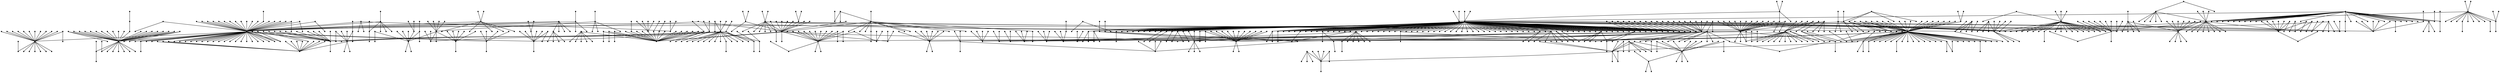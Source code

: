 graph {
	graph [bb="0,0,589.62,498.3",
		overlap=prism
	];
	node [label="\N",
		penwidth=1,
		shape=point
	];
	1	 [height=0.05,
		label=528,
		level=5,
		pos="382.99,273.95",
		width=0.05];
	13	 [height=0.05,
		label=64,
		level=1,
		pos="424.78,256.75",
		width=0.05];
	1 -- 13	 [pos="384.78,273.21 391.66,270.38 416.25,260.26 423.03,257.47"];
	2	 [height=0.05,
		label=443,
		level=2,
		pos="251.99,288.3",
		width=0.05];
	441	 [height=0.05,
		label=318,
		level=1,
		pos="301.68,307.35",
		width=0.05];
	2 -- 441	 [pos="254.12,289.12 262.3,292.25 291.54,303.47 299.61,306.56"];
	3	 [height=0.05,
		label=453,
		level=4,
		pos="240.15,388.1",
		width=0.05];
	635	 [height=0.05,
		label=82,
		level=1,
		pos="237.39,353.76",
		width=0.05];
	3 -- 635	 [pos="240,386.25 239.52,380.35 238.05,361.94 237.55,355.79"];
	4	 [height=0.05,
		label=320,
		level=2,
		pos="178.19,56.765",
		width=0.05];
	651	 [height=0.05,
		label=350,
		level=1,
		pos="176.54,94.649",
		width=0.05];
	4 -- 651	 [pos="178.1,58.802 177.81,65.441 176.9,86.397 176.62,92.783"];
	667	 [height=0.05,
		label=396,
		level=5,
		pos="186.63,42.407",
		width=0.05];
	4 -- 667	 [pos="179.23,55.004 180.85,52.249 183.96,46.947 185.59,44.182"];
	739	 [height=0.05,
		label=868,
		level=7,
		pos="174.32,42.428",
		width=0.05];
	4 -- 739	 [pos="177.72,55.007 176.97,52.255 175.54,46.961 174.8,44.201"];
	920	 [height=0.05,
		label=947,
		level=6,
		pos="162.95,55.301",
		width=0.05];
	4 -- 920	 [pos="176.32,56.585 173.4,56.304 167.77,55.764 164.83,55.482"];
	5	 [height=0.05,
		label=105,
		level=1,
		pos="395.83,298.02",
		width=0.05];
	5 -- 13	 [pos="397.08,296.25 401.84,289.46 418.87,265.17 423.57,258.47"];
	6	 [height=0.05,
		label=352,
		level=5,
		pos="188.14,95.656",
		width=0.05];
	6 -- 651	 [pos="186.33,95.498 184.19,95.313 180.64,95.005 178.45,94.815"];
	7	 [height=0.05,
		label=587,
		level=5,
		pos="500.7,166.97",
		width=0.05];
	158	 [height=0.05,
		label=209,
		level=1,
		pos="496.02,189.96",
		width=0.05];
	7 -- 158	 [pos="500.33,168.77 499.47,173.01 497.32,183.56 496.43,187.97"];
	8	 [height=0.05,
		label=913,
		level=5,
		pos="424.07,58.706",
		width=0.05];
	128	 [height=0.05,
		label=972,
		level=7,
		pos="415.37,44.736",
		width=0.05];
	8 -- 128	 [pos="423,56.993 421.33,54.312 418.12,49.153 416.45,46.463"];
	137	 [height=0.05,
		label=525,
		level=3,
		pos="410.61,75.911",
		width=0.05];
	8 -- 137	 [pos="422.83,60.294 420.23,63.621 414.23,71.282 411.74,74.474"];
	9	 [height=0.05,
		label=758,
		level=5,
		pos="181.73,459.46",
		width=0.05];
	545	 [height=0.05,
		label=366,
		level=1,
		pos="156.98,432.58",
		width=0.05];
	9 -- 545	 [pos="180.39,458.01 176.14,453.39 162.87,438.98 158.44,434.17"];
	10	 [height=0.05,
		label=21,
		level=1,
		pos="427.93,372.11",
		width=0.05];
	10 -- 13	 [pos="427.87,370.11 427.49,356.1 425.22,272.99 424.83,258.81"];
	63	 [height=0.05,
		label=462,
		level=4,
		pos="407.33,427.43",
		width=0.05];
	10 -- 63	 [pos="427.24,373.95 424.12,382.35 411.21,416.99 408.04,425.52"];
	88	 [height=0.05,
		label=364,
		level=6,
		pos="412.94,384.43",
		width=0.05];
	10 -- 88	 [pos="426.09,373.62 423.09,376.09 417.19,380.93 414.43,383.2"];
	192	 [height=0.05,
		label=274,
		level=5,
		pos="398.05,358.61",
		width=0.05];
	10 -- 192	 [pos="425.97,371.22 420.46,368.73 404.93,361.71 399.76,359.37"];
	210	 [height=0.05,
		label=327,
		level=4,
		pos="448.19,401.93",
		width=0.05];
	10 -- 210	 [pos="429.02,373.71 432.5,378.84 443.37,394.82 447,400.17"];
	253	 [height=0.05,
		label=715,
		level=7,
		pos="431.81,360.49",
		width=0.05];
	10 -- 253	 [pos="428.53,370.29 429.25,368.15 430.44,364.6 431.17,362.41"];
	265	 [height=0.05,
		label=308,
		level=3,
		pos="409.37,372.82",
		width=0.05];
	10 -- 265	 [pos="425.94,372.18 422.35,372.32 414.82,372.61 411.28,372.75"];
	291	 [height=0.05,
		label=278,
		level=2,
		pos="409.66,349.37",
		width=0.05];
	10 -- 291	 [pos="426.73,370.62 423.43,366.51 414.22,355.05 410.89,350.9"];
	325	 [height=0.05,
		label=296,
		level=2,
		pos="426.06,430.26",
		width=0.05];
	10 -- 325	 [pos="427.87,374.04 427.58,382.87 426.41,419.29 426.12,428.26"];
	360	 [height=0.05,
		label=467,
		level=5,
		pos="401.33,386.99",
		width=0.05];
	10 -- 360	 [pos="426.18,373.09 421.38,375.78 407.97,383.28 403.12,385.99"];
	422	 [height=0.05,
		label=787,
		level=8,
		pos="397.5,371.74",
		width=0.05];
	10 -- 422	 [pos="425.93,372.08 420.43,372.02 405.1,371.83 399.55,371.76"];
	484	 [height=0.05,
		label=44,
		level=1,
		pos="436.34,397.29",
		width=0.05];
	10 -- 484	 [pos="428.59,374.08 430.17,378.82 434.16,390.74 435.71,395.39"];
	511	 [height=0.05,
		label=647,
		level=5,
		pos="451.14,369.45",
		width=0.05];
	10 -- 511	 [pos="429.75,371.9 434.03,371.41 444.68,370.19 449.13,369.68"];
	582	 [height=0.05,
		label=118,
		level=4,
		pos="412.93,398.46",
		width=0.05];
	10 -- 582	 [pos="426.95,373.84 424.23,378.6 416.68,391.88 413.94,396.69"];
	603	 [height=0.05,
		label=966,
		level=7,
		pos="396.14,405.61",
		width=0.05];
	10 -- 603	 [pos="426.56,373.55 421.33,379.06 402.63,398.78 397.47,404.21"];
	609	 [height=0.05,
		label=624,
		level=5,
		pos="424.54,387.9",
		width=0.05];
	10 -- 609	 [pos="427.51,374.05 426.86,377.08 425.61,382.91 424.96,385.95"];
	706	 [height=0.05,
		label=686,
		level=5,
		pos="416.12,360.99",
		width=0.05];
	10 -- 706	 [pos="426.48,370.74 424.22,368.61 419.86,364.5 417.58,362.36"];
	766	 [height=0.05,
		label=519,
		level=5,
		pos="389.72,393.21",
		width=0.05];
	10 -- 766	 [pos="426.29,373.02 420,376.49 397.52,388.91 391.32,392.33"];
	878	 [height=0.05,
		label=896,
		level=4,
		pos="439.53,377.59",
		width=0.05];
	10 -- 878	 [pos="429.74,372.97 431.88,373.98 435.43,375.65 437.62,376.69"];
	879	 [height=0.05,
		label=777,
		level=5,
		pos="419.72,418.65",
		width=0.05];
	10 -- 879	 [pos="427.58,374.11 426.23,381.76 421.39,409.16 420.06,416.71"];
	897	 [height=0.05,
		label=885,
		level=7,
		pos="424.54,404.6",
		width=0.05];
	10 -- 897	 [pos="427.71,374.24 427.08,380.23 425.32,397.12 424.74,402.75"];
	904	 [height=0.05,
		label=581,
		level=4,
		pos="408.04,415.13",
		width=0.05];
	10 -- 904	 [pos="427.07,373.96 423.8,381.03 412.09,406.36 408.87,413.34"];
	905	 [height=0.05,
		label=548,
		level=4,
		pos="436.28,411.91",
		width=0.05];
	10 -- 905	 [pos="428.38,374.25 429.84,381.22 434.46,403.24 435.87,409.95"];
	11	 [height=0.05,
		label=452,
		level=3,
		pos="485.25,120.93",
		width=0.05];
	401	 [height=0.05,
		label=43,
		level=3,
		pos="473.64,128.22",
		width=0.05];
	11 -- 401	 [pos="483.44,122.07 481.19,123.48 477.4,125.86 475.26,127.2"];
	868	 [height=0.05,
		label=830,
		level=8,
		pos="477.05,109.3",
		width=0.05];
	11 -- 868	 [pos="483.97,119.11 482.38,116.86 479.71,113.07 478.19,110.92"];
	12	 [height=0.05,
		label=542,
		level=5,
		pos="279.1,134.04",
		width=0.05];
	346	 [height=0.05,
		label=172,
		level=1,
		pos="242.45,141.83",
		width=0.05];
	12 -- 346	 [pos="277.13,134.46 270.7,135.83 250.43,140.13 244.25,141.44"];
	15	 [height=0.05,
		label=412,
		level=1,
		pos="467.91,368.26",
		width=0.05];
	13 -- 15	 [pos="425.52,258.69 430.76,272.22 461.84,352.56 467.14,366.27"];
	18	 [height=0.05,
		label=305,
		level=2,
		pos="389.74,286.42",
		width=0.05];
	13 -- 18	 [pos="423.27,258.03 417.51,262.91 396.89,280.37 391.2,285.18"];
	20	 [height=0.05,
		label=271,
		level=2,
		pos="414.73,322.52",
		width=0.05];
	13 -- 20	 [pos="424.49,258.65 423.02,268.25 416.42,311.41 415,320.74"];
	23	 [height=0.05,
		label=389,
		level=2,
		pos="387.52,169.84",
		width=0.05];
	13 -- 23	 [pos="424,254.94 419.15,243.63 393.13,182.93 388.29,171.65"];
	25	 [height=0.05,
		label=357,
		level=2,
		pos="411.62,287.72",
		width=0.05];
	13 -- 25	 [pos="424.07,258.42 421.8,263.75 414.75,280.34 412.39,285.89"];
	29	 [height=0.05,
		label=131,
		level=2,
		pos="466.43,193.45",
		width=0.05];
	13 -- 29	 [pos="425.81,255.19 431.52,246.51 459.28,204.32 465.28,195.2"];
	53	 [height=0.05,
		label=644,
		level=5,
		pos="456.49,262.93",
		width=0.05];
	13 -- 53	 [pos="426.86,257.16 432.7,258.3 449.19,261.5 454.68,262.57"];
	55	 [height=0.05,
		label=16,
		level=1,
		pos="495.76,282.61",
		width=0.05];
	13 -- 55	 [pos="426.53,257.39 436.35,260.97 484.41,278.47 494.07,281.99"];
	65	 [height=0.05,
		label=99,
		level=5,
		pos="411.53,300.72",
		width=0.05];
	13 -- 65	 [pos="424.21,258.64 422.03,265.88 414.23,291.75 412.08,298.89"];
	70	 [height=0.05,
		label=196,
		level=4,
		pos="483.2,293.98",
		width=0.05];
	13 -- 70	 [pos="426.72,257.99 435.75,263.75 473.5,287.8 481.65,292.99"];
	107	 [height=0.05,
		label=395,
		level=3,
		pos="470.95,305.44",
		width=0.05];
	13 -- 107	 [pos="426.31,258.37 433.32,265.77 462.24,296.26 469.36,303.77"];
	119	 [height=0.05,
		label=199,
		level=2,
		pos="409.1,188.25",
		width=0.05];
	13 -- 119	 [pos="424.32,254.78 422.03,244.78 411.75,199.82 409.53,190.11"];
	136	 [height=0.05,
		label=489,
		level=1,
		pos="511.36,240.74",
		width=0.05];
	13 -- 136	 [pos="426.58,256.42 437.85,254.34 498.32,243.15 509.56,241.08"];
	138	 [height=0.05,
		label=91,
		level=4,
		pos="423.14,185.53",
		width=0.05];
	13 -- 138	 [pos="424.73,254.7 424.49,244.3 423.42,197.55 423.19,187.45"];
	141	 [height=0.05,
		label=466,
		level=2,
		pos="423.45,310.88",
		width=0.05];
	13 -- 141	 [pos="424.73,258.55 424.53,266.77 423.7,300.67 423.5,309.01"];
	144	 [height=0.05,
		label=134,
		level=5,
		pos="481.5,210.91",
		width=0.05];
	13 -- 144	 [pos="426.18,255.62 433.96,249.33 471.76,218.78 479.93,212.18"];
	153	 [height=0.05,
		label=719,
		level=5,
		pos="368.1,215.4",
		width=0.05];
	13 -- 153	 [pos="422.89,255.38 414.13,248.99 377.51,222.27 369.61,216.5"];
	13 -- 158	 [pos="426.26,255.36 435.54,246.67 485.29,200.02 494.54,191.35"];
	162	 [height=0.05,
		label=733,
		level=5,
		pos="364.44,250.6",
		width=0.05];
	13 -- 162	 [pos="422.77,256.55 413.61,255.62 375.82,251.76 366.51,250.82"];
	167	 [height=0.05,
		label=223,
		level=2,
		pos="449.72,310.12",
		width=0.05];
	13 -- 167	 [pos="425.61,258.53 429.39,266.63 445.01,300.06 448.86,308.29"];
	180	 [height=0.05,
		label=329,
		level=1,
		pos="435.06,310.12",
		width=0.05];
	13 -- 180	 [pos="425.12,258.53 426.68,266.63 433.12,300.06 434.71,308.29"];
	204	 [height=0.05,
		label=243,
		level=2,
		pos="469.82,292.87",
		width=0.05];
	13 -- 204	 [pos="426.27,257.96 433.11,263.44 461.32,286.06 468.27,291.63"];
	213	 [height=0.05,
		label=184,
		level=2,
		pos="471.27,232.7",
		width=0.05];
	13 -- 213	 [pos="426.77,255.72 434.42,251.76 461.78,237.61 469.33,233.7"];
	214	 [height=0.05,
		label=238,
		level=3,
		pos="364.16,265.25",
		width=0.05];
	13 -- 214	 [pos="422.76,257.04 413.56,258.33 375.59,263.65 366.25,264.96"];
	215	 [height=0.05,
		label=306,
		level=2,
		pos="352.83,252.54",
		width=0.05];
	13 -- 215	 [pos="422.7,256.63 412.19,256.02 364.98,253.25 354.78,252.65"];
	248	 [height=0.05,
		label=492,
		level=5,
		pos="436.38,247.99",
		width=0.05];
	13 -- 248	 [pos="426.59,255.38 428.83,253.69 432.62,250.83 434.77,249.2"];
	249	 [height=0.05,
		label=511,
		level=5,
		pos="446.68,234.08",
		width=0.05];
	13 -- 249	 [pos="426.21,255.27 430.17,251.17 441.21,239.75 445.21,235.61"];
	261	 [height=0.05,
		label=302,
		level=5,
		pos="440.25,261.13",
		width=0.05];
	13 -- 261	 [pos="426.67,257.29 429.64,258.13 435.36,259.74 438.34,260.59"];
	280	 [height=0.05,
		label=269,
		level=1,
		pos="496.4,318.94",
		width=0.05];
	13 -- 280	 [pos="426.27,258.05 435.59,266.15 485.62,309.57 494.92,317.64"];
	284	 [height=0.05,
		label=445,
		level=5,
		pos="500.13,270.07",
		width=0.05];
	13 -- 284	 [pos="426.64,257.08 437.06,258.93 488.08,267.94 498.33,269.75"];
	288	 [height=0.05,
		label=601,
		level=4,
		pos="430.83,294.64",
		width=0.05];
	13 -- 288	 [pos="425.1,258.79 426.16,265.43 429.51,286.39 430.53,292.78"];
	339	 [height=0.05,
		label=980,
		level=5,
		pos="495.34,298.03",
		width=0.05];
	13 -- 339	 [pos="426.52,257.77 436.28,263.49 484.05,291.43 493.65,297.05"];
	353	 [height=0.05,
		label=918,
		level=5,
		pos="402.68,314.84",
		width=0.05];
	13 -- 353	 [pos="424.04,258.69 420.69,267.51 406.85,303.88 403.44,312.84"];
	358	 [height=0.05,
		label=216,
		level=5,
		pos="424.56,268.36",
		width=0.05];
	13 -- 358	 [pos="424.74,258.57 424.7,260.71 424.63,264.26 424.59,266.44"];
	388	 [height=0.05,
		label=828,
		level=5,
		pos="437.74,283.03",
		width=0.05];
	13 -- 388	 [pos="425.63,258.48 427.97,263.23 434.5,276.47 436.87,281.27"];
	389	 [height=0.05,
		label=397,
		level=4,
		pos="426.13,280.05",
		width=0.05];
	13 -- 389	 [pos="424.88,258.58 425.13,262.87 425.75,273.56 426.01,278.03"];
	391	 [height=0.05,
		label=281,
		level=2,
		pos="459.77,251.32",
		width=0.05];
	13 -- 391	 [pos="426.66,256.46 432.68,255.53 451.43,252.62 457.7,251.64"];
	393	 [height=0.05,
		label=309,
		level=3,
		pos="456.63,298.03",
		width=0.05];
	13 -- 393	 [pos="426.14,258.53 431.38,265.32 450.13,289.61 455.3,296.31"];
	405	 [height=0.05,
		label=349,
		level=5,
		pos="484.15,277.56",
		width=0.05];
	13 -- 405	 [pos="426.49,257.35 435.01,260.34 472.77,273.57 482.08,276.83"];
	414	 [height=0.05,
		label=234,
		level=2,
		pos="412.96,269.02",
		width=0.05];
	13 -- 414	 [pos="423.33,258.26 421.06,260.61 416.69,265.14 414.42,267.51"];
	416	 [height=0.05,
		label=244,
		level=1,
		pos="445.27,177.81",
		width=0.05];
	13 -- 416	 [pos="425.28,254.8 428.12,243.88 442,190.44 444.78,179.7"];
	420	 [height=0.05,
		label=405,
		level=1,
		pos="470.28,321.73",
		width=0.05];
	13 -- 420	 [pos="425.9,258.36 432.14,267.27 462.47,310.58 469.02,319.94"];
	433	 [height=0.05,
		label=685,
		level=2,
		pos="471.37,245.43",
		width=0.05];
	13 -- 433	 [pos="426.78,256.27 434.44,254.4 461.87,247.74 469.43,245.9"];
	437	 [height=0.05,
		label=106,
		level=1,
		pos="370.69,189.18",
		width=0.05];
	13 -- 437	 [pos="423.44,255.08 416.02,245.82 379.98,200.78 372.18,191.04"];
	13 -- 441	 [pos="423.04,257.47 409.24,263.14 317.75,300.75 303.53,306.59"];
	454	 [height=0.05,
		label=173,
		level=1,
		pos="460.95,278.04",
		width=0.05];
	13 -- 454	 [pos="426.33,257.67 432.17,261.11 452.8,273.24 459.1,276.95"];
	456	 [height=0.05,
		label=640,
		level=5,
		pos="459.59,236.77",
		width=0.05];
	13 -- 456	 [pos="426.65,255.68 432.75,252.18 452.01,241.12 457.88,237.75"];
	457	 [height=0.05,
		label=42,
		level=2,
		pos="487.04,252.52",
		width=0.05];
	13 -- 457	 [pos="426.57,256.63 435.51,256.02 475.1,253.33 484.86,252.67"];
	470	 [height=0.05,
		label=224,
		level=5,
		pos="486.2,265.89",
		width=0.05];
	13 -- 470	 [pos="426.82,257.06 436.15,258.45 474.62,264.17 484.09,265.58"];
	492	 [height=0.05,
		label=665,
		level=5,
		pos="445.7,221.51",
		width=0.05];
	13 -- 492	 [pos="425.9,254.86 429.57,248.68 441.14,229.19 444.67,223.24"];
	518	 [height=0.05,
		label=937,
		level=6,
		pos="473.12,257.63",
		width=0.05];
	13 -- 518	 [pos="426.85,256.79 434.8,256.94 463.26,257.45 471.1,257.59"];
	526	 [height=0.05,
		label=611,
		level=5,
		pos="361.91,227.02",
		width=0.05];
	13 -- 526	 [pos="422.96,255.9 413.78,251.55 372.53,232.04 363.62,227.83"];
	528	 [height=0.05,
		label=323,
		level=4,
		pos="454.82,197.95",
		width=0.05];
	13 -- 528	 [pos="425.64,255.06 429.95,246.62 449.06,209.23 453.77,200.01"];
	564	 [height=0.05,
		label=201,
		level=2,
		pos="375.85,235.95",
		width=0.05];
	13 -- 564	 [pos="422.67,255.86 414.63,252.44 385.83,240.19 377.89,236.82"];
	566	 [height=0.05,
		label=2,
		level=1,
		pos="442.01,321.73",
		width=0.05];
	13 -- 566	 [pos="425.27,258.63 427.79,268.12 439.1,310.76 441.54,319.97"];
	567	 [height=0.05,
		label=177,
		level=2,
		pos="376.8,262.22",
		width=0.05];
	13 -- 567	 [pos="422.71,256.99 414.82,257.89 386.58,261.11 378.8,262"];
	571	 [height=0.05,
		label=815,
		level=5,
		pos="391.42,261.84",
		width=0.05];
	13 -- 571	 [pos="422.98,257.03 417.24,257.9 399.36,260.63 393.38,261.54"];
	573	 [height=0.05,
		label=6,
		level=1,
		pos="441.14,333.33",
		width=0.05];
	13 -- 573	 [pos="425.18,258.65 427.44,269.24 438.52,321.08 440.74,331.51"];
	583	 [height=0.05,
		label=330,
		level=5,
		pos="376.06,247.84",
		width=0.05];
	13 -- 583	 [pos="422.68,256.37 414.67,254.9 385.99,249.65 378.09,248.21"];
	590	 [height=0.05,
		label=840,
		level=5,
		pos="387.46,234.35",
		width=0.05];
	13 -- 590	 [pos="423.17,255.79 417.03,252.11 395.07,238.92 389.01,235.29"];
	592	 [height=0.05,
		label=141,
		level=1,
		pos="442.42,165.94",
		width=0.05];
	13 -- 592	 [pos="425.14,254.86 427.44,243.04 439.76,179.61 442.05,167.82"];
	622	 [height=0.05,
		label=66,
		level=4,
		pos="434.09,232.36",
		width=0.05];
	13 -- 622	 [pos="425.51,254.84 427.26,250.26 431.67,238.7 433.39,234.2"];
	632	 [height=0.05,
		label=103,
		level=2,
		pos="410.89,245.79",
		width=0.05];
	13 -- 632	 [pos="423.07,255.41 420.41,253.3 415.28,249.26 412.6,247.14"];
	650	 [height=0.05,
		label=215,
		level=1,
		pos="456.43,321.73",
		width=0.05];
	13 -- 650	 [pos="425.69,258.63 430.31,268.12 451.08,310.76 455.57,319.97"];
	673	 [height=0.05,
		label=95,
		level=2,
		pos="458.29,222.74",
		width=0.05];
	13 -- 673	 [pos="426.22,255.29 431.73,249.7 451.45,229.68 456.89,224.16"];
	679	 [height=0.05,
		label=229,
		level=4,
		pos="374.01,203.79",
		width=0.05];
	13 -- 679	 [pos="423.52,255.44 416.56,248.18 382.73,212.88 375.41,205.24"];
	680	 [height=0.05,
		label=430,
		level=2,
		pos="482.97,239.26",
		width=0.05];
	13 -- 680	 [pos="426.71,256.17 435.55,253.52 472,242.56 480.97,239.87"];
	682	 [height=0.05,
		label=730,
		level=5,
		pos="399.28,245.8",
		width=0.05];
	13 -- 682	 [pos="423.1,256.04 418.5,254.05 405.65,248.53 401,246.53"];
	683	 [height=0.05,
		label=98,
		level=5,
		pos="367.56,279.43",
		width=0.05];
	13 -- 683	 [pos="422.87,257.51 414.18,260.95 378.35,275.15 369.53,278.65"];
	684	 [height=0.05,
		label=456,
		level=7,
		pos="469.89,220.89",
		width=0.05];
	13 -- 684	 [pos="426.28,255.56 433.13,250.12 461.38,227.65 468.34,222.12"];
	693	 [height=0.05,
		label=140,
		level=3,
		pos="457.3,211.07",
		width=0.05];
	13 -- 693	 [pos="425.86,255.23 430.8,248.3 451.17,219.69 456.18,212.65"];
	698	 [height=0.05,
		label=786,
		level=5,
		pos="399.07,230.46",
		width=0.05];
	13 -- 698	 [pos="423.39,255.34 418.89,250.73 404.67,236.19 400.33,231.75"];
	709	 [height=0.05,
		label=10,
		level=2,
		pos="447.98,245.7",
		width=0.05];
	13 -- 709	 [pos="426.6,255.89 430.96,253.81 441.95,248.57 446.24,246.53"];
	752	 [height=0.05,
		label=0,
		level=3,
		pos="410.67,234.06",
		width=0.05];
	13 -- 752	 [pos="423.67,254.97 421.07,250.79 414.6,240.38 411.89,236.03"];
	777	 [height=0.05,
		label=149,
		level=4,
		pos="401.35,275.14",
		width=0.05];
	13 -- 777	 [pos="423.24,257.96 419,261.28 407.2,270.55 402.92,273.91"];
	796	 [height=0.05,
		label=124,
		level=3,
		pos="432.77,220.44",
		width=0.05];
	13 -- 796	 [pos="425.21,254.8 426.61,248.44 431.03,228.35 432.38,222.22"];
	800	 [height=0.05,
		label=89,
		level=2,
		pos="527.89,267.85",
		width=0.05];
	13 -- 800	 [pos="426.57,256.95 439.08,258.29 513.38,266.29 526.05,267.65"];
	807	 [height=0.05,
		label=300,
		level=2,
		pos="385.62,193.64",
		width=0.05];
	13 -- 807	 [pos="423.81,255.19 418.44,246.54 392.35,204.48 386.7,195.38"];
	816	 [height=0.05,
		label=198,
		level=4,
		pos="378.14,292.57",
		width=0.05];
	13 -- 816	 [pos="423.22,257.95 416.14,263.38 386.94,285.81 379.74,291.34"];
	838	 [height=0.05,
		label=496,
		level=5,
		pos="420.71,197.15",
		width=0.05];
	13 -- 838	 [pos="424.64,254.77 424.02,245.72 421.47,208.39 420.85,199.2"];
	850	 [height=0.05,
		label=506,
		level=2,
		pos="426.57,322.53",
		width=0.05];
	13 -- 850	 [pos="424.83,258.65 425.09,268.09 426.23,309.92 426.51,320.22"];
	853	 [height=0.05,
		label=859,
		level=2,
		pos="421.16,222.45",
		width=0.05];
	13 -- 853	 [pos="424.58,254.91 423.96,249.01 422.02,230.62 421.37,224.47"];
	860	 [height=0.05,
		label=232,
		level=1,
		pos="488.58,227.65",
		width=0.05];
	13 -- 860	 [pos="426.62,255.91 435.93,251.67 477.81,232.57 486.85,228.44"];
	871	 [height=0.05,
		label=926,
		level=5,
		pos="494.69,240.08",
		width=0.05];
	13 -- 871	 [pos="426.79,256.27 437,253.84 482.89,242.9 492.8,240.54"];
	872	 [height=0.05,
		label=498,
		level=1,
		pos="439.87,196.62",
		width=0.05];
	13 -- 872	 [pos="425.28,254.75 427.57,245.62 437.02,207.97 439.35,198.69"];
	876	 [height=0.05,
		label=24,
		level=4,
		pos="379.71,222.72",
		width=0.05];
	13 -- 876	 [pos="423.28,255.62 416.43,250.45 388.21,229.14 381.26,223.89"];
	887	 [height=0.05,
		label=11,
		level=2,
		pos="408.91,201.48",
		width=0.05];
	13 -- 887	 [pos="424.25,254.91 421.84,246.52 411.9,211.9 409.45,203.38"];
	893	 [height=0.05,
		label=379,
		level=2,
		pos="384.23,307.39",
		width=0.05];
	13 -- 893	 [pos="423.43,258.44 417.27,266.13 391.88,297.84 385.63,305.65"];
	899	 [height=0.05,
		label=376,
		level=2,
		pos="449.34,274.53",
		width=0.05];
	13 -- 899	 [pos="426.39,257.92 430.83,261.13 443.21,270.09 447.69,273.34"];
	903	 [height=0.05,
		label=354,
		level=5,
		pos="391.31,215.84",
		width=0.05];
	13 -- 903	 [pos="423.34,255 417.83,248.27 398.14,224.19 392.71,217.55"];
	926	 [height=0.05,
		label=222,
		level=2,
		pos="407.55,217.91",
		width=0.05];
	13 -- 926	 [pos="424.04,255.09 421.25,248.81 411.43,226.66 408.43,219.89"];
	928	 [height=0.05,
		label=325,
		level=5,
		pos="387.67,250.22",
		width=0.05];
	13 -- 928	 [pos="422.78,256.4 416.28,255.26 395.76,251.64 389.5,250.54"];
	942	 [height=0.05,
		label=102,
		level=5,
		pos="350.79,209.92",
		width=0.05];
	13 -- 942	 [pos="423.23,255.78 413.6,249.68 361.93,216.97 352.33,210.89"];
	944	 [height=0.05,
		label=950,
		level=3,
		pos="422.49,238.58",
		width=0.05];
	13 -- 944	 [pos="424.53,254.81 424.09,251.29 423.16,243.92 422.72,240.46"];
	952	 [height=0.05,
		label=90,
		level=5,
		pos="397.3,204.23",
		width=0.05];
	13 -- 952	 [pos="423.86,255.01 419.69,247.03 402.49,214.14 398.25,206.04"];
	956	 [height=0.05,
		label=372,
		level=4,
		pos="443.22,208.83",
		width=0.05];
	13 -- 956	 [pos="425.57,254.69 428.6,246.81 439.46,218.6 442.45,210.82"];
	963	 [height=0.05,
		label=57,
		level=2,
		pos="358.01,238.65",
		width=0.05];
	13 -- 963	 [pos="422.85,256.23 413.1,253.59 369.29,241.71 359.82,239.14"];
	968	 [height=0.05,
		label=164,
		level=2,
		pos="443.2,298.52",
		width=0.05];
	13 -- 968	 [pos="425.57,258.55 428.6,265.42 439.44,290 442.43,296.78"];
	969	 [height=0.05,
		label=108,
		level=3,
		pos="428.18,208.76",
		width=0.05];
	13 -- 969	 [pos="424.92,254.69 425.48,246.8 427.49,218.55 428.04,210.76"];
	986	 [height=0.05,
		label=771,
		level=6,
		pos="405.53,257.41",
		width=0.05];
	13 -- 986	 [pos="422.72,256.82 418.99,256.95 411.19,257.22 407.52,257.34"];
	14	 [height=0.05,
		label=96,
		level=1,
		pos="267.39,253.76",
		width=0.05];
	309	 [height=0.05,
		label=881,
		level=7,
		pos="255.23,247.28",
		width=0.05];
	14 -- 309	 [pos="265.49,252.75 263.14,251.5 259.18,249.38 256.93,248.18"];
	14 -- 441	 [pos="268.54,255.55 273.74,263.68 295.21,297.25 300.5,305.51"];
	127	 [height=0.05,
		label=803,
		level=4,
		pos="506.24,419.47",
		width=0.05];
	15 -- 127	 [pos="469.18,369.96 475,377.74 499.01,409.81 504.92,417.71"];
	207	 [height=0.05,
		label=991,
		level=7,
		pos="477.53,384.88",
		width=0.05];
	15 -- 207	 [pos="468.94,370.04 470.8,373.25 474.7,380 476.54,383.17"];
	495	 [height=0.05,
		label=884,
		level=7,
		pos="481.71,373.26",
		width=0.05];
	15 -- 495	 [pos="469.6,368.87 472.25,369.83 477.35,371.68 480.01,372.64"];
	681	 [height=0.05,
		label=888,
		level=8,
		pos="493.32,372.07",
		width=0.05];
	15 -- 681	 [pos="469.9,368.56 474.68,369.27 486.71,371.08 491.41,371.78"];
	799	 [height=0.05,
		label=55,
		level=1,
		pos="474.5,431.24",
		width=0.05];
	15 -- 799	 [pos="468.1,370.08 469.04,379.11 473.23,419.16 474.26,429.04"];
	919	 [height=0.05,
		label=683,
		level=5,
		pos="465.92,379.87",
		width=0.05];
	15 -- 919	 [pos="467.6,370.07 467.23,372.22 466.63,375.76 466.25,377.95"];
	16	 [height=0.05,
		label=570,
		level=5,
		pos="361.45,45.392",
		width=0.05];
	591	 [height=0.05,
		label=566,
		level=4,
		pos="388.71,43.183",
		width=0.05];
	16 -- 591	 [pos="363.59,45.219 368.71,44.804 381.62,43.758 386.66,43.35"];
	17	 [height=0.05,
		label=37,
		level=4,
		pos="316.3,15.716",
		width=0.05];
	648	 [height=0.05,
		label=39,
		level=2,
		pos="322.79,51.19",
		width=0.05];
	17 -- 648	 [pos="316.65,17.623 317.77,23.725 321.24,42.741 322.41,49.097"];
	19	 [height=0.05,
		label=446,
		level=5,
		pos="563.09,332.18",
		width=0.05];
	222	 [height=0.05,
		label=447,
		level=2,
		pos="536.15,339.22",
		width=0.05];
	19 -- 222	 [pos="561.32,332.64 556.45,333.91 542.88,337.46 537.96,338.74"];
	196	 [height=0.05,
		label=737,
		level=7,
		pos="416.32,337.7",
		width=0.05];
	20 -- 196	 [pos="414.92,324.38 415.23,327.29 415.82,332.9 416.12,335.83"];
	21	 [height=0.05,
		label=441,
		level=2,
		pos="218.28,295.06",
		width=0.05];
	769	 [height=0.05,
		label=282,
		level=1,
		pos="194.52,315.24",
		width=0.05];
	21 -- 769	 [pos="216.72,296.38 212.43,300.03 200.46,310.2 196.12,313.88"];
	22	 [height=0.05,
		label=333,
		level=1,
		pos="279.37,336.92",
		width=0.05];
	87	 [height=0.05,
		label=983,
		level=7,
		pos="267.17,345.21",
		width=0.05];
	22 -- 87	 [pos="277.87,337.94 275.53,339.53 271.03,342.59 268.68,344.18"];
	22 -- 441	 [pos="280.57,335.33 284.48,330.15 296.82,313.79 300.58,308.81"];
	542	 [height=0.05,
		label=895,
		level=7,
		pos="255.54,334.72",
		width=0.05];
	22 -- 542	 [pos="277.5,336.75 273.02,336.34 261.73,335.29 257.33,334.89"];
	841	 [height=0.05,
		label=627,
		level=2,
		pos="309.04,347.54",
		width=0.05];
	22 -- 841	 [pos="281.31,337.62 286.68,339.54 301.63,344.89 307.05,346.83"];
	73	 [height=0.05,
		label=182,
		level=2,
		pos="383.4,157.95",
		width=0.05];
	23 -- 73	 [pos="386.88,167.98 386.12,165.79 384.86,162.16 384.08,159.92"];
	268	 [height=0.05,
		label=341,
		level=5,
		pos="371.79,158.17",
		width=0.05];
	23 -- 268	 [pos="386.07,168.76 383.15,166.6 376.58,161.72 373.47,159.42"];
	421	 [height=0.05,
		label=385,
		level=5,
		pos="400.57,157.55",
		width=0.05];
	23 -- 421	 [pos="389.12,168.33 391.63,165.98 396.45,161.44 398.96,159.07"];
	569	 [height=0.05,
		label=628,
		level=6,
		pos="360.19,165.97",
		width=0.05];
	23 -- 569	 [pos="385.73,169.59 380.79,168.89 367.01,166.94 362.02,166.23"];
	655	 [height=0.05,
		label=391,
		level=5,
		pos="388.97,146.33",
		width=0.05];
	23 -- 655	 [pos="387.63,168 387.9,163.67 388.56,152.88 388.84,148.37"];
	691	 [height=0.05,
		label=521,
		level=5,
		pos="354.94,153.63",
		width=0.05];
	23 -- 691	 [pos="385.77,168.97 380.16,166.18 362.7,157.49 356.86,154.58"];
	819	 [height=0.05,
		label=162,
		level=2,
		pos="372.07,146.15",
		width=0.05];
	23 -- 819	 [pos="386.51,168.29 383.71,164 375.93,152.07 373.11,147.75"];
	24	 [height=0.05,
		label=512,
		level=6,
		pos="157.07,454.15",
		width=0.05];
	24 -- 545	 [pos="157.06,452.16 157.04,447.99 157,438.39 156.98,434.38"];
	26	 [height=0.05,
		label=789,
		level=5,
		pos="195.97,107.26",
		width=0.05];
	471	 [height=0.05,
		label=275,
		level=4,
		pos="204.13,118.86",
		width=0.05];
	26 -- 471	 [pos="197.25,109.07 198.82,111.31 201.49,115.1 203,117.25"];
	27	 [height=0.05,
		label=942,
		level=7,
		pos="145.52,161.35",
		width=0.05];
	514	 [height=0.05,
		label=435,
		level=5,
		pos="145.65,175.81",
		width=0.05];
	27 -- 514	 [pos="145.54,163.61 145.56,166.41 145.61,171.13 145.63,173.8"];
	28	 [height=0.05,
		label=894,
		level=8,
		pos="459.8,396.61",
		width=0.05];
	28 -- 210	 [pos="457.98,397.44 455.84,398.42 452.29,400.05 450.11,401.05"];
	48	 [height=0.05,
		label=717,
		level=5,
		pos="489.09,178.11",
		width=0.05];
	29 -- 48	 [pos="468.21,192.25 472.38,189.43 482.78,182.39 487.13,179.44"];
	741	 [height=0.05,
		label=646,
		level=7,
		pos="477.48,181.81",
		width=0.05];
	29 -- 741	 [pos="467.78,192.03 469.9,189.79 473.99,185.49 476.11,183.25"];
	30	 [height=0.05,
		label=827,
		level=7,
		pos="427.93,334.16",
		width=0.05];
	30 -- 850	 [pos="427.72,332.34 427.47,330.19 427.05,326.64 426.8,324.45"];
	31	 [height=0.05,
		label=307,
		level=5,
		pos="376.97,107.36",
		width=0.05];
	646	 [height=0.05,
		label=317,
		level=1,
		pos="360.52,83.666",
		width=0.05];
	31 -- 646	 [pos="375.89,105.81 372.92,101.53 364.63,89.585 361.62,85.258"];
	32	 [height=0.05,
		label=251,
		level=4,
		pos="120.63,360.74",
		width=0.05];
	68	 [height=0.05,
		label=135,
		level=1,
		pos="98.79,330.34",
		width=0.05];
	32 -- 68	 [pos="119.46,359.11 115.63,353.78 103.55,336.96 99.865,331.83"];
	33	 [height=0.05,
		label=268,
		level=4,
		pos="290.5,395.31",
		width=0.05];
	96	 [height=0.05,
		label=537,
		level=2,
		pos="264.8,388.19",
		width=0.05];
	33 -- 96	 [pos="288.48,394.76 283.65,393.42 271.48,390.05 266.73,388.73"];
	34	 [height=0.05,
		label=1,
		level=2,
		pos="204.91,429.31",
		width=0.05];
	527	 [height=0.05,
		label=979,
		level=6,
		pos="212.25,442.18",
		width=0.05];
	34 -- 527	 [pos="205.81,430.89 207.22,433.36 209.93,438.11 211.34,440.59"];
	576	 [height=0.05,
		label=250,
		level=4,
		pos="197.01,454.47",
		width=0.05];
	34 -- 576	 [pos="204.29,431.29 202.8,436.01 199.06,447.93 197.6,452.57"];
	586	 [height=0.05,
		label=616,
		level=6,
		pos="212.5,454.35",
		width=0.05];
	34 -- 586	 [pos="205.5,431.28 206.93,435.98 210.52,447.84 211.92,452.46"];
	791	 [height=0.05,
		label=147,
		level=2,
		pos="202.56,466.45",
		width=0.05];
	34 -- 791	 [pos="204.78,431.31 204.37,437.82 203.07,458.36 202.67,464.62"];
	818	 [height=0.05,
		label=568,
		level=4,
		pos="224.29,461.47",
		width=0.05];
	34 -- 818	 [pos="205.95,431.04 209.35,436.68 220.07,454.46 223.33,459.88"];
	957	 [height=0.05,
		label=187,
		level=1,
		pos="158.69,373.33",
		width=0.05];
	34 -- 957	 [pos="203.37,427.45 196.23,418.8 166.37,382.63 159.92,374.82"];
	35	 [height=0.05,
		label=276,
		level=5,
		pos="410.55,123.7",
		width=0.05];
	115	 [height=0.05,
		label=301,
		level=1,
		pos="412.62,135.35",
		width=0.05];
	35 -- 115	 [pos="410.88,125.52 411.26,127.67 411.89,131.23 412.28,133.43"];
	36	 [height=0.05,
		label=319,
		level=5,
		pos="507.62,178.58",
		width=0.05];
	36 -- 158	 [pos="506.2,179.97 503.97,182.16 499.69,186.36 497.46,188.56"];
	37	 [height=0.05,
		label=217,
		level=5,
		pos="207.32,318.21",
		width=0.05];
	37 -- 769	 [pos="205.32,317.74 202.85,317.17 198.67,316.2 196.3,315.65"];
	38	 [height=0.05,
		label=722,
		level=7,
		pos="338.38,482.51",
		width=0.05];
	724	 [height=0.05,
		label=38,
		level=2,
		pos="342.85,462.56",
		width=0.05];
	38 -- 724	 [pos="338.79,480.67 339.62,476.96 341.49,468.63 342.37,464.69"];
	39	 [height=0.05,
		label=565,
		level=5,
		pos="443.88,75.884",
		width=0.05];
	197	 [height=0.05,
		label=266,
		level=2,
		pos="447.84,57.314",
		width=0.05];
	39 -- 197	 [pos="444.31,73.896 445.07,70.303 446.68,62.772 447.44,59.231"];
	40	 [height=0.05,
		label=375,
		level=1,
		pos="229.41,269.65",
		width=0.05];
	40 -- 441	 [pos="231.19,270.58 241.19,275.8 290.12,301.32 299.96,306.45"];
	616	 [height=0.05,
		label=679,
		level=1,
		pos="172.67,251.16",
		width=0.05];
	40 -- 616	 [pos="227.52,269.04 218.91,266.23 183.38,254.65 174.63,251.8"];
	41	 [height=0.05,
		label=579,
		level=5,
		pos="541.28,365.72",
		width=0.05];
	41 -- 222	 [pos="540.88,363.64 539.92,358.66 537.49,346.11 536.54,341.21"];
	42	 [height=0.05,
		label=431,
		level=5,
		pos="225.89,219.57",
		width=0.05];
	728	 [height=0.05,
		label=80,
		level=1,
		pos="215.65,235.68",
		width=0.05];
	42 -- 728	 [pos="224.64,221.54 222.59,224.77 218.56,231.11 216.67,234.08"];
	43	 [height=0.05,
		label=776,
		level=4,
		pos="188.86,19.191",
		width=0.05];
	823	 [height=0.05,
		label=94,
		level=2,
		pos="162.71,43.693",
		width=0.05];
	43 -- 823	 [pos="187.45,20.509 182.95,24.723 168.94,37.857 164.25,42.247"];
	44	 [height=0.05,
		label=864,
		level=7,
		pos="372.92,325.14",
		width=0.05];
	154	 [height=0.05,
		label=411,
		level=1,
		pos="357.96,336.23",
		width=0.05];
	44 -- 154	 [pos="371.09,326.5 368.09,328.72 362.2,333.08 359.45,335.12"];
	45	 [height=0.05,
		label=188,
		level=3,
		pos="184.29,260.74",
		width=0.05];
	45 -- 616	 [pos="182.86,259.57 180.63,257.73 176.35,254.19 174.11,252.35"];
	46	 [height=0.05,
		label=403,
		level=5,
		pos="241.93,153.43",
		width=0.05];
	46 -- 346	 [pos="242.01,151.62 242.11,149.48 242.26,145.93 242.36,143.74"];
	47	 [height=0.05,
		label=326,
		level=3,
		pos="279,263.19",
		width=0.05];
	47 -- 441	 [pos="279.97,265.09 283.71,272.35 297.05,298.34 300.73,305.51"];
	402	 [height=0.05,
		label=788,
		level=7,
		pos="506.2,155.35",
		width=0.05];
	48 -- 402	 [pos="490.21,176.62 493.31,172.51 501.93,161.04 505.05,156.88"];
	49	 [height=0.05,
		label=71,
		level=5,
		pos="526.7,162.68",
		width=0.05];
	49 -- 158	 [pos="525.05,164.15 519.68,168.93 502.7,184.02 497.53,188.62"];
	378	 [height=0.05,
		label=433,
		level=5,
		pos="538.31,166.8",
		width=0.05];
	49 -- 378	 [pos="528.52,163.33 530.66,164.09 534.21,165.35 536.39,166.12"];
	468	 [height=0.05,
		label=432,
		level=6,
		pos="538.79,155.19",
		width=0.05];
	49 -- 468	 [pos="528.59,161.51 530.93,160.07 534.87,157.62 537.11,156.23"];
	546	 [height=0.05,
		label=49,
		level=5,
		pos="525.05,148.12",
		width=0.05];
	49 -- 546	 [pos="526.44,160.41 526.13,157.59 525.59,152.84 525.28,150.15"];
	50	 [height=0.05,
		label=93,
		level=1,
		pos="75.57,312.23",
		width=0.05];
	50 -- 68	 [pos="77.093,313.42 81.29,316.69 92.99,325.81 97.23,329.12"];
	225	 [height=0.05,
		label=940,
		level=7,
		pos="63.963,309",
		width=0.05];
	50 -- 225	 [pos="73.756,311.72 71.614,311.13 68.066,310.14 65.879,309.53"];
	51	 [height=0.05,
		label=543,
		level=3,
		pos="75.002,182.55",
		width=0.05];
	139	 [height=0.05,
		label=688,
		level=8,
		pos="62.856,180.01",
		width=0.05];
	51 -- 139	 [pos="73.104,182.15 70.862,181.68 67.15,180.91 64.862,180.43"];
	230	 [height=0.05,
		label=399,
		level=3,
		pos="88.139,184.22",
		width=0.05];
	51 -- 230	 [pos="77.055,182.81 79.595,183.13 83.882,183.68 86.313,183.99"];
	52	 [height=0.05,
		label=117,
		level=5,
		pos="337,425.44",
		width=0.05];
	676	 [height=0.05,
		label=409,
		level=1,
		pos="341.25,387.64",
		width=0.05];
	52 -- 676	 [pos="337.23,423.41 337.97,416.78 340.32,395.87 341.04,389.5"];
	54	 [height=0.05,
		label=202,
		level=6,
		pos="157.92,154.3",
		width=0.05];
	58	 [height=0.05,
		label=820,
		level=1,
		pos="184.8,154.34",
		width=0.05];
	54 -- 58	 [pos="160.03,154.3 165.08,154.31 177.81,154.33 182.77,154.34"];
	788	 [height=0.05,
		label=642,
		level=1,
		pos="518.97,292.11",
		width=0.05];
	55 -- 788	 [pos="497.58,283.35 501.94,285.14 512.93,289.64 517.22,291.39"];
	56	 [height=0.05,
		label=208,
		level=2,
		pos="487.21,432.21",
		width=0.05];
	56 -- 799	 [pos="485.23,432.06 482.88,431.88 478.99,431.58 476.6,431.4"];
	57	 [height=0.05,
		label=351,
		level=2,
		pos="176.72,68.378",
		width=0.05];
	57 -- 651	 [pos="176.71,70.44 176.67,75.375 176.59,87.818 176.55,92.669"];
	58 -- 346	 [pos="186.71,153.93 195.47,152.03 231.57,144.19 240.46,142.26"];
	404	 [height=0.05,
		label=801,
		level=7,
		pos="146.27,148.32",
		width=0.05];
	58 -- 404	 [pos="182.72,154.02 175.97,152.96 154.66,149.63 148.16,148.61"];
	768	 [height=0.05,
		label=779,
		level=7,
		pos="158.84,142.7",
		width=0.05];
	58 -- 768	 [pos="183.09,153.58 178.4,151.47 165.32,145.61 160.59,143.48"];
	59	 [height=0.05,
		label=995,
		level=8,
		pos="65.18,194.16",
		width=0.05];
	943	 [height=0.05,
		label=712,
		level=7,
		pos="87.477,201.39",
		width=0.05];
	59 -- 943	 [pos="66.929,194.73 71.036,196.06 81.267,199.37 85.547,200.76"];
	60	 [height=0.05,
		label=697,
		level=5,
		pos="283.2,382.37",
		width=0.05];
	186	 [height=0.05,
		label=414,
		level=5,
		pos="280.11,423.01",
		width=0.05];
	60 -- 186	 [pos="283.04,384.55 282.49,391.67 280.78,414.16 280.26,421.01"];
	189	 [height=0.05,
		label=5,
		level=1,
		pos="284.27,351.53",
		width=0.05];
	60 -- 189	 [pos="283.27,380.34 283.47,374.77 284.01,359.23 284.2,353.6"];
	381	 [height=0.05,
		label=415,
		level=7,
		pos="278.14,394.61",
		width=0.05];
	60 -- 381	 [pos="282.41,384.28 281.43,386.65 279.78,390.64 278.84,392.91"];
	477	 [height=0.05,
		label=645,
		level=6,
		pos="291.26,408.41",
		width=0.05];
	60 -- 477	 [pos="283.84,384.41 285.35,389.3 289.16,401.64 290.65,406.45"];
	61	 [height=0.05,
		label=892,
		level=5,
		pos="60.622,398.48",
		width=0.05];
	535	 [height=0.05,
		label=891,
		level=7,
		pos="47.846,398.91",
		width=0.05];
	61 -- 535	 [pos="58.626,398.55 56.267,398.63 52.362,398.76 49.955,398.84"];
	787	 [height=0.05,
		label=314,
		level=1,
		pos="75.602,405.52",
		width=0.05];
	61 -- 787	 [pos="62.459,399.34 65.334,400.69 70.866,403.29 73.75,404.65"];
	62	 [height=0.05,
		label=518,
		level=2,
		pos="124.11,399.84",
		width=0.05];
	400	 [height=0.05,
		label=954,
		level=6,
		pos="112.35,406.42",
		width=0.05];
	62 -- 400	 [pos="122.28,400.87 120,402.14 116.16,404.29 113.99,405.5"];
	62 -- 957	 [pos="125.6,398.7 131.29,394.34 151.64,378.74 157.25,374.44"];
	687	 [height=0.05,
		label=561,
		level=7,
		pos="395.72,438.99",
		width=0.05];
	63 -- 687	 [pos="405.9,428.84 403.67,431.06 399.39,435.33 397.15,437.56"];
	898	 [height=0.05,
		label=463,
		level=7,
		pos="398.37,452.88",
		width=0.05];
	63 -- 898	 [pos="406.62,429.42 404.94,434.21 400.7,446.26 399.05,450.97"];
	932	 [height=0.05,
		label=701,
		level=7,
		pos="409.99,448.93",
		width=0.05];
	63 -- 932	 [pos="407.57,429.41 408.09,433.57 409.28,443.14 409.77,447.13"];
	64	 [height=0.05,
		label=151,
		level=3,
		pos="334.41,41.27",
		width=0.05];
	64 -- 648	 [pos="332.99,42.487 330.76,44.391 326.46,48.054 324.23,49.964"];
	66	 [height=0.05,
		label=150,
		level=4,
		pos="104.97,114.7",
		width=0.05];
	175	 [height=0.05,
		label=179,
		level=2,
		pos="98.225,88.342",
		width=0.05];
	66 -- 175	 [pos="104.44,112.63 103.17,107.68 99.978,95.195 98.733,90.329"];
	67	 [height=0.05,
		label=136,
		level=5,
		pos="110.4,326.49",
		width=0.05];
	67 -- 68	 [pos="108.59,327.09 106.44,327.8 102.89,328.98 100.71,329.7"];
	75	 [height=0.05,
		label=914,
		level=5,
		pos="115.5,345.26",
		width=0.05];
	68 -- 75	 [pos="100.33,331.71 103.56,334.6 111.01,341.25 114.11,344.01"];
	369	 [height=0.05,
		label=860,
		level=5,
		pos="88.294,368.34",
		width=0.05];
	68 -- 369	 [pos="98.225,332.38 96.386,339.04 90.58,360.07 88.811,366.47"];
	436	 [height=0.05,
		label=75,
		level=5,
		pos="103.88,346.52",
		width=0.05];
	68 -- 436	 [pos="99.414,332.32 100.39,335.43 102.27,341.4 103.25,344.52"];
	439	 [height=0.05,
		label=116,
		level=1,
		pos="87.167,332.82",
		width=0.05];
	68 -- 439	 [pos="96.973,330.73 94.828,331.18 91.275,331.94 89.086,332.41"];
	453	 [height=0.05,
		label=62,
		level=1,
		pos="104.54,292.44",
		width=0.05];
	68 -- 453	 [pos="99.099,328.3 100.11,321.66 103.29,300.7 104.26,294.31"];
	551	 [height=0.05,
		label=26,
		level=4,
		pos="87.176,317.74",
		width=0.05];
	68 -- 551	 [pos="97.365,328.79 95.137,326.37 90.848,321.72 88.612,319.3"];
	558	 [height=0.05,
		label=336,
		level=1,
		pos="81.332,278.11",
		width=0.05];
	68 -- 558	 [pos="98.209,328.6 95.558,320.67 84.625,287.96 81.933,279.91"];
	610	 [height=0.05,
		label=47,
		level=1,
		pos="173.86,318.76",
		width=0.05];
	68 -- 610	 [pos="100.65,330.05 111.03,328.45 161.85,320.62 172.07,319.04"];
	733	 [height=0.05,
		label=23,
		level=1,
		pos="80.527,344.49",
		width=0.05];
	68 -- 733	 [pos="97.104,331.64 93.572,334.38 85.441,340.69 82.052,343.31"];
	745	 [height=0.05,
		label=337,
		level=4,
		pos="87.176,303.6",
		width=0.05];
	68 -- 745	 [pos="98.027,328.58 95.928,323.75 90.076,310.27 87.956,305.39"];
	772	 [height=0.05,
		label=65,
		level=1,
		pos="109.47,372.49",
		width=0.05];
	68 -- 772	 [pos="99.248,332.15 101.01,339.08 107.29,363.89 109.02,370.73"];
	780	 [height=0.05,
		label=438,
		level=1,
		pos="68.921,338.22",
		width=0.05];
	68 -- 780	 [pos="96.83,330.85 91.431,332.28 76.381,336.25 70.927,337.69"];
	817	 [height=0.05,
		label=30,
		level=1,
		pos="92.278,356.2",
		width=0.05];
	68 -- 817	 [pos="98.279,332.37 97.055,337.23 93.971,349.48 92.769,354.26"];
	847	 [height=0.05,
		label=31,
		level=2,
		pos="75.429,326.52",
		width=0.05];
	68 -- 847	 [pos="96.956,330.04 92.654,329.34 81.935,327.59 77.451,326.85"];
	875	 [height=0.05,
		label=27,
		level=2,
		pos="98.782,313.39",
		width=0.05];
	68 -- 875	 [pos="98.789,328.52 98.787,325.38 98.784,318.93 98.783,315.56"];
	69	 [height=0.05,
		label=842,
		level=7,
		pos="59.315,326.53",
		width=0.05];
	134	 [height=0.05,
		label=211,
		level=1,
		pos="38.221,326.61",
		width=0.05];
	69 -- 134	 [pos="57.368,326.53 53.452,326.55 44.64,326.58 40.479,326.6"];
	71	 [height=0.05,
		label=78,
		level=5,
		pos="228.54,383.64",
		width=0.05];
	71 -- 635	 [pos="229.12,381.68 230.72,376.28 235.18,361.23 236.79,355.77"];
	72	 [height=0.05,
		label=3,
		level=2,
		pos="498.86,407.85",
		width=0.05];
	188	 [height=0.05,
		label=571,
		level=5,
		pos="496.84,396.22",
		width=0.05];
	72 -- 188	 [pos="498.54,406.03 498.17,403.88 497.55,400.33 497.17,398.14"];
	72 -- 799	 [pos="497.55,409.1 493.44,413.05 480.79,425.2 476.19,429.61"];
	74	 [height=0.05,
		label=53,
		level=3,
		pos="296.42,446.41",
		width=0.05];
	74 -- 96	 [pos="295.37,444.47 290.57,435.64 270.76,399.17 265.88,390.2"];
	228	 [height=0.05,
		label=465,
		level=5,
		pos="322.82,480.09",
		width=0.05];
	74 -- 228	 [pos="297.56,447.86 301.82,453.3 316.87,472.5 321.47,478.37"];
	250	 [height=0.05,
		label=922,
		level=5,
		pos="298.83,486.37",
		width=0.05];
	74 -- 250	 [pos="296.55,448.56 296.98,455.56 298.31,477.67 298.71,484.4"];
	76	 [height=0.05,
		label=29,
		level=2,
		pos="320.59,36.512",
		width=0.05];
	278	 [height=0.05,
		label=554,
		level=5,
		pos="308.97,43.661",
		width=0.05];
	76 -- 278	 [pos="318.77,37.629 316.53,39.011 312.73,41.344 310.58,42.667"];
	425	 [height=0.05,
		label=545,
		level=5,
		pos="337.21,56.003",
		width=0.05];
	76 -- 425	 [pos="321.89,38.041 324.95,41.631 332.58,50.574 335.77,54.315"];
	76 -- 648	 [pos="320.86,38.311 321.28,41.129 322.09,46.549 322.52,49.376"];
	985	 [height=0.05,
		label=964,
		level=6,
		pos="327.93,19.404",
		width=0.05];
	76 -- 985	 [pos="321.37,34.681 322.79,31.371 325.77,24.433 327.17,21.171"];
	77	 [height=0.05,
		label=138,
		level=4,
		pos="340.84,410.89",
		width=0.05];
	77 -- 676	 [pos="340.87,409.07 340.95,404.78 341.13,394.11 341.21,389.65"];
	78	 [height=0.05,
		label=1001,
		level=5,
		pos="518.04,408.63",
		width=0.05];
	78 -- 127	 [pos="516.6,409.96 514.33,412.04 509.97,416.04 507.7,418.13"];
	79	 [height=0.05,
		label=361,
		level=2,
		pos="297.85,247.82",
		width=0.05];
	387	 [height=0.05,
		label=25,
		level=4,
		pos="292.44,233.86",
		width=0.05];
	79 -- 387	 [pos="297.18,246.1 296.15,243.43 294.15,238.27 293.1,235.58"];
	79 -- 441	 [pos="297.98,249.8 298.56,258.84 300.96,296.12 301.55,305.3"];
	80	 [height=0.05,
		label=977,
		level=7,
		pos="556.84,182.81",
		width=0.05];
	243	 [height=0.05,
		label=242,
		level=4,
		pos="561.73,194.78",
		width=0.05];
	80 -- 243	 [pos="557.6,184.68 558.5,186.89 560,190.55 560.92,192.81"];
	81	 [height=0.05,
		label=471,
		level=5,
		pos="110.38,312.33",
		width=0.05];
	354	 [height=0.05,
		label=472,
		level=5,
		pos="121.99,314.65",
		width=0.05];
	81 -- 354	 [pos="112.2,312.69 114.34,313.12 117.89,313.83 120.07,314.27"];
	82	 [height=0.05,
		label=705,
		level=6,
		pos="504.32,216.83",
		width=0.05];
	82 -- 860	 [pos="502.39,218.16 499.24,220.33 493.05,224.58 490.15,226.58"];
	83	 [height=0.05,
		label=60,
		level=2,
		pos="264.5,115.26",
		width=0.05];
	83 -- 346	 [pos="263.31,116.69 259.52,121.26 247.7,135.5 243.75,140.26"];
	84	 [height=0.05,
		label=68,
		level=2,
		pos="217.8,259.64",
		width=0.05];
	84 -- 616	 [pos="215.87,259.28 208.44,257.88 181.88,252.89 174.56,251.52"];
	85	 [height=0.05,
		label=129,
		level=1,
		pos="114.56,206.86",
		width=0.05];
	316	 [height=0.05,
		label=694,
		level=1,
		pos="108.98,219.39",
		width=0.05];
	85 -- 316	 [pos="113.69,208.82 112.61,211.24 110.79,215.33 109.75,217.64"];
	912	 [height=0.05,
		label=992,
		level=7,
		pos="113.44,195.23",
		width=0.05];
	85 -- 912	 [pos="114.39,205.04 114.18,202.9 113.83,199.34 113.62,197.15"];
	86	 [height=0.05,
		label=948,
		level=8,
		pos="72.653,72.726",
		width=0.05];
	776	 [height=0.05,
		label=381,
		level=4,
		pos="75.392,86.59",
		width=0.05];
	86 -- 776	 [pos="73.081,74.892 73.611,77.573 74.504,82.096 75.011,84.662"];
	89	 [height=0.05,
		label=356,
		level=2,
		pos="298.14,68.665",
		width=0.05];
	537	 [height=0.05,
		label=480,
		level=1,
		pos="298.48,85.172",
		width=0.05];
	89 -- 537	 [pos="298.18,70.689 298.24,73.857 298.37,79.953 298.44,83.131"];
	689	 [height=0.05,
		label=410,
		level=5,
		pos="303.34,55.264",
		width=0.05];
	89 -- 689	 [pos="298.95,66.571 299.96,63.98 301.66,59.607 302.62,57.127"];
	90	 [height=0.05,
		label=279,
		level=5,
		pos="262.97,368.42",
		width=0.05];
	90 -- 635	 [pos="261.29,367.45 256.67,364.81 243.78,357.42 239.11,354.75"];
	91	 [height=0.05,
		label=804,
		level=5,
		pos="441.76,33.296",
		width=0.05];
	91 -- 197	 [pos="442.24,35.181 443.38,39.693 446.26,51.069 447.39,55.504"];
	92	 [height=0.05,
		label=304,
		level=4,
		pos="552.33,264.27",
		width=0.05];
	92 -- 800	 [pos="550.41,264.55 545.82,265.23 534.25,266.92 529.73,267.58"];
	93	 [height=0.05,
		label=767,
		level=6,
		pos="511.12,440.76",
		width=0.05];
	93 -- 127	 [pos="510.67,438.8 509.72,434.68 507.55,425.2 506.65,421.25"];
	94	 [height=0.05,
		label=572,
		level=5,
		pos="199.77,91.015",
		width=0.05];
	94 -- 651	 [pos="197.95,91.3 193.67,91.969 183.01,93.637 178.55,94.335"];
	95	 [height=0.05,
		label=976,
		level=5,
		pos="277.49,293.98",
		width=0.05];
	95 -- 441	 [pos="279.07,294.85 283.45,297.27 295.64,304.01 300.05,306.45"];
	100	 [height=0.05,
		label=315,
		level=6,
		pos="235.19,403.24",
		width=0.05];
	96 -- 100	 [pos="262.85,389.18 257.4,391.95 242,399.77 236.87,402.38"];
	187	 [height=0.05,
		label=20,
		level=2,
		pos="218.09,430.16",
		width=0.05];
	96 -- 187	 [pos="263.24,389.59 256.15,395.96 226.9,422.25 219.7,428.72"];
	399	 [height=0.05,
		label=7,
		level=2,
		pos="230.1,415.36",
		width=0.05];
	96 -- 399	 [pos="263.3,389.36 257.6,393.83 237.18,409.82 231.55,414.22"];
	408	 [height=0.05,
		label=380,
		level=3,
		pos="284.82,442.48",
		width=0.05];
	96 -- 408	 [pos="265.46,390 268.5,398.24 281.04,432.24 284.13,440.61"];
	555	 [height=0.05,
		label=781,
		level=5,
		pos="303.32,433.39",
		width=0.05];
	96 -- 555	 [pos="266.08,389.7 271.93,396.56 296.05,424.86 301.99,431.83"];
	612	 [height=0.05,
		label=368,
		level=2,
		pos="263.36,399.8",
		width=0.05];
	96 -- 612	 [pos="264.57,390.01 264.3,392.15 263.86,395.69 263.59,397.88"];
	656	 [height=0.05,
		label=607,
		level=4,
		pos="291.71,423.62",
		width=0.05];
	96 -- 656	 [pos="265.95,389.72 270.38,395.54 286.22,416.39 290.59,422.14"];
	660	 [height=0.05,
		label=227,
		level=5,
		pos="251.75,397.25",
		width=0.05];
	96 -- 660	 [pos="263.2,389.3 260.69,391.04 255.88,394.39 253.36,396.13"];
	727	 [height=0.05,
		label=394,
		level=4,
		pos="237.23,427.87",
		width=0.05];
	96 -- 727	 [pos="263.61,389.9 259.08,396.43 242.85,419.78 238.38,426.22"];
	869	 [height=0.05,
		label=613,
		level=5,
		pos="258.19,434.77",
		width=0.05];
	96 -- 869	 [pos="264.51,390.2 263.42,397.86 259.54,425.27 258.46,432.83"];
	97	 [height=0.05,
		label=902,
		level=8,
		pos="271.89,356.81",
		width=0.05];
	97 -- 189	 [pos="273.83,355.99 276.22,354.97 280.26,353.24 282.55,352.26"];
	98	 [height=0.05,
		label=171,
		level=3,
		pos="267.4,266.43",
		width=0.05];
	98 -- 441	 [pos="268.87,268.19 274.51,274.92 294.69,299.01 300.25,305.65"];
	99	 [height=0.05,
		label=728,
		level=5,
		pos="27.557,225.56",
		width=0.05];
	908	 [height=0.05,
		label=92,
		level=2,
		pos="50.773,243.13",
		width=0.05];
	99 -- 908	 [pos="29.08,226.72 33.277,229.89 44.974,238.74 49.214,241.95"];
	101	 [height=0.05,
		label=796,
		level=7,
		pos="475.15,344.02",
		width=0.05];
	101 -- 420	 [pos="474.7,341.96 473.76,337.65 471.59,327.73 470.68,323.59"];
	102	 [height=0.05,
		label=170,
		level=1,
		pos="328.25,270.69",
		width=0.05];
	102 -- 441	 [pos="327.1,272.27 322.73,278.3 307.1,299.88 302.79,305.82"];
	954	 [height=0.05,
		label=875,
		level=8,
		pos="334.8,244.5",
		width=0.05];
	102 -- 954	 [pos="328.76,268.64 329.99,263.72 333.1,251.31 334.31,246.48"];
	103	 [height=0.05,
		label=824,
		level=8,
		pos="235.85,79.094",
		width=0.05];
	892	 [height=0.05,
		label=191,
		level=2,
		pos="206.02,77.218",
		width=0.05];
	103 -- 892	 [pos="233.89,78.971 228.5,78.632 213.47,77.686 208.03,77.344"];
	104	 [height=0.05,
		label=17,
		level=1,
		pos="383.73,73.493",
		width=0.05];
	104 -- 646	 [pos="381.91,74.291 377.54,76.202 366.55,81.021 362.27,82.9"];
	756	 [height=0.05,
		label=386,
		level=6,
		pos="400.7,64.219",
		width=0.05];
	104 -- 756	 [pos="385.54,72.501 388.83,70.706 395.71,66.945 398.95,65.176"];
	105	 [height=0.05,
		label=81,
		level=1,
		pos="206.17,258.91",
		width=0.05];
	105 -- 616	 [pos="204.37,258.5 198.61,257.16 180.65,253.01 174.65,251.62"];
	106	 [height=0.05,
		label=806,
		level=6,
		pos="540.72,275.82",
		width=0.05];
	106 -- 800	 [pos="539.14,274.84 536.68,273.31 531.95,270.37 529.48,268.84"];
	108	 [height=0.05,
		label=515,
		level=3,
		pos="289.37,145.65",
		width=0.05];
	108 -- 346	 [pos="287.36,145.48 279.64,144.85 252.02,142.61 244.4,141.98"];
	109	 [height=0.05,
		label=241,
		level=5,
		pos="435.2,148.38",
		width=0.05];
	109 -- 416	 [pos="435.86,150.31 437.68,155.63 442.76,170.46 444.6,175.84"];
	110	 [height=0.05,
		label=657,
		level=8,
		pos="500.59,342.42",
		width=0.05];
	110 -- 280	 [pos="500.27,340.58 499.49,336.25 497.57,325.48 496.77,320.97"];
	111	 [height=0.05,
		label=550,
		level=2,
		pos="184.75,397.64",
		width=0.05];
	829	 [height=0.05,
		label=19,
		level=2,
		pos="193.13,421.29",
		width=0.05];
	111 -- 829	 [pos="185.41,399.49 186.98,403.94 190.95,415.14 192.5,419.51"];
	111 -- 957	 [pos="183.35,396.33 178.87,392.15 164.9,379.12 160.23,374.77"];
	112	 [height=0.05,
		label=956,
		level=5,
		pos="286.78,496.5",
		width=0.05];
	112 -- 250	 [pos="288.26,495.26 290.57,493.31 295.02,489.57 297.34,487.62"];
	113	 [height=0.05,
		label=490,
		level=3,
		pos="243.9,227.2",
		width=0.05];
	113 -- 728	 [pos="242.05,227.76 236.94,229.29 222.71,233.56 217.55,235.11"];
	114	 [height=0.05,
		label=943,
		level=8,
		pos="304.15,121.18",
		width=0.05];
	798	 [height=0.05,
		label=295,
		level=1,
		pos="290.95,126.79",
		width=0.05];
	114 -- 798	 [pos="302.09,122.05 299.54,123.14 295.23,124.97 292.79,126.01"];
	146	 [height=0.05,
		label=298,
		level=5,
		pos="424.41,134.3",
		width=0.05];
	115 -- 146	 [pos="414.46,135.19 416.64,135 420.24,134.68 422.46,134.48"];
	311	 [height=0.05,
		label=857,
		level=7,
		pos="398.94,132.85",
		width=0.05];
	115 -- 311	 [pos="410.48,134.96 407.84,134.48 403.37,133.66 400.84,133.2"];
	115 -- 416	 [pos="414.03,137.18 419.4,144.16 438.61,169.15 443.91,176.04"];
	722	 [height=0.05,
		label=953,
		level=5,
		pos="385.91,127.87",
		width=0.05];
	115 -- 722	 [pos="410.87,134.86 406.04,133.51 392.58,129.74 387.7,128.37"];
	858	 [height=0.05,
		label=651,
		level=5,
		pos="397.51,121.21",
		width=0.05];
	115 -- 858	 [pos="411.23,134.05 408.42,131.42 402.11,125.52 399.13,122.73"];
	116	 [height=0.05,
		label=559,
		level=6,
		pos="190.95,339.54",
		width=0.05];
	116 -- 769	 [pos="191.23,337.64 191.9,333.07 193.59,321.56 194.25,317.07"];
	117	 [height=0.05,
		label=866,
		level=7,
		pos="199.55,204.72",
		width=0.05];
	117 -- 728	 [pos="200.42,206.38 203.19,211.71 211.82,228.3 214.7,233.85"];
	118	 [height=0.05,
		label=523,
		level=5,
		pos="229.29,153.45",
		width=0.05];
	118 -- 346	 [pos="230.9,152.02 233.43,149.79 238.29,145.5 240.82,143.26"];
	465	 [height=0.05,
		label=850,
		level=7,
		pos="411.31,170.2",
		width=0.05];
	119 -- 465	 [pos="409.34,186.32 409.76,182.83 410.66,175.51 411.08,172.06"];
	705	 [height=0.05,
		label=677,
		level=7,
		pos="399.13,176.64",
		width=0.05];
	119 -- 705	 [pos="407.88,186.83 405.96,184.6 402.28,180.31 400.36,178.08"];
	120	 [height=0.05,
		label=975,
		level=7,
		pos="233.08,207.96",
		width=0.05];
	450	 [height=0.05,
		label=971,
		level=1,
		pos="207.5,224.07",
		width=0.05];
	120 -- 450	 [pos="231.4,209.02 226.77,211.93 213.89,220.05 209.22,222.99"];
	121	 [height=0.05,
		label=88,
		level=4,
		pos="554.29,246.46",
		width=0.05];
	700	 [height=0.05,
		label=750,
		level=8,
		pos="569.85,244.97",
		width=0.05];
	121 -- 700	 [pos="556.2,246.28 559.18,245.99 564.93,245.44 567.93,245.16"];
	121 -- 800	 [pos="552.87,247.61 548.33,251.29 534.18,262.76 529.45,266.59"];
	122	 [height=0.05,
		label=83,
		level=1,
		pos="264.43,288.3",
		width=0.05];
	122 -- 441	 [pos="266.43,289.32 272.96,292.66 293.56,303.2 299.84,306.41"];
	123	 [height=0.05,
		label=522,
		level=7,
		pos="174.23,362.11",
		width=0.05];
	704	 [height=0.05,
		label=563,
		level=5,
		pos="198.12,355.61",
		width=0.05];
	123 -- 704	 [pos="176.1,361.6 180.59,360.38 191.91,357.3 196.32,356.1"];
	124	 [height=0.05,
		label=291,
		level=5,
		pos="368.2,483.73",
		width=0.05];
	174	 [height=0.05,
		label=133,
		level=1,
		pos="371.11,470.91",
		width=0.05];
	124 -- 174	 [pos="368.65,481.72 369.22,479.25 370.17,475.06 370.71,472.69"];
	125	 [height=0.05,
		label=539,
		level=6,
		pos="214.27,212.47",
		width=0.05];
	277	 [height=0.05,
		label=79,
		level=3,
		pos="209.85,193.11",
		width=0.05];
	125 -- 277	 [pos="213.87,210.68 213.04,207.08 211.19,199 210.32,195.18"];
	126	 [height=0.05,
		label=448,
		level=3,
		pos="527.33,350.82",
		width=0.05];
	126 -- 222	 [pos="528.71,349.01 530.42,346.77 533.29,342.98 534.93,340.83"];
	143	 [height=0.05,
		label=195,
		level=4,
		pos="497.56,446.26",
		width=0.05];
	127 -- 143	 [pos="505.67,421.23 504.1,426.07 499.73,439.57 498.15,444.46"];
	459	 [height=0.05,
		label=826,
		level=5,
		pos="517.86,425.31",
		width=0.05];
	127 -- 459	 [pos="508.06,420.38 510.3,421.51 514.09,423.42 516.24,424.5"];
	540	 [height=0.05,
		label=990,
		level=5,
		pos="522.93,440.09",
		width=0.05];
	127 -- 540	 [pos="507.55,421.09 510.63,424.88 518.28,434.34 521.49,438.3"];
	129	 [height=0.05,
		label=582,
		level=5,
		pos="157.52,210.63",
		width=0.05];
	337	 [height=0.05,
		label=533,
		level=1,
		pos="178.14,181.53",
		width=0.05];
	129 -- 337	 [pos="158.63,209.07 162.18,204.06 173.23,188.46 176.93,183.25"];
	130	 [height=0.05,
		label=800,
		level=6,
		pos="329.64,398.63",
		width=0.05];
	130 -- 676	 [pos="331.07,397.28 333.29,395.17 337.58,391.11 339.81,389"];
	131	 [height=0.05,
		label=853,
		level=8,
		pos="221.57,395.39",
		width=0.05];
	131 -- 635	 [pos="222.25,393.61 224.85,386.76 234.16,362.26 236.73,355.5"];
	132	 [height=0.05,
		label=503,
		level=5,
		pos="442.61,130.7",
		width=0.05];
	246	 [height=0.05,
		label=407,
		level=2,
		pos="439.58,116.28",
		width=0.05];
	132 -- 246	 [pos="442.24,128.93 441.66,126.16 440.53,120.84 439.95,118.06"];
	133	 [height=0.05,
		label=721,
		level=6,
		pos="86.249,381.65",
		width=0.05];
	133 -- 817	 [pos="86.722,379.66 87.854,374.88 90.71,362.82 91.823,358.12"];
	561	 [height=0.05,
		label=755,
		level=7,
		pos="37.092,314.96",
		width=0.05];
	134 -- 561	 [pos="38.045,324.79 37.836,322.64 37.491,319.08 37.278,316.88"];
	634	 [height=0.05,
		label=764,
		level=1,
		pos="65.04,368.69",
		width=0.05];
	134 -- 634	 [pos="39.374,328.41 43.785,335.34 59.569,360.1 63.922,366.93"];
	641	 [height=0.05,
		label=928,
		level=8,
		pos="26.391,346.09",
		width=0.05];
	134 -- 641	 [pos="37.13,328.4 34.841,332.17 29.574,340.85 27.379,344.46"];
	867	 [height=0.05,
		label=636,
		level=7,
		pos="14.765,341.78",
		width=0.05];
	134 -- 867	 [pos="36.682,327.6 32.442,330.34 20.623,337.99 16.34,340.76"];
	135	 [height=0.05,
		label=343,
		level=5,
		pos="177.19,79.996",
		width=0.05];
	135 -- 651	 [pos="177.09,82.286 176.96,85.119 176.75,89.9 176.63,92.612"];
	524	 [height=0.05,
		label=408,
		level=2,
		pos="540.76,233.31",
		width=0.05];
	136 -- 524	 [pos="513.28,240.26 518.6,238.91 533.42,235.16 538.78,233.81"];
	643	 [height=0.05,
		label=929,
		level=5,
		pos="528.12,240.96",
		width=0.05];
	136 -- 643	 [pos="513.41,240.77 516.63,240.81 522.82,240.89 526.05,240.93"];
	746	 [height=0.05,
		label=132,
		level=2,
		pos="528.29,214.7",
		width=0.05];
	136 -- 746	 [pos="512.47,239.03 515.53,234.33 524.06,221.21 527.16,216.45"];
	837	 [height=0.05,
		label=210,
		level=1,
		pos="552.41,206.65",
		width=0.05];
	136 -- 837	 [pos="513.12,239.28 519.87,233.67 544.04,213.6 550.7,208.07"];
	137 -- 246	 [pos="411.86,77.646 416.62,84.285 433.67,108.04 438.37,114.59"];
	263	 [height=0.05,
		label=293,
		level=5,
		pos="389.1,54.796",
		width=0.05];
	137 -- 263	 [pos="409.2,74.526 405.31,70.709 394.47,60.07 390.54,56.214"];
	386	 [height=0.05,
		label=967,
		level=7,
		pos="377.49,61.885",
		width=0.05];
	137 -- 386	 [pos="408.83,75.157 403.14,72.744 385.38,65.226 379.45,62.713"];
	449	 [height=0.05,
		label=765,
		level=5,
		pos="418.1,87.641",
		width=0.05];
	137 -- 449	 [pos="411.78,77.744 413.23,80.012 415.67,83.84 417.06,86.01"];
	808	 [height=0.05,
		label=729,
		level=6,
		pos="392.99,85.602",
		width=0.05];
	137 -- 808	 [pos="408.99,76.805 405.72,78.605 398.36,82.653 394.88,84.565"];
	855	 [height=0.05,
		label=951,
		level=5,
		pos="412.3,56.34",
		width=0.05];
	137 -- 855	 [pos="410.77,74.105 411.08,70.471 411.79,62.295 412.12,58.434"];
	861	 [height=0.05,
		label=989,
		level=7,
		pos="425.04,173.81",
		width=0.05];
	138 -- 861	 [pos="423.44,183.69 423.79,181.53 424.37,177.95 424.73,175.74"];
	140	 [height=0.05,
		label=321,
		level=2,
		pos="63.437,94.881",
		width=0.05];
	140 -- 175	 [pos="65.307,94.529 71.291,93.404 89.939,89.9 96.173,88.728"];
	474	 [height=0.05,
		label=904,
		level=7,
		pos="53.259,83.274",
		width=0.05];
	140 -- 474	 [pos="62.189,93.457 60.235,91.23 56.477,86.944 54.517,84.709"];
	142	 [height=0.05,
		label=987,
		level=5,
		pos="313.78,412.74",
		width=0.05];
	508	 [height=0.05,
		label=115,
		level=1,
		pos="311.36,363.34",
		width=0.05];
	142 -- 508	 [pos="313.68,410.62 313.28,402.49 311.85,373.41 311.46,365.4"];
	620	 [height=0.05,
		label=766,
		level=6,
		pos="504.81,201.6",
		width=0.05];
	144 -- 620	 [pos="483.33,210.18 487.7,208.43 498.75,204.03 503.05,202.31"];
	929	 [height=0.05,
		label=867,
		level=7,
		pos="493.1,201.57",
		width=0.05];
	144 -- 929	 [pos="482.92,209.77 485.15,207.97 489.43,204.52 491.67,202.72"];
	145	 [height=0.05,
		label=573,
		level=5,
		pos="388.55,19.965",
		width=0.05];
	145 -- 591	 [pos="388.56,21.787 388.59,26.063 388.67,36.717 388.7,41.174"];
	147	 [height=0.05,
		label=962,
		level=7,
		pos="290.96,53.205",
		width=0.05];
	549	 [height=0.05,
		label=958,
		level=7,
		pos="279.29,60.666",
		width=0.05];
	147 -- 549	 [pos="289.14,54.37 286.88,55.813 283.07,58.248 280.91,59.629"];
	148	 [height=0.05,
		label=22,
		level=5,
		pos="27.557,243.95",
		width=0.05];
	148 -- 908	 [pos="29.378,243.89 33.654,243.74 44.307,243.36 48.763,243.2"];
	149	 [height=0.05,
		label=639,
		level=6,
		pos="516.41,190.21",
		width=0.05];
	149 -- 158	 [pos="514.53,190.19 510.74,190.14 502.23,190.04 498.2,189.99"];
	150	 [height=0.05,
		label=693,
		level=6,
		pos="153.36,465.83",
		width=0.05];
	150 -- 545	 [pos="153.59,463.65 154.26,457.52 156.14,440.24 156.77,434.48"];
	151	 [height=0.05,
		label=365,
		level=1,
		pos="294.31,168.87",
		width=0.05];
	151 -- 346	 [pos="292.58,167.97 284.71,163.86 252.23,146.93 244.23,142.76"];
	976	 [height=0.05,
		label=833,
		level=6,
		pos="318.74,176.76",
		width=0.05];
	151 -- 976	 [pos="296.22,169.48 300.81,170.97 312.39,174.71 316.9,176.17"];
	152	 [height=0.05,
		label=420,
		level=1,
		pos="276.42,278.05",
		width=0.05];
	152 -- 441	 [pos="277.77,279.62 282.2,284.76 296.18,300.97 300.44,305.91"];
	753	 [height=0.05,
		label=632,
		level=7,
		pos="362.4,200.86",
		width=0.05];
	153 -- 753	 [pos="367.4,213.62 366.31,210.83 364.2,205.46 363.1,202.66"];
	154 -- 441	 [pos="356.09,335.27 347.54,330.88 312.3,312.8 303.62,308.35"];
	498	 [height=0.05,
		label=784,
		level=7,
		pos="376.39,355.92",
		width=0.05];
	154 -- 498	 [pos="359.41,337.77 362.8,341.4 371.26,350.44 374.8,354.22"];
	701	 [height=0.05,
		label=604,
		level=6,
		pos="364.79,353.88",
		width=0.05];
	154 -- 701	 [pos="358.69,338.12 360.01,341.53 362.78,348.69 364.09,352.06"];
	734	 [height=0.05,
		label=988,
		level=7,
		pos="373.64,368.09",
		width=0.05];
	154 -- 734	 [pos="358.8,337.94 361.5,343.42 369.91,360.5 372.72,366.21"];
	803	 [height=0.05,
		label=986,
		level=2,
		pos="379.9,343.7",
		width=0.05];
	154 -- 803	 [pos="359.68,336.81 363.72,338.19 373.79,341.62 378,343.05"];
	155	 [height=0.05,
		label=577,
		level=5,
		pos="143.49,297.93",
		width=0.05];
	362	 [height=0.05,
		label=578,
		level=7,
		pos="120.13,300.09",
		width=0.05];
	155 -- 362	 [pos="141.66,298.1 137.36,298.5 126.64,299.49 122.16,299.91"];
	155 -- 769	 [pos="145.69,298.67 154.08,301.52 184.11,311.71 192.4,314.52"];
	156	 [height=0.05,
		label=599,
		level=5,
		pos="573.7,193.11",
		width=0.05];
	156 -- 243	 [pos="571.83,193.37 569.62,193.68 565.96,194.19 563.7,194.51"];
	157	 [height=0.05,
		label=157,
		level=2,
		pos="160.38,71.05",
		width=0.05];
	331	 [height=0.05,
		label=668,
		level=7,
		pos="147.74,67.577",
		width=0.05];
	157 -- 331	 [pos="158.4,70.507 155.96,69.836 151.84,68.702 149.5,68.06"];
	157 -- 651	 [pos="161.44,72.598 164.36,76.864 172.5,88.755 175.45,93.064"];
	736	 [height=0.05,
		label=631,
		level=7,
		pos="515.1,166.97",
		width=0.05];
	158 -- 736	 [pos="497.27,188.45 500.72,184.3 510.33,172.71 513.82,168.51"];
	941	 [height=0.05,
		label=637,
		level=6,
		pos="526.7,177.74",
		width=0.05];
	158 -- 941	 [pos="498.03,189.16 503.69,186.91 519.64,180.56 524.96,178.44"];
	975	 [height=0.05,
		label=909,
		level=6,
		pos="528.02,192.14",
		width=0.05];
	158 -- 975	 [pos="498.12,190.11 504.02,190.51 520.65,191.64 526.2,192.02"];
	159	 [height=0.05,
		label=288,
		level=4,
		pos="182.69,307.16",
		width=0.05];
	159 -- 769	 [pos="184.54,308.42 186.83,309.99 190.69,312.62 192.88,314.12"];
	160	 [height=0.05,
		label=156,
		level=5,
		pos="93.352,111.59",
		width=0.05];
	160 -- 175	 [pos="93.734,109.77 94.632,105.49 96.868,94.818 97.804,90.355"];
	161	 [height=0.05,
		label=978,
		level=6,
		pos="308.79,385.97",
		width=0.05];
	161 -- 508	 [pos="309.03,383.88 309.52,379.5 310.67,369.43 311.14,365.23"];
	812	 [height=0.05,
		label=923,
		level=6,
		pos="346.41,240.9",
		width=0.05];
	162 -- 812	 [pos="362.77,249.71 359.42,247.91 351.89,243.86 348.33,241.94"];
	163	 [height=0.05,
		label=509,
		level=2,
		pos="275.11,72.271",
		width=0.05];
	359	 [height=0.05,
		label=713,
		level=7,
		pos="263.21,63.819",
		width=0.05];
	163 -- 359	 [pos="273.25,70.95 270.95,69.316 267.06,66.558 264.86,64.994"];
	376	 [height=0.05,
		label=952,
		level=6,
		pos="265.89,52.209",
		width=0.05];
	163 -- 376	 [pos="274.26,70.42 272.48,66.539 268.37,57.607 266.66,53.885"];
	163 -- 537	 [pos="276.95,73.283 281.34,75.707 292.4,81.817 296.72,84.2"];
	548	 [height=0.05,
		label=969,
		level=7,
		pos="277.52,49.065",
		width=0.05];
	163 -- 548	 [pos="275.3,70.45 275.74,66.176 276.85,55.528 277.31,51.074"];
	163 -- 549	 [pos="275.77,70.458 276.54,68.316 277.81,64.768 278.6,62.582"];
	164	 [height=0.05,
		label=67,
		level=6,
		pos="163.1,177.5",
		width=0.05];
	164 -- 337	 [pos="164.95,178 167.83,178.77 173.39,180.26 176.28,181.03"];
	165	 [height=0.05,
		label=569,
		level=3,
		pos="494.86,132.55",
		width=0.05];
	165 -- 401	 [pos="492.9,132.15 488.8,131.31 479.35,129.38 475.41,128.58"];
	960	 [height=0.05,
		label=778,
		level=6,
		pos="507.42,128.97",
		width=0.05];
	165 -- 960	 [pos="496.82,131.99 499.25,131.3 503.35,130.13 505.67,129.47"];
	166	 [height=0.05,
		label=596,
		level=6,
		pos="218.75,283.45",
		width=0.05];
	166 -- 769	 [pos="217.45,285.16 213.2,290.73 199.8,308.32 195.72,313.67"];
	168	 [height=0.05,
		label=769,
		level=7,
		pos="98.039,275.01",
		width=0.05];
	168 -- 453	 [pos="98.734,276.87 99.992,280.25 102.63,287.32 103.87,290.64"];
	169	 [height=0.05,
		label=378,
		level=5,
		pos="118.23,100.83",
		width=0.05];
	169 -- 175	 [pos="116.66,99.849 112.97,97.549 103.8,91.82 99.957,89.423"];
	170	 [height=0.05,
		label=260,
		level=5,
		pos="79.545,261.95",
		width=0.05];
	170 -- 558	 [pos="79.764,263.94 80.107,267.04 80.767,273 81.111,276.11"];
	171	 [height=0.05,
		label=724,
		level=7,
		pos="308.45,235.55",
		width=0.05];
	259	 [height=0.05,
		label=338,
		level=2,
		pos="313.88,254.99",
		width=0.05];
	171 -- 259	 [pos="308.96,237.34 309.96,240.95 312.23,249.07 313.3,252.91"];
	172	 [height=0.05,
		label=883,
		level=4,
		pos="63.459,297.39",
		width=0.05];
	172 -- 558	 [pos="64.861,295.88 68.153,292.33 76.355,283.48 79.785,279.78"];
	918	 [height=0.05,
		label=32,
		level=4,
		pos="51.844,297.82",
		width=0.05];
	172 -- 918	 [pos="61.644,297.46 59.5,297.54 55.95,297.67 53.762,297.75"];
	173	 [height=0.05,
		label=708,
		level=5,
		pos="212.75,360.43",
		width=0.05];
	173 -- 635	 [pos="214.68,359.91 219.31,358.65 230.98,355.5 235.53,354.27"];
	851	 [height=0.05,
		label=547,
		level=1,
		pos="360.21,424.54",
		width=0.05];
	174 -- 851	 [pos="370.65,468.91 368.85,461.29 362.43,434 360.66,426.48"];
	882	 [height=0.05,
		label=402,
		level=5,
		pos="382.73,475.58",
		width=0.05];
	174 -- 882	 [pos="372.93,471.64 375.07,472.5 378.62,473.93 380.81,474.81"];
	984	 [height=0.05,
		label=844,
		level=7,
		pos="379.8,487.3",
		width=0.05];
	174 -- 984	 [pos="372.18,472.92 373.92,476.2 377.34,482.65 378.94,485.67"];
	238	 [height=0.05,
		label=122,
		level=5,
		pos="106.61,99.95",
		width=0.05];
	175 -- 238	 [pos="99.535,90.156 101.16,92.401 103.89,96.188 105.44,98.336"];
	361	 [height=0.05,
		label=104,
		level=4,
		pos="117.48,74.517",
		width=0.05];
	175 -- 361	 [pos="99.736,87.258 103.28,84.711 112.12,78.367 115.81,75.713"];
	476	 [height=0.05,
		label=347,
		level=5,
		pos="87.202,76.73",
		width=0.05];
	175 -- 476	 [pos="96.874,86.919 94.758,84.69 90.687,80.402 88.565,78.166"];
	552	 [height=0.05,
		label=262,
		level=5,
		pos="133.28,67.334",
		width=0.05];
	175 -- 552	 [pos="100.11,87.213 106.25,83.531 125.64,71.91 131.55,68.369"];
	678	 [height=0.05,
		label=342,
		level=2,
		pos="129.83,91.711",
		width=0.05];
	175 -- 678	 [pos="100.3,88.563 106.12,89.184 122.56,90.935 128.03,91.519"];
	708	 [height=0.05,
		label=148,
		level=5,
		pos="107.51,59.361",
		width=0.05];
	175 -- 708	 [pos="98.835,86.441 100.51,81.202 105.19,66.599 106.89,61.307"];
	761	 [height=0.05,
		label=203,
		level=4,
		pos="113.79,86.578",
		width=0.05];
	175 -- 761	 [pos="100.13,88.126 103.12,87.787 108.87,87.136 111.86,86.796"];
	175 -- 776	 [pos="96.118,88.181 91.702,87.842 81.536,87.061 77.299,86.736"];
	785	 [height=0.05,
		label=869,
		level=6,
		pos="95.89,60.406",
		width=0.05];
	175 -- 785	 [pos="98.072,86.509 97.65,81.46 96.474,67.383 96.047,62.282"];
	801	 [height=0.05,
		label=388,
		level=5,
		pos="105.37,72.438",
		width=0.05];
	175 -- 801	 [pos="99.101,86.392 100.47,83.34 103.11,77.467 104.48,74.404"];
	870	 [height=0.05,
		label=907,
		level=5,
		pos="76.047,99.495",
		width=0.05];
	175 -- 870	 [pos="96.485,89.218 92.401,91.272 82.224,96.389 77.967,98.529"];
	895	 [height=0.05,
		label=741,
		level=6,
		pos="84.269,65.119",
		width=0.05];
	175 -- 895	 [pos="97.13,86.52 94.508,82.158 87.898,71.158 85.321,66.87"];
	176	 [height=0.05,
		label=1002,
		level=7,
		pos="34.899,281.13",
		width=0.05];
	179	 [height=0.05,
		label=560,
		level=2,
		pos="46.51,277.42",
		width=0.05];
	176 -- 179	 [pos="36.714,280.55 38.856,279.87 42.406,278.73 44.592,278.03"];
	177	 [height=0.05,
		label=107,
		level=1,
		pos="348.93,368.21",
		width=0.05];
	256	 [height=0.05,
		label=544,
		level=4,
		pos="381.08,410.05",
		width=0.05];
	177 -- 256	 [pos="350.31,370.01 355.6,376.89 374.52,401.52 379.74,408.31"];
	177 -- 441	 [pos="347.76,366.71 341.28,358.36 309.79,317.8 302.98,309.03"];
	638	 [height=0.05,
		label=834,
		level=8,
		pos="366.52,385.1",
		width=0.05];
	177 -- 638	 [pos="350.55,369.77 353.95,373.03 361.79,380.55 365.05,383.69"];
	663	 [height=0.05,
		label=704,
		level=7,
		pos="378.12,383.68",
		width=0.05];
	177 -- 663	 [pos="350.84,369.23 356.22,372.08 371.4,380.12 376.46,382.8"];
	822	 [height=0.05,
		label=837,
		level=7,
		pos="353.37,383.4",
		width=0.05];
	177 -- 822	 [pos="349.47,370.07 350.33,372.99 351.97,378.6 352.82,381.52"];
	178	 [height=0.05,
		label=176,
		level=4,
		pos="278.48,325.25",
		width=0.05];
	178 -- 441	 [pos="280,324.08 284.19,320.84 295.88,311.82 300.12,308.56"];
	427	 [height=0.05,
		label=775,
		level=7,
		pos="34.459,267.18",
		width=0.05];
	179 -- 427	 [pos="45.032,276.16 42.719,274.2 38.269,270.42 35.948,268.45"];
	179 -- 558	 [pos="48.382,277.46 54.372,277.58 73.038,277.95 79.278,278.07"];
	181	 [height=0.05,
		label=128,
		level=1,
		pos="267.4,127.57",
		width=0.05];
	181 -- 346	 [pos="265.76,128.51 261.25,131.08 248.68,138.26 244.12,140.87"];
	182	 [height=0.05,
		label=478,
		level=3,
		pos="156.49,299.53",
		width=0.05];
	182 -- 769	 [pos="158.53,300.37 165.2,303.13 186.24,311.82 192.65,314.47"];
	183	 [height=0.05,
		label=283,
		level=1,
		pos="318.83,321.92",
		width=0.05];
	183 -- 441	 [pos="317.25,320.58 313.93,317.76 306.3,311.27 303.11,308.57"];
	184	 [height=0.05,
		label=852,
		level=6,
		pos="209.88,48.165",
		width=0.05];
	671	 [height=0.05,
		label=851,
		level=5,
		pos="194.42,65.62",
		width=0.05];
	184 -- 671	 [pos="208.45,49.776 205.46,53.152 198.58,60.924 195.71,64.162"];
	185	 [height=0.05,
		label=362,
		level=2,
		pos="316,91.172",
		width=0.05];
	185 -- 537	 [pos="314.12,90.53 310.73,89.369 303.63,86.936 300.29,85.791"];
	503	 [height=0.05,
		label=449,
		level=8,
		pos="268.59,411.4",
		width=0.05];
	186 -- 503	 [pos="278.69,421.59 276.48,419.36 272.23,415.07 270.01,412.84"];
	743	 [height=0.05,
		label=603,
		level=7,
		pos="272.79,446.33",
		width=0.05];
	186 -- 743	 [pos="279.53,424.84 278.16,429.22 274.69,440.26 273.34,444.57"];
	835	 [height=0.05,
		label=916,
		level=8,
		pos="248.05,416.27",
		width=0.05];
	186 -- 835	 [pos="278,422.57 272.1,421.32 255.43,417.82 249.87,416.65"];
	187 -- 957	 [pos="216.63,428.76 208.48,420.96 168.89,383.09 160.33,374.9"];
	199	 [height=0.05,
		label=716,
		level=7,
		pos="292.39,370.72",
		width=0.05];
	189 -- 199	 [pos="285.02,353.3 286.53,356.86 289.92,364.88 291.52,368.67"];
	189 -- 441	 [pos="285.02,349.63 287.88,342.36 298.13,316.36 300.95,309.19"];
	773	 [height=0.05,
		label=763,
		level=7,
		pos="279.87,369.75",
		width=0.05];
	189 -- 773	 [pos="283.8,353.48 282.95,357 281.17,364.39 280.33,367.87"];
	190	 [height=0.05,
		label=112,
		level=5,
		pos="231.8,231.59",
		width=0.05];
	190 -- 728	 [pos="229.82,232.09 226.72,232.88 220.76,234.39 217.65,235.17"];
	191	 [height=0.05,
		label=358,
		level=2,
		pos="426.86,122.68",
		width=0.05];
	191 -- 246	 [pos="428.84,121.68 431.3,120.44 435.45,118.35 437.81,117.17"];
	193	 [height=0.05,
		label=541,
		level=5,
		pos="37.999,347.56",
		width=0.05];
	193 -- 634	 [pos="39.453,348.69 44.104,352.33 58.599,363.65 63.444,367.44"];
	194	 [height=0.05,
		label=592,
		level=4,
		pos="534.01,388.4",
		width=0.05];
	194 -- 222	 [pos="534.1,386.28 534.45,378.19 535.72,349.25 536.06,341.27"];
	770	 [height=0.05,
		label=617,
		level=6,
		pos="532.16,407.24",
		width=0.05];
	194 -- 770	 [pos="533.81,390.41 533.45,394.06 532.7,401.7 532.35,405.3"];
	195	 [height=0.05,
		label=422,
		level=3,
		pos="476.42,170.15",
		width=0.05];
	195 -- 416	 [pos="474.38,170.65 468.64,172.06 452.45,176.05 447.05,177.38"];
	232	 [height=0.05,
		label=246,
		level=5,
		pos="453.01,45.49",
		width=0.05];
	197 -- 232	 [pos="448.65,55.466 449.6,53.284 451.18,49.669 452.15,47.442"];
	197 -- 246	 [pos="447.57,59.276 446.31,68.228 441.14,105.15 439.86,114.25"];
	251	 [height=0.05,
		label=500,
		level=5,
		pos="426.98,34.466",
		width=0.05];
	197 -- 251	 [pos="446.48,55.815 442.7,51.685 432.19,40.173 428.38,36.001"];
	287	 [height=0.05,
		label=9,
		level=4,
		pos="474.21,60.534",
		width=0.05];
	197 -- 287	 [pos="449.91,57.567 454.87,58.171 467.36,59.696 472.23,60.291"];
	296	 [height=0.05,
		label=754,
		level=5,
		pos="457.61,31.057",
		width=0.05];
	197 -- 296	 [pos="448.49,55.591 450.25,50.845 455.17,37.615 456.96,32.82"];
	412	 [height=0.05,
		label=608,
		level=4,
		pos="436.16,48.382",
		width=0.05];
	197 -- 412	 [pos="446.41,56.219 444.17,54.504 439.85,51.206 437.6,49.486"];
	481	 [height=0.05,
		label=12,
		level=2,
		pos="479.9,86.04",
		width=0.05];
	197 -- 481	 [pos="449.22,58.548 454.4,63.187 472.68,79.57 478.27,84.576"];
	580	 [height=0.05,
		label=264,
		level=3,
		pos="462.9,88.392",
		width=0.05];
	197 -- 580	 [pos="448.65,58.985 451.24,64.331 459.31,80.99 462.01,86.558"];
	658	 [height=0.05,
		label=324,
		level=5,
		pos="428.68,22.861",
		width=0.05];
	197 -- 658	 [pos="446.81,55.462 443.46,49.424 432.85,30.366 429.62,24.558"];
	811	 [height=0.05,
		label=267,
		level=5,
		pos="440.29,15.553",
		width=0.05];
	197 -- 811	 [pos="447.52,55.519 446.3,48.775 441.99,24.959 440.67,17.681"];
	979	 [height=0.05,
		label=720,
		level=5,
		pos="459.79,19.383",
		width=0.05];
	197 -- 979	 [pos="448.49,55.275 450.58,48.627 457.19,27.646 459.2,21.251"];
	198	 [height=0.05,
		label=145,
		level=2,
		pos="138.12,409.91",
		width=0.05];
	950	 [height=0.05,
		label=999,
		level=8,
		pos="139.22,426.22",
		width=0.05];
	198 -- 950	 [pos="138.25,411.91 138.46,415.04 138.87,421.06 139.08,424.2"];
	198 -- 957	 [pos="139,408.33 142.32,402.43 154.06,381.57 157.64,375.2"];
	200	 [height=0.05,
		label=270,
		level=5,
		pos="230.54,304.5",
		width=0.05];
	233	 [height=0.05,
		label=84,
		level=1,
		pos="242.16,300.12",
		width=0.05];
	200 -- 233	 [pos="232.35,303.81 234.5,303.01 238.05,301.67 240.24,300.84"];
	201	 [height=0.05,
		label=76,
		level=5,
		pos="255.79,276.69",
		width=0.05];
	201 -- 441	 [pos="257.31,277.71 264.28,282.37 293.02,301.57 300.1,306.3"];
	202	 [height=0.05,
		label=630,
		level=7,
		pos="582.09,274.81",
		width=0.05];
	805	 [height=0.05,
		label=369,
		level=6,
		pos="570.49,281.55",
		width=0.05];
	202 -- 805	 [pos="580.28,275.86 578.04,277.16 574.25,279.37 572.1,280.62"];
	203	 [height=0.05,
		label=562,
		level=4,
		pos="308.03,447.49",
		width=0.05];
	499	 [height=0.05,
		label=497,
		level=4,
		pos="326.54,438.09",
		width=0.05];
	203 -- 499	 [pos="309.74,446.62 313.18,444.87 320.91,440.95 324.56,439.1"];
	205	 [height=0.05,
		label=997,
		level=7,
		pos="365.36,106.68",
		width=0.05];
	205 -- 722	 [pos="366.71,108.07 370.42,111.9 380.78,122.57 384.53,126.44"];
	206	 [height=0.05,
		label=451,
		level=5,
		pos="378.36,31.569",
		width=0.05];
	206 -- 591	 [pos="379.63,32.993 381.61,35.222 385.44,39.511 387.43,41.748"];
	208	 [height=0.05,
		label=753,
		level=5,
		pos="297.04,383.14",
		width=0.05];
	208 -- 508	 [pos="298.16,381.58 300.8,377.94 307.37,368.85 310.12,365.05"];
	209	 [height=0.05,
		label=699,
		level=5,
		pos="109.94,171.99",
		width=0.05];
	349	 [height=0.05,
		label=602,
		level=4,
		pos="134.01,174.67",
		width=0.05];
	209 -- 349	 [pos="111.83,172.2 116.35,172.7 127.75,173.97 132.2,174.46"];
	821	 [height=0.05,
		label=416,
		level=7,
		pos="437.58,441.87",
		width=0.05];
	210 -- 821	 [pos="447.62,404.07 445.76,411.07 439.89,433.17 438.11,439.9"];
	211	 [height=0.05,
		label=847,
		level=5,
		pos="360.16,446.1",
		width=0.05];
	211 -- 851	 [pos="360.16,444.11 360.17,439.94 360.19,430.34 360.2,426.34"];
	212	 [height=0.05,
		label=982,
		level=8,
		pos="116.14,265.13",
		width=0.05];
	515	 [height=0.05,
		label=137,
		level=1,
		pos="123.46,251.47",
		width=0.05];
	212 -- 515	 [pos="117.03,263.45 118.44,260.83 121.14,255.78 122.55,253.16"];
	565	 [height=0.05,
		label=622,
		level=7,
		pos="341.22,259.77",
		width=0.05];
	214 -- 565	 [pos="362.36,264.82 358.13,263.81 347.61,261.3 343.21,260.25"];
	664	 [height=0.05,
		label=825,
		level=7,
		pos="323.19,243.39",
		width=0.05];
	215 -- 664	 [pos="350.89,251.94 345.53,250.28 330.59,245.67 325.18,244"];
	781	 [height=0.05,
		label=858,
		level=7,
		pos="323.37,231.73",
		width=0.05];
	215 -- 781	 [pos="351.25,251.42 346.18,247.84 330.39,236.68 325.11,232.95"];
	216	 [height=0.05,
		label=101,
		level=5,
		pos="328.02,214.19",
		width=0.05];
	216 -- 942	 [pos="329.81,213.86 334,213.07 344.45,211.11 348.82,210.29"];
	217	 [height=0.05,
		label=930,
		level=5,
		pos="515.5,228.71",
		width=0.05];
	491	 [height=0.05,
		label=931,
		level=5,
		pos="540.1,218.98",
		width=0.05];
	217 -- 491	 [pos="517.43,227.94 522.06,226.12 533.71,221.51 538.25,219.71"];
	493	 [height=0.05,
		label=927,
		level=5,
		pos="516.41,213.2",
		width=0.05];
	217 -- 493	 [pos="515.62,226.81 515.79,223.83 516.12,218.1 516.3,215.12"];
	217 -- 871	 [pos="513.87,229.6 510.04,231.7 500.49,236.92 496.49,239.1"];
	964	 [height=0.05,
		label=669,
		level=6,
		pos="528.42,228.36",
		width=0.05];
	217 -- 964	 [pos="517.52,228.65 519.91,228.59 523.86,228.48 526.29,228.42"];
	218	 [height=0.05,
		label=941,
		level=8,
		pos="137.92,196.97",
		width=0.05];
	913	 [height=0.05,
		label=189,
		level=2,
		pos="151.23,223",
		width=0.05];
	218 -- 913	 [pos="138.79,198.68 141.2,203.38 147.9,216.5 150.33,221.25"];
	219	 [height=0.05,
		label=625,
		level=6,
		pos="318.44,133.49",
		width=0.05];
	946	 [height=0.05,
		label=285,
		level=1,
		pos="303.01,141.44",
		width=0.05];
	219 -- 946	 [pos="316.55,134.47 313.59,135.99 307.89,138.93 304.92,140.46"];
	220	 [height=0.05,
		label=649,
		level=5,
		pos="239.66,321.43",
		width=0.05];
	220 -- 233	 [pos="239.89,319.47 240.36,315.51 241.4,306.6 241.89,302.4"];
	221	 [height=0.05,
		label=303,
		level=1,
		pos="169.12,216.35",
		width=0.05];
	221 -- 728	 [pos="171.12,217.18 178.78,220.36 206.16,231.74 213.71,234.87"];
	783	 [height=0.05,
		label=807,
		level=2,
		pos="137.97,210.97",
		width=0.05];
	221 -- 783	 [pos="167.08,215.99 161.34,215 145.14,212.2 139.75,211.27"];
	223	 [height=0.05,
		label=690,
		level=5,
		pos="566.33,354.07",
		width=0.05];
	222 -- 223	 [pos="537.78,340.02 542.97,342.57 559.14,350.53 564.55,353.19"];
	237	 [height=0.05,
		label=428,
		level=5,
		pos="549.63,328.02",
		width=0.05];
	222 -- 237	 [pos="537.81,337.84 540.39,335.7 545.37,331.56 547.97,329.41"];
	247	 [height=0.05,
		label=812,
		level=2,
		pos="528.98,367.43",
		width=0.05];
	222 -- 247	 [pos="535.68,341.07 534.39,346.17 530.77,360.39 529.47,365.54"];
	269	 [height=0.05,
		label=272,
		level=2,
		pos="541.42,351.48",
		width=0.05];
	222 -- 269	 [pos="536.98,341.13 538,343.5 539.71,347.5 540.69,349.77"];
	222 -- 280	 [pos="534.45,338.35 527.91,335.01 504.51,323.07 498.06,319.78"];
	285	 [height=0.05,
		label=676,
		level=7,
		pos="545.97,377.34",
		width=0.05];
	222 -- 285	 [pos="536.68,341.27 538.4,347.95 543.83,369.04 545.49,375.46"];
	327	 [height=0.05,
		label=15,
		level=2,
		pos="573.22,320.57",
		width=0.05];
	222 -- 327	 [pos="538.15,338.21 544.64,334.95 565.14,324.63 571.39,321.49"];
	431	 [height=0.05,
		label=799,
		level=6,
		pos="553.78,306.18",
		width=0.05];
	222 -- 431	 [pos="537.1,337.44 540.19,331.65 549.94,313.38 552.91,307.81"];
	525	 [height=0.05,
		label=139,
		level=4,
		pos="569.49,305.24",
		width=0.05];
	222 -- 525	 [pos="537.59,337.76 543.07,332.17 562.69,312.17 568.1,306.66"];
	604	 [height=0.05,
		label=933,
		level=5,
		pos="524.54,334.07",
		width=0.05];
	222 -- 604	 [pos="534.34,338.41 532.2,337.46 528.65,335.89 526.46,334.92"];
	654	 [height=0.05,
		label=46,
		level=2,
		pos="575.44,341.89",
		width=0.05];
	222 -- 654	 [pos="538.27,339.36 545.15,339.83 566.88,341.31 573.5,341.76"];
	672	 [height=0.05,
		label=45,
		level=2,
		pos="536.22,312.13",
		width=0.05];
	222 -- 672	 [pos="536.16,337.09 536.17,332 536.2,319.18 536.21,314.18"];
	719	 [height=0.05,
		label=273,
		level=4,
		pos="521.46,380.78",
		width=0.05];
	222 -- 719	 [pos="535.52,341 533.11,347.84 524.46,372.3 522.08,379.05"];
	757	 [height=0.05,
		label=334,
		level=5,
		pos="561.6,317.79",
		width=0.05];
	222 -- 757	 [pos="537.82,337.81 542.42,333.94 555.24,323.15 559.89,319.23"];
	762	 [height=0.05,
		label=322,
		level=5,
		pos="517.02,362.43",
		width=0.05];
	222 -- 762	 [pos="534.9,340.74 531.44,344.94 521.8,356.63 518.3,360.87"];
	881	 [height=0.05,
		label=335,
		level=5,
		pos="560.75,370.14",
		width=0.05];
	222 -- 881	 [pos="537.48,340.88 541.79,346.3 555.39,363.4 559.54,368.61"];
	930	 [height=0.05,
		label=429,
		level=4,
		pos="553.04,355.53",
		width=0.05];
	222 -- 930	 [pos="537.71,340.72 540.98,343.88 548.5,351.14 551.63,354.17"];
	935	 [height=0.05,
		label=461,
		level=5,
		pos="554.71,343.79",
		width=0.05];
	222 -- 935	 [pos="538.14,339.71 541.73,340.59 549.26,342.44 552.8,343.32"];
	224	 [height=0.05,
		label=219,
		level=3,
		pos="209.25,176.89",
		width=0.05];
	224 -- 277	 [pos="209.32,178.88 209.44,181.99 209.66,187.98 209.77,191.1"];
	224 -- 346	 [pos="210.68,175.38 216.14,169.62 235.68,148.98 241.06,143.29"];
	226	 [height=0.05,
		label=374,
		level=5,
		pos="409.11,110.95",
		width=0.05];
	226 -- 246	 [pos="411.11,111.3 416.62,112.26 431.97,114.95 437.53,115.92"];
	227	 [height=0.05,
		label=165,
		level=1,
		pos="368.82,459.17",
		width=0.05];
	227 -- 851	 [pos="368.36,457.31 366.87,451.35 362.26,432.79 360.71,426.59"];
	229	 [height=0.05,
		label=735,
		level=6,
		pos="508.21,384.59",
		width=0.05];
	229 -- 762	 [pos="508.9,382.85 510.52,378.77 514.56,368.6 516.25,364.35"];
	809	 [height=0.05,
		label=493,
		level=1,
		pos="99.787,192.91",
		width=0.05];
	230 -- 809	 [pos="89.959,185.58 92.211,187.26 96.012,190.09 98.167,191.7"];
	231	 [height=0.05,
		label=696,
		level=6,
		pos="360.34,71.988",
		width=0.05];
	662	 [height=0.05,
		label=218,
		level=2,
		pos="347.11,79.235",
		width=0.05];
	231 -- 662	 [pos="358.71,72.877 356.18,74.268 351.29,76.944 348.75,78.339"];
	241	 [height=0.05,
		label=654,
		level=4,
		pos="218.93,306.66",
		width=0.05];
	233 -- 241	 [pos="240.33,300.63 235.97,301.86 224.97,304.96 220.68,306.17"];
	293	 [height=0.05,
		label=553,
		level=6,
		pos="223.95,318.72",
		width=0.05];
	233 -- 293	 [pos="240.48,301.83 236.95,305.43 228.85,313.71 225.47,317.16"];
	356	 [height=0.05,
		label=598,
		level=6,
		pos="235.46,281.29",
		width=0.05];
	233 -- 356	 [pos="241.54,298.38 240.29,294.88 237.5,287.02 236.18,283.3"];
	233 -- 441	 [pos="244.14,300.36 253.17,301.46 290.45,305.99 299.63,307.1"];
	533	 [height=0.05,
		label=727,
		level=7,
		pos="244.19,269.68",
		width=0.05];
	233 -- 533	 [pos="242.29,298.12 242.66,292.62 243.68,277.28 244.05,271.72"];
	702	 [height=0.05,
		label=780,
		level=7,
		pos="230.53,292.89",
		width=0.05];
	233 -- 702	 [pos="240.34,298.99 238.09,297.59 234.3,295.23 232.15,293.89"];
	234	 [height=0.05,
		label=905,
		level=5,
		pos="122.74,435.63",
		width=0.05];
	619	 [height=0.05,
		label=316,
		level=2,
		pos="126.45,420.02",
		width=0.05];
	234 -- 619	 [pos="123.2,433.72 123.91,430.72 125.28,424.95 125.99,421.95"];
	235	 [height=0.05,
		label=590,
		level=5,
		pos="325.39,421.96",
		width=0.05];
	235 -- 676	 [pos="326.24,420.11 329.02,414.1 337.79,395.11 340.47,389.33"];
	236	 [height=0.05,
		label=961,
		level=8,
		pos="25.208,292.77",
		width=0.05];
	813	 [height=0.05,
		label=377,
		level=1,
		pos="25.21,309.21",
		width=0.05];
	236 -- 813	 [pos="25.209,294.79 25.209,297.94 25.21,304.01 25.21,307.18"];
	239	 [height=0.05,
		label=50,
		level=5,
		pos="253.16,380.03",
		width=0.05];
	239 -- 635	 [pos="252.13,378.3 249.28,373.56 241.33,360.32 238.45,355.53"];
	240	 [height=0.05,
		label=144,
		level=5,
		pos="144.02,136.71",
		width=0.05];
	506	 [height=0.05,
		label=212,
		level=1,
		pos="185.5,142.69",
		width=0.05];
	240 -- 506	 [pos="145.8,136.97 152.5,137.93 176.16,141.34 183.38,142.39"];
	242	 [height=0.05,
		label=477,
		level=5,
		pos="167.62,262.98",
		width=0.05];
	726	 [height=0.05,
		label=474,
		level=1,
		pos="161.07,251.37",
		width=0.05];
	242 -- 726	 [pos="166.59,261.16 165.33,258.92 163.19,255.13 161.98,252.98"];
	636	 [height=0.05,
		label=879,
		level=8,
		pos="569.78,180.62",
		width=0.05];
	243 -- 636	 [pos="562.71,193.05 564.26,190.33 567.23,185.1 568.79,182.37"];
	243 -- 837	 [pos="560.59,196.24 558.8,198.52 555.36,202.9 553.56,205.18"];
	244	 [height=0.05,
		label=417,
		level=2,
		pos="323.66,347.67",
		width=0.05];
	244 -- 441	 [pos="322.72,345.93 319.1,339.3 306.16,315.58 302.6,309.03"];
	953	 [height=0.05,
		label=795,
		level=8,
		pos="329.96,363.71",
		width=0.05];
	244 -- 953	 [pos="324.44,349.63 325.65,352.71 327.97,358.64 329.19,361.72"];
	245	 [height=0.05,
		label=910,
		level=7,
		pos="97.864,382.17",
		width=0.05];
	245 -- 772	 [pos="99.287,380.98 101.51,379.13 105.8,375.55 108.04,373.69"];
	377	 [height=0.05,
		label=213,
		level=2,
		pos="417.43,99.338",
		width=0.05];
	246 -- 377	 [pos="438.12,115.17 434.12,112.1 422.96,103.57 418.92,100.48"];
	246 -- 401	 [pos="441.41,116.92 447.27,118.97 465.53,125.37 471.63,127.51"];
	429	 [height=0.05,
		label=502,
		level=5,
		pos="451.18,105.65",
		width=0.05];
	246 -- 429	 [pos="441,114.97 443.23,112.93 447.51,109.01 449.75,106.97"];
	490	 [height=0.05,
		label=504,
		level=3,
		pos="453.34,119.04",
		width=0.05];
	246 -- 490	 [pos="441.73,116.71 444.39,117.24 448.88,118.14 451.42,118.65"];
	550	 [height=0.05,
		label=499,
		level=2,
		pos="427.96,111.05",
		width=0.05];
	246 -- 550	 [pos="437.76,115.46 435.62,114.5 432.07,112.9 429.88,111.92"];
	246 -- 591	 [pos="438.51,114.75 431.89,105.24 396.37,54.19 389.77,44.702"];
	246 -- 592	 [pos="439.7,118.41 440.16,126.58 441.84,155.81 442.3,163.87"];
	608	 [height=0.05,
		label=505,
		level=5,
		pos="436.85,92.191",
		width=0.05];
	246 -- 608	 [pos="439.36,114.39 438.85,109.86 437.56,98.454 437.05,94.006"];
	738	 [height=0.05,
		label=332,
		level=5,
		pos="456.92,130.68",
		width=0.05];
	246 -- 738	 [pos="441.18,117.61 444.53,120.39 452.25,126.8 455.47,129.48"];
	839	 [height=0.05,
		label=265,
		level=4,
		pos="462.78,106.16",
		width=0.05];
	246 -- 839	 [pos="441.4,115.48 445.76,113.58 456.75,108.79 461.04,106.92"];
	965	 [height=0.05,
		label=406,
		level=5,
		pos="448.46,93.981",
		width=0.05];
	246 -- 965	 [pos="440.27,114.53 441.91,110.42 445.98,100.19 447.69,95.91"];
	252	 [height=0.05,
		label=483,
		level=3,
		pos="26.366,358.28",
		width=0.05];
	252 -- 634	 [pos="28.445,358.84 35.223,360.66 56.615,366.42 63.135,368.17"];
	254	 [height=0.05,
		label=13,
		level=1,
		pos="315.59,284.03",
		width=0.05];
	254 -- 441	 [pos="314.5,285.86 311.89,290.24 305.3,301.29 302.73,305.59"];
	255	 [height=0.05,
		label=921,
		level=5,
		pos="285.39,205.17",
		width=0.05];
	731	 [height=0.05,
		label=880,
		level=4,
		pos="268.3,224.58",
		width=0.05];
	255 -- 731	 [pos="284.05,206.69 280.9,210.27 273.06,219.17 269.78,222.9"];
	332	 [height=0.05,
		label=790,
		level=8,
		pos="368.9,398.9",
		width=0.05];
	256 -- 332	 [pos="379.59,408.69 377.25,406.55 372.75,402.43 370.41,400.28"];
	462	 [height=0.05,
		label=534,
		level=7,
		pos="384.11,442.68",
		width=0.05];
	256 -- 462	 [pos="381.28,412.2 381.84,418.21 383.41,435.17 383.94,440.82"];
	601	 [height=0.05,
		label=817,
		level=6,
		pos="384.11,427.21",
		width=0.05];
	256 -- 601	 [pos="381.4,411.89 381.97,415.07 383.12,421.6 383.72,425.02"];
	747	 [height=0.05,
		label=257,
		level=5,
		pos="372.5,432.89",
		width=0.05];
	256 -- 747	 [pos="380.41,411.85 378.83,416.05 374.89,426.53 373.24,430.91"];
	257	 [height=0.05,
		label=748,
		level=4,
		pos="202.56,341.42",
		width=0.05];
	257 -- 635	 [pos="204.43,342.09 210.53,344.25 229.8,351.08 235.67,353.16"];
	967	 [height=0.05,
		label=944,
		level=7,
		pos="186.49,359.71",
		width=0.05];
	257 -- 967	 [pos="201.07,343.11 197.97,346.65 190.81,354.79 187.83,358.18"];
	258	 [height=0.05,
		label=400,
		level=4,
		pos="69.726,285.78",
		width=0.05];
	258 -- 558	 [pos="71.54,284.59 73.784,283.1 77.571,280.6 79.719,279.18"];
	259 -- 441	 [pos="313.35,257.24 311.35,265.85 304.17,296.67 302.19,305.17"];
	260	 [height=0.05,
		label=911,
		level=7,
		pos="154.04,199.02",
		width=0.05];
	260 -- 913	 [pos="153.82,200.91 153.29,205.41 151.96,216.77 151.44,221.19"];
	262	 [height=0.05,
		label=960,
		level=7,
		pos="13.608,303.99",
		width=0.05];
	262 -- 813	 [pos="15.421,304.8 17.563,305.77 21.109,307.37 23.294,308.35"];
	264	 [height=0.05,
		label=615,
		level=2,
		pos="319.08,310.32",
		width=0.05];
	264 -- 441	 [pos="317.21,310 313.85,309.43 306.79,308.23 303.48,307.66"];
	266	 [height=0.05,
		label=383,
		level=6,
		pos="372.62,312.7",
		width=0.05];
	266 -- 893	 [pos="374.43,311.87 376.58,310.89 380.13,309.27 382.31,308.27"];
	267	 [height=0.05,
		label=371,
		level=1,
		pos="206.62,282.35",
		width=0.05];
	267 -- 769	 [pos="205.97,284.12 203.89,289.78 197.4,307.41 195.24,313.3"];
	270	 [height=0.05,
		label=468,
		level=5,
		pos="254.06,142.1",
		width=0.05];
	270 -- 346	 [pos="252.24,142.06 250.1,142.01 246.55,141.92 244.36,141.87"];
	271	 [height=0.05,
		label=917,
		level=5,
		pos="177.27,7.5795",
		width=0.05];
	271 -- 823	 [pos="176.49,9.5211 173.94,15.85 165.88,35.826 163.43,41.914"];
	272	 [height=0.05,
		label=666,
		level=5,
		pos="365.19,18.182",
		width=0.05];
	272 -- 591	 [pos="366.45,19.526 370.5,23.827 383.11,37.228 387.32,41.708"];
	273	 [height=0.05,
		label=785,
		level=7,
		pos="337.31,375.32",
		width=0.05];
	273 -- 676	 [pos="337.93,377.24 338.65,379.52 339.86,383.28 340.6,385.6"];
	274	 [height=0.05,
		label=643,
		level=5,
		pos="362.7,131",
		width=0.05];
	274 -- 819	 [pos="363.85,132.86 365.65,135.76 369.11,141.36 370.91,144.28"];
	275	 [height=0.05,
		label=823,
		level=5,
		pos="400.18,28.081",
		width=0.05];
	275 -- 591	 [pos="398.78,29.933 396.48,32.958 391.97,38.899 389.85,41.68"];
	276	 [height=0.05,
		label=74,
		level=1,
		pos="43.925,372.74",
		width=0.05];
	276 -- 634	 [pos="45.874,372.36 49.794,371.61 58.615,369.92 62.78,369.12"];
	279	 [height=0.05,
		label=359,
		level=4,
		pos="475.46,97.676",
		width=0.05];
	279 -- 580	 [pos="473.92,96.537 471.51,94.756 466.87,91.327 464.45,89.54"];
	281	 [height=0.05,
		label=206,
		level=2,
		pos="162,31.412",
		width=0.05];
	281 -- 823	 [pos="162.11,33.331 162.24,35.598 162.46,39.352 162.59,41.665"];
	282	 [height=0.05,
		label=125,
		level=5,
		pos="257.19,17.329",
		width=0.05];
	455	 [height=0.05,
		label=935,
		level=3,
		pos="244.83,40.9",
		width=0.05];
	282 -- 455	 [pos="256.22,19.178 253.9,23.606 248.05,34.771 245.76,39.123"];
	283	 [height=0.05,
		label=836,
		level=6,
		pos="263.45,82.213",
		width=0.05];
	323	 [height=0.05,
		label=813,
		level=5,
		pos="254.86,93.865",
		width=0.05];
	283 -- 323	 [pos="262.11,84.034 260.45,86.287 257.64,90.089 256.05,92.245"];
	572	 [height=0.05,
		label=557,
		level=5,
		pos="512.82,274.49",
		width=0.05];
	284 -- 572	 [pos="502.11,270.76 504.56,271.62 508.71,273.06 511.05,273.88"];
	906	 [height=0.05,
		label=848,
		level=7,
		pos="514.81,259.37",
		width=0.05];
	284 -- 906	 [pos="501.93,268.76 504.87,266.62 510.65,262.4 513.35,260.43"];
	286	 [height=0.05,
		label=252,
		level=1,
		pos="286.53,92.752",
		width=0.05];
	286 -- 537	 [pos="288.4,91.568 290.71,90.102 294.61,87.629 296.82,86.226"];
	494	 [height=0.05,
		label=957,
		level=6,
		pos="486.4,55.669",
		width=0.05];
	287 -- 494	 [pos="476.12,59.774 478.48,58.833 482.45,57.246 484.71,56.346"];
	289	 [height=0.05,
		label=973,
		level=8,
		pos="197.64,188.09",
		width=0.05];
	289 -- 450	 [pos="198.17,190.03 199.9,196.33 205.35,216.24 207.02,222.3"];
	290	 [height=0.05,
		label=650,
		level=7,
		pos="451.97,344.94",
		width=0.05];
	290 -- 650	 [pos="452.32,343.12 453.14,338.85 455.19,328.2 456.04,323.74"];
	292	 [height=0.05,
		label=100,
		level=3,
		pos="257.39,40.581",
		width=0.05];
	292 -- 455	 [pos="255.42,40.631 253.11,40.69 249.27,40.787 246.91,40.847"];
	294	 [height=0.05,
		label=225,
		level=5,
		pos="74.333,417.13",
		width=0.05];
	294 -- 787	 [pos="74.531,415.31 74.765,413.17 75.153,409.62 75.392,407.43"];
	295	 [height=0.05,
		label=974,
		level=6,
		pos="177.25,30.802",
		width=0.05];
	295 -- 823	 [pos="175.47,32.382 172.56,34.964 166.84,40.035 164.16,42.409"];
	297	 [height=0.05,
		label=792,
		level=7,
		pos="341.58,355.94",
		width=0.05];
	355	 [height=0.05,
		label=121,
		level=1,
		pos="341.58,343.31",
		width=0.05];
	297 -- 355	 [pos="341.58,353.97 341.58,351.64 341.58,347.78 341.58,345.4"];
	298	 [height=0.05,
		label=413,
		level=5,
		pos="252.82,127",
		width=0.05];
	298 -- 346	 [pos="251.55,128.82 249.47,131.79 245.39,137.62 243.48,140.35"];
	299	 [height=0.05,
		label=426,
		level=2,
		pos="277.79,306.76",
		width=0.05];
	299 -- 441	 [pos="279.66,306.8 284.15,306.92 295.47,307.2 299.88,307.31"];
	300	 [height=0.05,
		label=524,
		level=7,
		pos="30.134,196.59",
		width=0.05];
	653	 [height=0.05,
		label=72,
		level=6,
		pos="41.714,208.78",
		width=0.05];
	300 -- 653	 [pos="31.554,198.08 33.776,200.42 38.052,204.92 40.282,207.27"];
	301	 [height=0.05,
		label=143,
		level=2,
		pos="227.37,118.6",
		width=0.05];
	301 -- 346	 [pos="228.35,120.13 231.08,124.32 238.68,136.03 241.43,140.27"];
	302	 [height=0.05,
		label=529,
		level=4,
		pos="121.63,160.72",
		width=0.05];
	302 -- 349	 [pos="123.15,162.43 125.63,165.23 130.5,170.71 132.78,173.28"];
	379	 [height=0.05,
		label=488,
		level=5,
		pos="133.83,150.17",
		width=0.05];
	302 -- 379	 [pos="123.13,159.43 125.47,157.41 129.98,153.51 132.33,151.48"];
	595	 [height=0.05,
		label=487,
		level=5,
		pos="133.25,163.03",
		width=0.05];
	302 -- 595	 [pos="123.45,161.08 125.59,161.51 129.15,162.21 131.34,162.65"];
	763	 [height=0.05,
		label=558,
		level=5,
		pos="111.54,149.12",
		width=0.05];
	302 -- 763	 [pos="120.4,159.3 118.46,157.07 114.73,152.79 112.79,150.55"];
	303	 [height=0.05,
		label=207,
		level=5,
		pos="252.87,105.49",
		width=0.05];
	303 -- 346	 [pos="252.31,107.44 250.48,113.81 244.72,133.91 242.96,140.04"];
	304	 [height=0.05,
		label=33,
		level=4,
		pos="341.96,29.332",
		width=0.05];
	574	 [height=0.05,
		label=878,
		level=7,
		pos="376.81,19.955",
		width=0.05];
	304 -- 574	 [pos="343.84,28.828 349.83,27.215 368.51,22.188 374.75,20.508"];
	304 -- 648	 [pos="340.7,30.766 337.24,34.717 327.58,45.731 324.08,49.722"];
	305	 [height=0.05,
		label=762,
		level=8,
		pos="331.8,175.97",
		width=0.05];
	440	 [height=0.05,
		label=516,
		level=5,
		pos="335.35,187.71",
		width=0.05];
	305 -- 440	 [pos="332.35,177.81 333.01,179.97 334.1,183.56 334.77,185.77"];
	306	 [height=0.05,
		label=620,
		level=7,
		pos="64.956,214.81",
		width=0.05];
	834	 [height=0.05,
		label=290,
		level=1,
		pos="79.833,226.75",
		width=0.05];
	306 -- 834	 [pos="66.78,216.28 69.76,218.67 75.612,223.36 78.352,225.56"];
	307	 [height=0.05,
		label=61,
		level=2,
		pos="229.56,107",
		width=0.05];
	307 -- 346	 [pos="230.25,108.87 232.51,114.98 239.64,134.24 241.81,140.11"];
	308	 [height=0.05,
		label=235,
		level=5,
		pos="464.68,165.62",
		width=0.05];
	308 -- 416	 [pos="462.89,166.74 459.14,169.1 450.5,174.53 446.89,176.79"];
	310	 [height=0.05,
		label=167,
		level=2,
		pos="221.31,130.22",
		width=0.05];
	310 -- 346	 [pos="222.97,131.13 226.86,133.27 236.56,138.59 240.62,140.82"];
	312	 [height=0.05,
		label=832,
		level=5,
		pos="325.29,199.34",
		width=0.05];
	312 -- 942	 [pos="326.96,200.03 331.57,201.94 344.42,207.28 349.08,209.21"];
	313	 [height=0.05,
		label=517,
		level=5,
		pos="315.18,211.07",
		width=0.05];
	313 -- 942	 [pos="317.1,211.01 323.22,210.81 342.31,210.19 348.69,209.99"];
	314	 [height=0.05,
		label=797,
		level=6,
		pos="221.51,57.355",
		width=0.05];
	534	 [height=0.05,
		label=605,
		level=6,
		pos="233.17,46.688",
		width=0.05];
	314 -- 534	 [pos="222.94,56.047 225.18,54 229.48,50.061 231.73,48.007"];
	315	 [height=0.05,
		label=197,
		level=4,
		pos="277.3,147.15",
		width=0.05];
	315 -- 346	 [pos="275.43,146.86 269.43,145.95 250.75,143.09 244.5,142.14"];
	368	 [height=0.05,
		label=255,
		level=2,
		pos="99.094,206.47",
		width=0.05];
	316 -- 368	 [pos="107.76,217.8 105.87,215.32 102.22,210.55 100.32,208.07"];
	703	 [height=0.05,
		label=664,
		level=5,
		pos="100.08,246.53",
		width=0.05];
	316 -- 703	 [pos="108.39,221.17 106.78,226.07 102.3,239.75 100.68,244.7"];
	792	 [height=0.05,
		label=549,
		level=1,
		pos="126.26,237.12",
		width=0.05];
	316 -- 792	 [pos="110.57,221.02 113.91,224.45 121.61,232.35 124.81,235.64"];
	316 -- 809	 [pos="108.37,217.65 106.71,212.86 102.08,199.52 100.4,194.69"];
	824	 [height=0.05,
		label=706,
		level=5,
		pos="91.44,226.78",
		width=0.05];
	316 -- 824	 [pos="107.1,220.18 103.71,221.61 96.595,224.61 93.251,226.02"];
	316 -- 834	 [pos="107.06,219.87 101.8,221.2 87.112,224.91 81.791,226.26"];
	844	 [height=0.05,
		label=484,
		level=5,
		pos="114.65,236.69",
		width=0.05];
	316 -- 844	 [pos="109.58,221.24 110.68,224.59 112.99,231.6 114.07,234.9"];
	940	 [height=0.05,
		label=610,
		level=5,
		pos="103.04,231.65",
		width=0.05];
	316 -- 940	 [pos="108.05,221.3 106.9,223.67 104.97,227.68 103.87,229.95"];
	317	 [height=0.05,
		label=600,
		level=5,
		pos="251.11,81.113",
		width=0.05];
	317 -- 323	 [pos="251.7,83.106 252.42,85.571 253.64,89.732 254.34,92.092"];
	318	 [height=0.05,
		label=993,
		level=8,
		pos="560.69,225.65",
		width=0.05];
	318 -- 524	 [pos="558.85,226.36 555.15,227.78 546.82,230.98 542.89,232.49"];
	319	 [height=0.05,
		label=702,
		level=7,
		pos="121.08,379.01",
		width=0.05];
	883	 [height=0.05,
		label=932,
		level=1,
		pos="134.44,365.65",
		width=0.05];
	319 -- 883	 [pos="122.72,377.37 125.39,374.7 130.65,369.44 133.11,366.98"];
	320	 [height=0.05,
		label=48,
		level=2,
		pos="289.62,295.35",
		width=0.05];
	320 -- 441	 [pos="291.1,296.82 293.41,299.12 297.87,303.56 300.19,305.87"];
	321	 [height=0.05,
		label=849,
		level=6,
		pos="184.2,441.1",
		width=0.05];
	774	 [height=0.05,
		label=155,
		level=2,
		pos="168.82,425.49",
		width=0.05];
	321 -- 774	 [pos="182.78,439.66 179.81,436.64 172.96,429.69 170.11,426.8"];
	322	 [height=0.05,
		label=200,
		level=4,
		pos="154.06,19.568",
		width=0.05];
	322 -- 823	 [pos="154.74,21.461 156.37,25.993 160.46,37.42 162.06,41.874"];
	323 -- 346	 [pos="254.33,95.926 252.28,103.81 244.98,132.04 242.96,139.83"];
	324	 [height=0.05,
		label=258,
		level=2,
		pos="335.07,152.63",
		width=0.05];
	652	 [height=0.05,
		label=1003,
		level=8,
		pos="331.21,138",
		width=0.05];
	324 -- 652	 [pos="334.6,150.83 333.86,148.03 332.43,142.62 331.69,139.81"];
	789	 [height=0.05,
		label=454,
		level=2,
		pos="345.04,167.81",
		width=0.05];
	324 -- 789	 [pos="336.3,154.49 338.29,157.53 342.21,163.5 344.05,166.3"];
	966	 [height=0.05,
		label=831,
		level=7,
		pos="335.24,126.39",
		width=0.05];
	324 -- 966	 [pos="335.09,150.57 335.12,145.64 335.2,133.22 335.23,128.37"];
	802	 [height=0.05,
		label=392,
		level=5,
		pos="434.4,453.93",
		width=0.05];
	325 -- 802	 [pos="426.71,432.12 428.28,436.56 432.23,447.77 433.77,452.14"];
	326	 [height=0.05,
		label=154,
		level=2,
		pos="175.89,283.95",
		width=0.05];
	326 -- 769	 [pos="176.89,285.63 180.1,291.02 190.09,307.79 193.42,313.39"];
	328	 [height=0.05,
		label=855,
		level=7,
		pos="168.68,443.57",
		width=0.05];
	862	 [height=0.05,
		label=473,
		level=1,
		pos="151.62,420.89",
		width=0.05];
	328 -- 862	 [pos="167.56,442.09 164.48,437.98 155.88,426.55 152.76,422.41"];
	329	 [height=0.05,
		label=87,
		level=1,
		pos="354.46,473.59",
		width=0.05];
	329 -- 851	 [pos="354.7,471.48 355.65,463.41 359.03,434.55 359.97,426.59"];
	977	 [height=0.05,
		label=626,
		level=8,
		pos="353.28,488.41",
		width=0.05];
	329 -- 977	 [pos="354.31,475.41 354.09,478.25 353.65,483.72 353.42,486.57"];
	330	 [height=0.05,
		label=442,
		level=5,
		pos="329.22,284.59",
		width=0.05];
	330 -- 441	 [pos="327.74,285.81 323,289.73 308.24,301.93 303.3,306.01"];
	333	 [height=0.05,
		label=286,
		level=3,
		pos="216.74,247.3",
		width=0.05];
	333 -- 728	 [pos="216.57,245.48 216.37,243.34 216.03,239.79 215.83,237.6"];
	334	 [height=0.05,
		label=585,
		level=5,
		pos="266.95,103.58",
		width=0.05];
	334 -- 346	 [pos="265.9,105.22 261.87,111.51 247.45,134.02 243.47,140.23"];
	335	 [height=0.05,
		label=312,
		level=5,
		pos="345.34,67.622",
		width=0.05];
	543	 [height=0.05,
		label=841,
		level=6,
		pos="349.21,52.927",
		width=0.05];
	335 -- 543	 [pos="345.81,65.82 346.56,63 347.98,57.573 348.73,54.744"];
	335 -- 646	 [pos="346.74,69.103 349.68,72.206 356.43,79.349 359.25,82.326"];
	336	 [height=0.05,
		label=460,
		level=2,
		pos="205.92,270.73",
		width=0.05];
	336 -- 616	 [pos="204.13,269.67 198.31,266.25 179.92,255.42 174.31,252.13"];
	337 -- 346	 [pos="179.73,180.55 188.55,175.1 231.41,148.64 240.68,142.92"];
	337 -- 349	 [pos="176.25,181.24 168.99,180.11 143.01,176.07 135.85,174.95"];
	351	 [height=0.05,
		label=185,
		level=5,
		pos="149.57,187.41",
		width=0.05];
	337 -- 351	 [pos="176.27,181.92 171.1,182.98 156.71,185.94 151.49,187.02"];
	337 -- 514	 [pos="176.01,181.16 170.02,180.1 153.13,177.13 147.5,176.14"];
	588	 [height=0.05,
		label=877,
		level=6,
		pos="186.02,193.13",
		width=0.05];
	337 -- 588	 [pos="179.37,183.34 180.9,185.59 183.47,189.37 184.92,191.52"];
	337 -- 616	 [pos="177.98,183.54 177.19,193.71 173.6,239.4 172.82,249.28"];
	337 -- 651	 [pos="178.11,179.72 177.9,168.41 176.78,107.73 176.57,96.454"];
	661	 [height=0.05,
		label=360,
		level=4,
		pos="166.85,165.9",
		width=0.05];
	337 -- 661	 [pos="176.76,179.62 174.5,176.49 170.05,170.34 167.97,167.46"];
	665	 [height=0.05,
		label=756,
		level=5,
		pos="166.06,194.26",
		width=0.05];
	337 -- 665	 [pos="176.66,183.09 174.34,185.53 169.88,190.23 167.56,192.68"];
	890	 [height=0.05,
		label=906,
		level=7,
		pos="177.91,204.74",
		width=0.05];
	337 -- 890	 [pos="178.12,183.35 178.08,187.63 177.98,198.28 177.93,202.74"];
	338	 [height=0.05,
		label=588,
		level=5,
		pos="172.38,295.56",
		width=0.05];
	338 -- 769	 [pos="173.83,296.85 177.83,300.41 188.99,310.32 193.04,313.92"];
	614	 [height=0.05,
		label=119,
		level=5,
		pos="509.77,303.74",
		width=0.05];
	339 -- 614	 [pos="497.11,298.73 499.88,299.83 505.21,301.93 507.99,303.03"];
	933	 [height=0.05,
		label=757,
		level=7,
		pos="507.37,286.39",
		width=0.05];
	339 -- 933	 [pos="496.81,296.6 499.12,294.37 503.56,290.07 505.88,287.83"];
	340	 [height=0.05,
		label=698,
		level=5,
		pos="461.28,440.97",
		width=0.05];
	340 -- 799	 [pos="462.9,439.78 465.44,437.91 470.32,434.32 472.86,432.44"];
	341	 [height=0.05,
		label=259,
		level=4,
		pos="39.167,253.32",
		width=0.05];
	341 -- 908	 [pos="40.59,252.07 42.818,250.12 47.104,246.35 49.338,244.39"];
	342	 [height=0.05,
		label=678,
		level=5,
		pos="302.59,98.088",
		width=0.05];
	342 -- 537	 [pos="301.95,96.07 301.15,93.572 299.81,89.358 299.05,86.968"];
	343	 [height=0.05,
		label=945,
		level=6,
		pos="348.6,430.24",
		width=0.05];
	343 -- 676	 [pos="348.29,428.41 347.08,421.4 342.75,396.33 341.55,389.41"];
	344	 [height=0.05,
		label=237,
		level=4,
		pos="419.21,158.59",
		width=0.05];
	344 -- 416	 [pos="420.92,159.85 425.72,163.39 439.27,173.39 443.79,176.72"];
	345	 [height=0.05,
		label=743,
		level=7,
		pos="337.78,202.57",
		width=0.05];
	345 -- 942	 [pos="339.38,203.47 341.87,204.88 346.68,207.6 349.18,209.01"];
	371	 [height=0.05,
		label=142,
		level=1,
		pos="280.45,104.36",
		width=0.05];
	346 -- 371	 [pos="244.08,140.22 250.33,134.05 272.69,112 278.86,105.92"];
	398	 [height=0.05,
		label=440,
		level=2,
		pos="252.35,182.11",
		width=0.05];
	346 -- 398	 [pos="242.98,143.99 244.72,151.05 250.2,173.34 251.87,180.13"];
	428	 [height=0.05,
		label=292,
		level=4,
		pos="241.22,103.39",
		width=0.05];
	346 -- 428	 [pos="242.38,139.76 242.17,133.02 241.49,111.76 241.28,105.28"];
	435	 [height=0.05,
		label=714,
		level=5,
		pos="276.24,115.96",
		width=0.05];
	346 -- 435	 [pos="243.9,140.71 249.36,136.54 268.63,121.79 274.52,117.28"];
	442	 [height=0.05,
		label=655,
		level=2,
		pos="264.4,193.79",
		width=0.05];
	346 -- 442	 [pos="243.18,143.55 246.51,151.44 260.26,183.99 263.65,192"];
	444	 [height=0.05,
		label=526,
		level=2,
		pos="282.7,170.36",
		width=0.05];
	346 -- 444	 [pos="244.18,143.05 250.8,147.74 274.49,164.54 281.02,169.17"];
	458	 [height=0.05,
		label=802,
		level=6,
		pos="228.18,141.83",
		width=0.05];
	346 -- 458	 [pos="240.22,141.83 237.46,141.83 232.81,141.83 230.17,141.83"];
	461	 [height=0.05,
		label=205,
		level=4,
		pos="212.55,153.68",
		width=0.05];
	346 -- 461	 [pos="240.49,142.6 234.98,144.79 219.43,150.95 214.25,153.01"];
	346 -- 471	 [pos="240.8,140.84 234.5,137.06 211.95,123.55 205.73,119.82"];
	479	 [height=0.05,
		label=28,
		level=1,
		pos="237.39,165.05",
		width=0.05];
	346 -- 479	 [pos="242.05,143.65 241.12,147.93 238.79,158.58 237.82,163.04"];
	505	 [height=0.05,
		label=346,
		level=5,
		pos="253.53,163.48",
		width=0.05];
	346 -- 505	 [pos="243.32,143.52 245.36,147.51 250.45,157.45 252.57,161.61"];
	346 -- 506	 [pos="240.55,141.85 231.91,141.99 196.24,142.53 187.46,142.66"];
	577	 [height=0.05,
		label=14,
		level=1,
		pos="197.43,153.68",
		width=0.05];
	346 -- 577	 [pos="240.51,142.33 233.11,144.28 206.61,151.26 199.3,153.18"];
	618	 [height=0.05,
		label=51,
		level=2,
		pos="232.62,176.65",
		width=0.05];
	346 -- 618	 [pos="241.92,143.7 240.23,149.69 234.96,168.36 233.2,174.6"];
	712	 [height=0.05,
		label=458,
		level=2,
		pos="202.25,142.07",
		width=0.05];
	346 -- 712	 [pos="240.29,141.84 233.24,141.88 211.01,142.02 204.23,142.06"];
	716	 [height=0.05,
		label=214,
		level=2,
		pos="220.52,165.29",
		width=0.05];
	346 -- 716	 [pos="241.01,143.36 237.04,147.61 225.99,159.43 221.99,163.71"];
	759	 [height=0.05,
		label=434,
		level=1,
		pos="208.39,130.47",
		width=0.05];
	346 -- 759	 [pos="240.62,141.21 234.76,139.26 216.5,133.17 210.4,131.14"];
	764	 [height=0.05,
		label=249,
		level=1,
		pos="265.14,155.42",
		width=0.05];
	346 -- 764	 [pos="244.23,142.89 248.41,145.4 258.82,151.64 263.17,154.25"];
	346 -- 798	 [pos="244.53,141.18 252.51,138.71 281.06,129.85 288.93,127.41"];
	804	 [height=0.05,
		label=734,
		level=5,
		pos="276.74,158.75",
		width=0.05];
	346 -- 804	 [pos="244.29,142.74 250.3,145.7 269.27,155.07 275.05,157.92"];
	849	 [height=0.05,
		label=166,
		level=1,
		pos="226.17,95.398",
		width=0.05];
	346 -- 849	 [pos="241.75,139.83 239.07,132.19 229.49,104.87 226.85,97.334"];
	894	 [height=0.05,
		label=464,
		level=2,
		pos="265.21,174.77",
		width=0.05];
	346 -- 894	 [pos="243.67,143.6 247.66,149.37 260.25,167.6 264.09,173.15"];
	914	 [height=0.05,
		label=450,
		level=2,
		pos="265.66,139.17",
		width=0.05];
	346 -- 914	 [pos="244.27,141.62 248.54,141.13 259.19,139.91 263.65,139.4"];
	922	 [height=0.05,
		label=419,
		level=1,
		pos="215.76,110.96",
		width=0.05];
	346 -- 922	 [pos="241.01,140.17 236.33,134.76 221.57,117.68 217.07,112.48"];
	924	 [height=0.05,
		label=130,
		level=4,
		pos="277.64,181.96",
		width=0.05];
	346 -- 924	 [pos="243.96,143.55 249.75,150.15 270.46,173.77 276.17,180.29"];
	927	 [height=0.05,
		label=280,
		level=1,
		pos="192.51,119.06",
		width=0.05];
	346 -- 927	 [pos="240.79,141.07 233.2,137.61 201.93,123.35 194.23,119.84"];
	346 -- 946	 [pos="244.46,141.81 253.66,141.75 291.59,141.52 300.92,141.46"];
	958	 [height=0.05,
		label=228,
		level=5,
		pos="216.57,142.07",
		width=0.05];
	346 -- 958	 [pos="240.42,141.84 235.56,141.89 223.3,142.01 218.52,142.06"];
	971	 [height=0.05,
		label=457,
		level=5,
		pos="234.65,130.21",
		width=0.05];
	346 -- 971	 [pos="241.23,140.01 239.72,137.76 237.18,133.97 235.74,131.82"];
	973	 [height=0.05,
		label=231,
		level=2,
		pos="299.82,157.25",
		width=0.05];
	346 -- 973	 [pos="244.36,142.34 253.07,144.68 289,154.34 297.85,156.72"];
	978	 [height=0.05,
		label=123,
		level=4,
		pos="241.19,118.44",
		width=0.05];
	346 -- 978	 [pos="242.35,139.99 242.12,135.68 241.54,124.95 241.3,120.46"];
	980	 [height=0.05,
		label=181,
		level=2,
		pos="199.63,165.28",
		width=0.05];
	346 -- 980	 [pos="240.61,142.83 233.56,146.69 208.36,160.5 201.42,164.3"];
	347	 [height=0.05,
		label=981,
		level=5,
		pos="302.27,262.57",
		width=0.05];
	347 -- 441	 [pos="302.24,264.5 302.15,271.86 301.8,298.22 301.7,305.49"];
	348	 [height=0.05,
		label=514,
		level=5,
		pos="131.98,263.09",
		width=0.05];
	348 -- 726	 [pos="133.89,262.32 139.15,260.2 153.81,254.3 159.12,252.16"];
	891	 [height=0.05,
		label=700,
		level=5,
		pos="114.67,183.6",
		width=0.05];
	349 -- 891	 [pos="132.23,175.49 128.64,177.15 120.56,180.88 116.74,182.65"];
	350	 [height=0.05,
		label=387,
		level=3,
		pos="359.71,308.38",
		width=0.05];
	983	 [height=0.05,
		label=485,
		level=3,
		pos="348.11,303.96",
		width=0.05];
	350 -- 983	 [pos="357.9,307.69 355.76,306.88 352.21,305.52 350.02,304.69"];
	352	 [height=0.05,
		label=168,
		level=2,
		pos="73.045,380.33",
		width=0.05];
	352 -- 634	 [pos="71.794,378.51 70.246,376.26 67.634,372.46 66.153,370.31"];
	489	 [height=0.05,
		label=1000,
		level=6,
		pos="403.12,329.15",
		width=0.05];
	353 -- 489	 [pos="402.75,317.08 402.83,319.84 402.98,324.51 403.06,327.16"];
	466	 [height=0.05,
		label=355,
		level=2,
		pos="133.84,309.53",
		width=0.05];
	354 -- 466	 [pos="123.84,313.85 126.03,312.91 129.65,311.34 131.88,310.38"];
	355 -- 441	 [pos="339.86,341.76 333.3,335.85 309.82,314.69 303.34,308.85"];
	686	 [height=0.05,
		label=759,
		level=7,
		pos="360.54,365.58",
		width=0.05];
	355 -- 686	 [pos="342.82,344.77 346.25,348.8 355.81,360.02 359.27,364.08"];
	760	 [height=0.05,
		label=890,
		level=7,
		pos="353.18,349.77",
		width=0.05];
	355 -- 760	 [pos="343.39,344.32 345.64,345.57 349.42,347.68 351.57,348.87"];
	357	 [height=0.05,
		label=634,
		level=7,
		pos="329.18,108.14",
		width=0.05];
	367	 [height=0.05,
		label=635,
		level=5,
		pos="320,121.77",
		width=0.05];
	357 -- 367	 [pos="328.05,109.81 326.29,112.43 322.9,117.46 321.13,120.09"];
	363	 [height=0.05,
		label=752,
		level=7,
		pos="254.23,356.05",
		width=0.05];
	363 -- 635	 [pos="252.43,355.8 249.3,355.38 242.9,354.51 239.55,354.06"];
	364	 [height=0.05,
		label=146,
		level=5,
		pos="147.77,397.57",
		width=0.05];
	364 -- 957	 [pos="148.63,395.66 150.68,391.11 155.85,379.64 157.87,375.16"];
	365	 [height=0.05,
		label=536,
		level=5,
		pos="359.08,189.21",
		width=0.05];
	365 -- 679	 [pos="360.46,190.56 363.23,193.26 369.47,199.35 372.42,202.23"];
	366	 [height=0.05,
		label=886,
		level=5,
		pos="168.25,465.91",
		width=0.05];
	366 -- 545	 [pos="167.65,464.12 165.71,458.39 159.66,440.52 157.64,434.55"];
	367 -- 946	 [pos="318.67,123.32 315.54,126.94 307.74,135.97 304.48,139.74"];
	368 -- 943	 [pos="97.278,205.67 95.134,204.74 91.583,203.18 89.395,202.23"];
	370	 [height=0.05,
		label=59,
		level=2,
		pos="471.4,396.84",
		width=0.05];
	370 -- 799	 [pos="471.57,398.68 472.1,404.6 473.76,423.05 474.31,429.21"];
	371 -- 537	 [pos="281.86,102.85 285.18,99.319 293.46,90.515 296.92,86.833"];
	372	 [height=0.05,
		label=901,
		level=8,
		pos="111.69,248.42",
		width=0.05];
	372 -- 515	 [pos="113.53,248.89 115.7,249.46 119.3,250.39 121.52,250.96"];
	373	 [height=0.05,
		label=597,
		level=5,
		pos="160.77,286.18",
		width=0.05];
	373 -- 769	 [pos="162.22,287.43 167.77,292.21 187.64,309.31 193.12,314.03"];
	374	 [height=0.05,
		label=652,
		level=6,
		pos="291.78,221.76",
		width=0.05];
	713	 [height=0.05,
		label=513,
		level=2,
		pos="280.1,216.77",
		width=0.05];
	374 -- 713	 [pos="289.96,220.98 287.8,220.06 284.23,218.53 282.03,217.6"];
	375	 [height=0.05,
		label=54,
		level=2,
		pos="137.34,222.59",
		width=0.05];
	375 -- 783	 [pos="137.44,220.78 137.55,218.63 137.75,215.08 137.87,212.89"];
	380	 [height=0.05,
		label=158,
		level=2,
		pos="481.78,157.42",
		width=0.05];
	380 -- 416	 [pos="479.82,158.52 473.42,162.09 453.23,173.37 447.07,176.81"];
	382	 [height=0.05,
		label=36,
		level=3,
		pos="305.86,319.81",
		width=0.05];
	382 -- 441	 [pos="305.21,317.87 304.4,315.46 303.03,311.39 302.26,309.09"];
	383	 [height=0.05,
		label=963,
		level=3,
		pos="464.33,154",
		width=0.05];
	383 -- 416	 [pos="463.08,155.57 459.64,159.87 450.03,171.87 446.55,176.21"];
	384	 [height=0.05,
		label=783,
		level=6,
		pos="213.31,383.68",
		width=0.05];
	384 -- 635	 [pos="214.61,382.08 218.83,376.83 232.14,360.28 236.2,355.24"];
	385	 [height=0.05,
		label=475,
		level=7,
		pos="373.92,177.55",
		width=0.05];
	385 -- 807	 [pos="375,179.04 377.17,182.02 382.06,188.75 384.37,191.92"];
	390	 [height=0.05,
		label=641,
		level=5,
		pos="149.17,286.32",
		width=0.05];
	390 -- 769	 [pos="151.12,287.56 158.58,292.32 185.27,309.34 192.63,314.03"];
	902	 [height=0.05,
		label=946,
		level=8,
		pos="128.77,287.14",
		width=0.05];
	390 -- 902	 [pos="147.28,286.39 143.5,286.55 134.97,286.89 130.95,287.05"];
	392	 [height=0.05,
		label=710,
		level=5,
		pos="132.68,377.26",
		width=0.05];
	392 -- 957	 [pos="134.72,376.95 139.61,376.21 151.93,374.35 156.73,373.63"];
	394	 [height=0.05,
		label=873,
		level=7,
		pos="92.133,140.33",
		width=0.05];
	695	 [height=0.05,
		label=425,
		level=4,
		pos="80.136,146.8",
		width=0.05];
	394 -- 695	 [pos="90.259,141.34 87.939,142.59 84.025,144.7 81.804,145.9"];
	395	 [height=0.05,
		label=863,
		level=8,
		pos="334.98,225.89",
		width=0.05];
	395 -- 963	 [pos="336.79,226.89 341.12,229.29 352.02,235.33 356.28,237.69"];
	396	 [height=0.05,
		label=236,
		level=2,
		pos="430.81,162.01",
		width=0.05];
	396 -- 416	 [pos="432.14,163.47 434.83,166.4 440.87,173.01 443.73,176.12"];
	397	 [height=0.05,
		label=287,
		level=5,
		pos="182.92,239.56",
		width=0.05];
	397 -- 728	 [pos="185.07,239.3 191.1,238.59 208.11,236.57 213.79,235.9"];
	633	 [height=0.05,
		label=970,
		level=6,
		pos="267.89,205.4",
		width=0.05];
	398 -- 633	 [pos="253.37,183.64 256.18,187.85 264.01,199.58 266.85,203.84"];
	403	 [height=0.05,
		label=508,
		level=4,
		pos="175.52,227.95",
		width=0.05];
	403 -- 616	 [pos="175.3,229.77 174.77,234.04 173.47,244.7 172.92,249.15"];
	406	 [height=0.05,
		label=794,
		level=7,
		pos="504.93,372.97",
		width=0.05];
	406 -- 762	 [pos="506.41,371.67 508.73,369.65 513.19,365.76 515.52,363.73"];
	407	 [height=0.05,
		label=900,
		level=5,
		pos="318.03,397.98",
		width=0.05];
	407 -- 508	 [pos="317.67,396.12 316.53,390.16 312.95,371.59 311.75,365.38"];
	553	 [height=0.05,
		label=680,
		level=7,
		pos="304.69,474.25",
		width=0.05];
	408 -- 553	 [pos="285.89,444.19 289.37,449.75 300.36,467.33 303.71,472.68"];
	409	 [height=0.05,
		label=85,
		level=4,
		pos="353.68,95.272",
		width=0.05];
	409 -- 646	 [pos="354.75,93.459 356.07,91.215 358.3,87.428 359.57,85.28"];
	410	 [height=0.05,
		label=1004,
		level=8,
		pos="475.11,442.88",
		width=0.05];
	410 -- 799	 [pos="475.02,441.07 474.9,438.92 474.71,435.36 474.6,433.16"];
	411	 [height=0.05,
		label=510,
		level=5,
		pos="462.28,76.603",
		width=0.05];
	411 -- 580	 [pos="462.38,78.445 462.49,80.621 462.68,84.225 462.8,86.445"];
	413	 [height=0.05,
		label=898,
		level=7,
		pos="499.08,431.08",
		width=0.05];
	723	 [height=0.05,
		label=481,
		level=3,
		pos="485.23,396.52",
		width=0.05];
	413 -- 723	 [pos="498.33,429.22 495.9,423.16 488.24,404.04 485.91,398.22"];
	415	 [height=0.05,
		label=609,
		level=6,
		pos="76.646,365.39",
		width=0.05];
	415 -- 817	 [pos="78.563,364.26 81.693,362.42 87.843,358.81 90.722,357.12"];
	432	 [height=0.05,
		label=233,
		level=2,
		pos="474.63,142.23",
		width=0.05];
	416 -- 432	 [pos="446.54,176.28 451.36,170.43 468.64,149.49 473.4,143.71"];
	502	 [height=0.05,
		label=810,
		level=5,
		pos="419.01,146.97",
		width=0.05];
	416 -- 502	 [pos="443.86,176.15 439.26,170.75 424.73,153.69 420.3,148.48"];
	624	 [height=0.05,
		label=58,
		level=1,
		pos="453.85,142.38",
		width=0.05];
	416 -- 624	 [pos="445.73,175.91 447.21,169.81 451.81,150.82 453.34,144.47"];
	939	 [height=0.05,
		label=159,
		level=4,
		pos="452.65,154.1",
		width=0.05];
	416 -- 939	 [pos="445.85,175.95 447.24,171.5 450.73,160.27 452.09,155.89"];
	417	 [height=0.05,
		label=899,
		level=8,
		pos="463.53,333.34",
		width=0.05];
	417 -- 566	 [pos="461.84,332.43 457.88,330.29 448,324.96 443.87,322.74"];
	418	 [height=0.05,
		label=363,
		level=2,
		pos="147.07,380.29",
		width=0.05];
	418 -- 957	 [pos="148.89,379.2 151.13,377.86 154.93,375.59 157.08,374.3"];
	419	 [height=0.05,
		label=870,
		level=7,
		pos="103.77,131.39",
		width=0.05];
	419 -- 695	 [pos="102.22,132.4 97.947,135.19 86.039,142.95 81.724,145.76"];
	692	 [height=0.05,
		label=889,
		level=7,
		pos="482.39,323.9",
		width=0.05];
	420 -- 692	 [pos="472.17,322.07 474.4,322.47 478.11,323.13 480.39,323.54"];
	877	 [height=0.05,
		label=773,
		level=7,
		pos="487.61,338.08",
		width=0.05];
	420 -- 877	 [pos="471.88,323.24 475.23,326.4 482.94,333.68 486.16,336.72"];
	423	 [height=0.05,
		label=663,
		level=5,
		pos="194.57,249.1",
		width=0.05];
	423 -- 616	 [pos="192.55,249.29 188.31,249.69 178.57,250.61 174.5,250.99"];
	424	 [height=0.05,
		label=97,
		level=5,
		pos="346.96,190.93",
		width=0.05];
	424 -- 942	 [pos="347.37,192.96 348.11,196.63 349.66,204.34 350.4,207.96"];
	426	 [height=0.05,
		label=384,
		level=5,
		pos="228.34,246.11",
		width=0.05];
	426 -- 728	 [pos="226.78,244.83 224.35,242.83 219.66,238.98 217.22,236.97"];
	430	 [height=0.05,
		label=556,
		level=6,
		pos="181.46,107.36",
		width=0.05];
	430 -- 927	 [pos="182.81,108.79 184.93,111.04 189.02,115.36 191.15,117.61"];
	434	 [height=0.05,
		label=723,
		level=5,
		pos="39.164,232.62",
		width=0.05];
	434 -- 908	 [pos="40.587,233.91 42.815,235.93 47.102,239.81 49.338,241.83"];
	513	 [height=0.05,
		label=614,
		level=6,
		pos="356.65,177.59",
		width=0.05];
	437 -- 513	 [pos="368.97,187.76 366.16,185.44 360.63,180.88 358.05,178.75"];
	437 -- 789	 [pos="369.01,187.78 364.28,183.84 350.95,172.73 346.5,169.03"];
	438	 [height=0.05,
		label=821,
		level=7,
		pos="127.37,339.35",
		width=0.05];
	795	 [height=0.05,
		label=163,
		level=2,
		pos="145.83,342.11",
		width=0.05];
	438 -- 795	 [pos="129.35,339.65 132.92,340.18 140.4,341.3 143.92,341.83"];
	440 -- 942	 [pos="336.56,189.45 339.41,193.54 346.49,203.73 349.45,208"];
	443	 [height=0.05,
		label=455,
		level=2,
		pos="266.87,323.11",
		width=0.05];
	441 -- 443	 [pos="299.81,308.2 293.71,310.96 274.45,319.68 268.58,322.33"];
	451	 [height=0.05,
		label=370,
		level=4,
		pos="265.77,299.9",
		width=0.05];
	441 -- 451	 [pos="299.75,306.95 293.46,305.65 273.59,301.52 267.54,300.27"];
	441 -- 508	 [pos="302,309.22 303.47,317.72 309.53,352.78 311.02,361.41"];
	509	 [height=0.05,
		label=494,
		level=1,
		pos="321.13,333.53",
		width=0.05];
	441 -- 509	 [pos="302.96,309.07 306.54,313.89 316.65,327.5 320.02,332.04"];
	521	 [height=0.05,
		label=113,
		level=1,
		pos="293.32,328.25",
		width=0.05];
	441 -- 521	 [pos="300.91,309.28 299.29,313.32 295.57,322.62 294.02,326.5"];
	562	 [height=0.05,
		label=527,
		level=5,
		pos="293.99,339.88",
		width=0.05];
	441 -- 562	 [pos="301.18,309.49 299.76,315.48 295.76,332.39 294.43,338.02"];
	598	 [height=0.05,
		label=245,
		level=2,
		pos="324.9,298.12",
		width=0.05];
	441 -- 598	 [pos="303.5,306.63 307.86,304.89 318.86,300.52 323.15,298.81"];
	441 -- 610	 [pos="299.87,307.51 285.55,308.79 190.54,317.27 175.78,318.59"];
	611	 [height=0.05,
		label=486,
		level=2,
		pos="309.51,335.87",
		width=0.05];
	441 -- 611	 [pos="302.19,309.22 303.61,314.38 307.56,328.74 308.99,333.95"];
	631	 [height=0.05,
		label=367,
		level=1,
		pos="332.77,331.71",
		width=0.05];
	441 -- 631	 [pos="303.35,308.66 308.8,312.93 326,326.4 331.24,330.51"];
	441 -- 635	 [pos="300.09,308.5 291.27,314.87 248.43,345.8 239.16,352.49"];
	637	 [height=0.05,
		label=183,
		level=1,
		pos="313.29,298.71",
		width=0.05];
	441 -- 637	 [pos="303.49,306 305.74,304.33 309.53,301.51 311.67,299.91"];
	669	 [height=0.05,
		label=127,
		level=5,
		pos="257.83,311.51",
		width=0.05];
	441 -- 669	 [pos="299.8,307.53 292.58,308.22 266.77,310.66 259.65,311.34"];
	441 -- 676	 [pos="302.51,309.03 307.66,319.48 335.29,375.55 340.42,385.97"];
	707	 [height=0.05,
		label=482,
		level=2,
		pos="253.79,299.9",
		width=0.05];
	441 -- 707	 [pos="299.62,307.03 291.74,305.81 263.56,301.42 255.79,300.21"];
	441 -- 769	 [pos="299.82,307.49 286.81,308.45 209.61,314.13 196.43,315.1"];
	793	 [height=0.05,
		label=114,
		level=1,
		pos="290.08,316.62",
		width=0.05];
	441 -- 793	 [pos="300.26,308.49 298.03,310.27 293.75,313.69 291.51,315.47"];
	806	 [height=0.05,
		label=444,
		level=4,
		pos="300.24,275.5",
		width=0.05];
	441 -- 806	 [pos="301.59,305.26 301.32,299.39 300.57,282.83 300.32,277.32"];
	831	 [height=0.05,
		label=256,
		level=1,
		pos="288.31,282.35",
		width=0.05];
	441 -- 831	 [pos="300.8,305.71 298.39,301.19 291.65,288.59 289.21,284.03"];
	840	 [height=0.05,
		label=424,
		level=1,
		pos="255.79,264.99",
		width=0.05];
	441 -- 840	 [pos="300.15,305.94 293.19,299.51 264.44,272.98 257.37,266.44"];
	843	 [height=0.05,
		label=725,
		level=5,
		pos="290.61,263.9",
		width=0.05];
	441 -- 843	 [pos="301.2,305.49 299.38,298.34 292.86,272.76 291.07,265.71"];
	441 -- 851	 [pos="302.51,309.01 309.06,322.14 352.57,409.25 359.33,422.78"];
	852	 [height=0.05,
		label=263,
		level=2,
		pos="340.83,283.08",
		width=0.05];
	441 -- 852	 [pos="303.36,306.31 309.8,302.32 332.84,288.03 339.19,284.09"];
	884	 [height=0.05,
		label=925,
		level=5,
		pos="342.3,315.87",
		width=0.05];
	441 -- 884	 [pos="303.86,307.81 310.98,309.3 333.45,314.02 340.3,315.45"];
	886	 [height=0.05,
		label=423,
		level=3,
		pos="336.5,296.23",
		width=0.05];
	441 -- 886	 [pos="303.55,306.76 309.65,304.81 328.92,298.66 334.79,296.78"];
	921	 [height=0.05,
		label=160,
		level=1,
		pos="284.89,251.58",
		width=0.05];
	441 -- 921	 [pos="301.12,305.5 298.57,297.03 288.06,262.1 285.47,253.5"];
	923	 [height=0.05,
		label=40,
		level=2,
		pos="303.34,287.11",
		width=0.05];
	441 -- 923	 [pos="301.83,305.48 302.14,301.73 302.84,293.27 303.16,289.27"];
	948	 [height=0.05,
		label=169,
		level=1,
		pos="316.08,272.28",
		width=0.05];
	441 -- 948	 [pos="302.45,305.47 304.98,299.32 312.94,279.92 315.37,274.01"];
	955	 [height=0.05,
		label=86,
		level=1,
		pos="330.68,320.1",
		width=0.05];
	441 -- 955	 [pos="303.58,308.19 308.93,310.54 324.01,317.17 329.03,319.38"];
	441 -- 983	 [pos="303.67,307.21 311.31,306.65 338.64,304.65 346.17,304.1"];
	482	 [height=0.05,
		label=427,
		level=2,
		pos="256.28,216.39",
		width=0.05];
	442 -- 482	 [pos="263.77,195.57 262.27,199.73 258.54,210.09 256.99,214.43"];
	442 -- 713	 [pos="265.43,195.3 268.27,199.45 276.18,211.03 279.05,215.23"];
	547	 [height=0.05,
		label=912,
		level=7,
		pos="294.34,185.36",
		width=0.05];
	444 -- 547	 [pos="284.13,172.2 286.46,175.2 291.04,181.1 293.18,183.86"];
	445	 [height=0.05,
		label=552,
		level=3,
		pos="449.45,443.87",
		width=0.05];
	445 -- 799	 [pos="451.1,443.04 455.62,440.76 468.24,434.39 472.81,432.09"];
	446	 [height=0.05,
		label=382,
		level=7,
		pos="386.62,320.8",
		width=0.05];
	446 -- 893	 [pos="386.25,318.71 385.79,316.11 385.01,311.74 384.56,309.26"];
	447	 [height=0.05,
		label=239,
		level=5,
		pos="34.699,184.99",
		width=0.05];
	721	 [height=0.05,
		label=373,
		level=3,
		pos="41.736,196.86",
		width=0.05];
	447 -- 721	 [pos="35.798,186.84 37.159,189.14 39.455,193.01 40.758,195.21"];
	448	 [height=0.05,
		label=111,
		level=6,
		pos="140.84,274.71",
		width=0.05];
	448 -- 726	 [pos="142.17,273.18 145.83,268.96 156.02,257.2 159.71,252.94"];
	596	 [height=0.05,
		label=893,
		level=7,
		pos="233.06,188.26",
		width=0.05];
	450 -- 596	 [pos="208.6,222.54 212.8,216.64 227.85,195.57 231.99,189.75"];
	450 -- 616	 [pos="206.01,225.24 200.28,229.69 179.78,245.64 174.13,250.03"];
	452	 [height=0.05,
		label=959,
		level=8,
		pos="36.82,298.71",
		width=0.05];
	452 -- 813	 [pos="35.396,300 33.168,302.01 28.881,305.89 26.645,307.91"];
	519	 [height=0.05,
		label=591,
		level=6,
		pos="92.938,289",
		width=0.05];
	453 -- 519	 [pos="102.73,291.9 100.59,291.27 97.039,290.22 94.854,289.57"];
	486	 [height=0.05,
		label=936,
		level=3,
		pos="207.11,65.612",
		width=0.05];
	455 -- 486	 [pos="243.21,41.962 237.01,46.027 214.81,60.571 208.69,64.582"];
	696	 [height=0.05,
		label=768,
		level=5,
		pos="265.97,28.961",
		width=0.05];
	455 -- 696	 [pos="246.49,39.963 250.38,37.764 260.08,32.286 264.14,29.995"];
	949	 [height=0.05,
		label=353,
		level=3,
		pos="239.61,20.518",
		width=0.05];
	455 -- 949	 [pos="244.35,39.019 243.38,35.235 241.2,26.72 240.17,22.699"];
	460	 [height=0.05,
		label=674,
		level=5,
		pos="115.5,137.51",
		width=0.05];
	460 -- 763	 [pos="114.88,139.32 114.15,141.46 112.94,145.01 112.2,147.2"];
	463	 [height=0.05,
		label=738,
		level=4,
		pos="475.69,419.6",
		width=0.05];
	463 -- 799	 [pos="475.5,421.42 475.28,423.56 474.92,427.12 474.69,429.32"];
	464	 [height=0.05,
		label=861,
		level=8,
		pos="164.94,84.894",
		width=0.05];
	464 -- 651	 [pos="166.36,86.09 168.59,87.962 172.87,91.565 175.1,93.443"];
	466 -- 769	 [pos="135.85,309.72 145.07,310.59 183.08,314.16 192.43,315.04"];
	467	 [height=0.05,
		label=681,
		level=5,
		pos="165.89,106.31",
		width=0.05];
	467 -- 651	 [pos="167.19,104.88 169.24,102.64 173.17,98.334 175.22,96.09"];
	469	 [height=0.05,
		label=476,
		level=6,
		pos="157.4,274.58",
		width=0.05];
	469 -- 726	 [pos="157.69,272.76 158.37,268.49 160.05,257.83 160.75,253.38"];
	659	 [height=0.05,
		label=479,
		level=6,
		pos="185.05,131.08",
		width=0.05];
	471 -- 659	 [pos="202.37,119.99 198.68,122.35 190.19,127.79 186.65,130.06"];
	931	 [height=0.05,
		label=835,
		level=6,
		pos="180.84,119.39",
		width=0.05];
	471 -- 931	 [pos="202.3,118.9 198.02,119 187.33,119.24 182.86,119.34"];
	472	 [height=0.05,
		label=501,
		level=5,
		pos="500.2,228.45",
		width=0.05];
	472 -- 860	 [pos="498.38,228.32 496.24,228.18 492.69,227.93 490.5,227.79"];
	473	 [height=0.05,
		label=221,
		level=1,
		pos="329.17,81.321",
		width=0.05];
	473 -- 537	 [pos="327.15,81.574 321.6,82.27 306.14,84.21 300.54,84.913"];
	473 -- 646	 [pos="331.22,81.475 336.89,81.899 352.69,83.081 358.41,83.509"];
	475	 [height=0.05,
		label=695,
		level=5,
		pos="358.45,118.28",
		width=0.05];
	475 -- 646	 [pos="358.56,116.42 358.92,110.46 360.02,91.911 360.39,85.709"];
	478	 [height=0.05,
		label=619,
		level=6,
		pos="553.41,288.88",
		width=0.05];
	478 -- 800	 [pos="551.73,287.5 547.03,283.63 533.77,272.69 529.35,269.05"];
	480	 [height=0.05,
		label=924,
		level=5,
		pos="558.87,277.24",
		width=0.05];
	480 -- 800	 [pos="556.84,276.63 551.13,274.9 535.03,270.01 529.66,268.39"];
	642	 [height=0.05,
		label=996,
		level=7,
		pos="491.69,89.369",
		width=0.05];
	481 -- 642	 [pos="481.74,86.56 483.92,87.175 487.52,88.192 489.74,88.819"];
	483	 [height=0.05,
		label=673,
		level=7,
		pos="99.843,403.5",
		width=0.05];
	640	 [height=0.05,
		label=495,
		level=1,
		pos="88.017,406.08",
		width=0.05];
	483 -- 640	 [pos="97.995,403.9 95.812,404.38 92.197,405.17 89.969,405.65"];
	501	 [height=0.05,
		label=805,
		level=7,
		pos="442.24,429.73",
		width=0.05];
	484 -- 501	 [pos="436.73,399.42 437.82,405.4 440.88,422.26 441.91,427.88"];
	485	 [height=0.05,
		label=192,
		level=5,
		pos="126.2,205.88",
		width=0.05];
	485 -- 783	 [pos="128.04,206.67 130.21,207.61 133.81,209.17 136.03,210.13"];
	486 -- 651	 [pos="205.8,66.86 200.86,71.549 183.42,88.109 178.1,93.169"];
	714	 [height=0.05,
		label=965,
		level=7,
		pos="191.75,54.013",
		width=0.05];
	486 -- 714	 [pos="205.23,64.19 202.15,61.867 196.11,57.304 193.28,55.167"];
	487	 [height=0.05,
		label=277,
		level=5,
		pos="218.1,372.03",
		width=0.05];
	487 -- 635	 [pos="219.62,370.6 223.17,367.23 232.02,358.85 235.72,355.34"];
	488	 [height=0.05,
		label=254,
		level=1,
		pos="542.17,300.52",
		width=0.05];
	488 -- 788	 [pos="540.35,299.86 535.99,298.28 525,294.29 520.72,292.74"];
	496	 [height=0.05,
		label=253,
		level=3,
		pos="191.62,216.33",
		width=0.05];
	496 -- 728	 [pos="193.2,217.6 197.54,221.1 209.65,230.85 214.04,234.38"];
	497	 [height=0.05,
		label=178,
		level=4,
		pos="191.55,79.406",
		width=0.05];
	497 -- 651	 [pos="190.16,80.813 187.37,83.643 181.11,90.011 178.14,93.018"];
	544	 [height=0.05,
		label=491,
		level=5,
		pos="314.93,434.54",
		width=0.05];
	499 -- 544	 [pos="324.72,437.54 322.58,436.88 319.03,435.79 316.84,435.12"];
	499 -- 676	 [pos="327.17,435.93 329.59,427.63 338.25,397.93 340.63,389.74"];
	794	 [height=0.05,
		label=811,
		level=6,
		pos="331.24,460.95",
		width=0.05];
	499 -- 794	 [pos="326.91,439.89 327.77,444.1 329.93,454.59 330.83,458.97"];
	500	 [height=0.05,
		label=345,
		level=5,
		pos="147.74,105.34",
		width=0.05];
	500 -- 651	 [pos="149.63,104.64 154.83,102.71 169.34,97.32 174.6,95.368"];
	504	 [height=0.05,
		label=862,
		level=8,
		pos="421.6,441.96",
		width=0.05];
	504 -- 879	 [pos="421.45,440.13 421.1,435.83 420.24,425.14 419.88,420.67"];
	627	 [height=0.05,
		label=70,
		level=5,
		pos="155.62,128.55",
		width=0.05];
	506 -- 627	 [pos="183.54,141.76 178.03,139.16 162.5,131.81 157.32,129.36"];
	507	 [height=0.05,
		label=393,
		level=1,
		pos="163.61,350.07",
		width=0.05];
	732	 [height=0.05,
		label=761,
		level=8,
		pos="151.98,361.69",
		width=0.05];
	507 -- 732	 [pos="162.18,351.49 159.95,353.72 155.66,358.01 153.42,360.25"];
	507 -- 769	 [pos="164.94,348.57 170.02,342.84 188.22,322.34 193.23,316.69"];
	784	 [height=0.05,
		label=439,
		level=7,
		pos="302.86,400.97",
		width=0.05];
	508 -- 784	 [pos="310.9,365.36 309.41,371.96 304.71,392.77 303.28,399.12"];
	510	 [height=0.05,
		label=672,
		level=5,
		pos="375.6,1.8",
		width=0.05];
	729	 [height=0.05,
		label=8,
		level=4,
		pos="391.41,8.36",
		width=0.05];
	510 -- 729	 [pos="377.54,2.6044 380.58,3.8634 386.41,6.286 389.46,7.5491"];
	512	 [height=0.05,
		label=939,
		level=7,
		pos="140.03,117.01",
		width=0.05];
	512 -- 651	 [pos="141.6,116.05 147.5,112.44 168.32,99.686 174.68,95.789"];
	560	 [height=0.05,
		label=920,
		level=7,
		pos="126.29,192.42",
		width=0.05];
	514 -- 560	 [pos="144.13,177.12 140.56,180.17 131.68,187.79 127.97,190.98"];
	515 -- 616	 [pos="125.57,251.45 133.67,251.4 162.64,251.23 170.62,251.18"];
	516	 [height=0.05,
		label=299,
		level=5,
		pos="256.04,235.56",
		width=0.05];
	516 -- 728	 [pos="253.87,235.57 246.79,235.59 224.45,235.65 217.64,235.67"];
	888	 [height=0.05,
		label=968,
		level=7,
		pos="279.91,228.38",
		width=0.05];
	516 -- 888	 [pos="257.91,235 262.39,233.65 273.7,230.24 278.11,228.92"];
	517	 [height=0.05,
		label=469,
		level=5,
		pos="137.86,246.46",
		width=0.05];
	517 -- 726	 [pos="139.68,246.84 143.96,247.75 154.61,250 159.06,250.94"];
	520	 [height=0.05,
		label=595,
		level=8,
		pos="86.486,453.12",
		width=0.05];
	629	 [height=0.05,
		label=52,
		level=5,
		pos="85.793,440.38",
		width=0.05];
	520 -- 629	 [pos="86.378,451.13 86.25,448.78 86.038,444.88 85.907,442.48"];
	522	 [height=0.05,
		label=73,
		level=4,
		pos="328.73,94.196",
		width=0.05];
	522 -- 646	 [pos="330.44,93.629 335.91,91.818 352.94,86.174 358.64,84.288"];
	523	 [height=0.05,
		label=903,
		level=7,
		pos="119.37,58.358",
		width=0.05];
	523 -- 552	 [pos="121.07,59.459 123.74,61.182 128.88,64.496 131.56,66.224"];
	556	 [height=0.05,
		label=938,
		level=8,
		pos="346.6,221.56",
		width=0.05];
	526 -- 556	 [pos="360.04,226.35 357.1,225.31 351.44,223.29 348.49,222.24"];
	529	 [height=0.05,
		label=629,
		level=7,
		pos="114.49,422.6",
		width=0.05];
	529 -- 619	 [pos="116.36,422.2 118.56,421.72 122.22,420.93 124.47,420.44"];
	530	 [height=0.05,
		label=740,
		level=7,
		pos="214.16,348.82",
		width=0.05];
	530 -- 635	 [pos="215.98,349.21 220.26,350.12 230.92,352.39 235.38,353.34"];
	531	 [height=0.05,
		label=897,
		level=8,
		pos="342.3,271.42",
		width=0.05];
	531 -- 852	 [pos="342.07,273.25 341.8,275.4 341.35,278.96 341.07,281.15"];
	532	 [height=0.05,
		label=459,
		level=2,
		pos="135.72,392.06",
		width=0.05];
	532 -- 957	 [pos="137.22,390.83 141.38,387.45 152.95,378.01 157.15,374.59"];
	649	 [height=0.05,
		label=846,
		level=7,
		pos="225.72,34.896",
		width=0.05];
	534 -- 649	 [pos="232.01,44.846 230.57,42.565 228.14,38.718 226.76,36.535"];
	534 -- 671	 [pos="231.51,47.502 225.25,50.559 203.15,61.356 196.4,64.656"];
	536	 [height=0.05,
		label=180,
		level=1,
		pos="136.13,103.31",
		width=0.05];
	536 -- 651	 [pos="138.3,102.85 145.38,101.33 167.74,96.537 174.55,95.076"];
	537 -- 648	 [pos="299.79,83.345 304.05,77.39 317.49,58.593 321.59,52.864"];
	749	 [height=0.05,
		label=638,
		level=5,
		pos="286.87,81.143",
		width=0.05];
	537 -- 749	 [pos="296.67,84.542 294.52,83.799 290.98,82.567 288.79,81.808"];
	981	 [height=0.05,
		label=564,
		level=4,
		pos="311.77,70.725",
		width=0.05];
	537 -- 981	 [pos="299.7,83.839 302.17,81.156 307.72,75.121 310.35,72.271"];
	538	 [height=0.05,
		label=109,
		level=7,
		pos="221.45,198.91",
		width=0.05];
	538 -- 618	 [pos="222.33,197.17 224.39,193.07 229.51,182.85 231.65,178.58"];
	539	 [height=0.05,
		label=584,
		level=7,
		pos="76.563,213.02",
		width=0.05];
	539 -- 834	 [pos="77.074,215.17 77.707,217.82 78.774,222.3 79.379,224.84"];
	541	 [height=0.05,
		label=261,
		level=2,
		pos="391.51,335.55",
		width=0.05];
	541 -- 803	 [pos="389.7,336.82 387.45,338.4 383.66,341.06 381.51,342.57"];
	545 -- 957	 [pos="157.03,430.61 157.29,421.61 158.37,384.51 158.63,375.37"];
	554	 [height=0.05,
		label=574,
		level=7,
		pos="169.23,130.04",
		width=0.05];
	554 -- 927	 [pos="171.06,129.18 175.43,127.11 186.46,121.91 190.76,119.89"];
	873	 [height=0.05,
		label=621,
		level=5,
		pos="319.64,450.76",
		width=0.05];
	555 -- 873	 [pos="304.82,434.99 307.98,438.35 315.25,446.09 318.28,449.31"];
	557	 [height=0.05,
		label=839,
		level=7,
		pos="1.9978,295.95",
		width=0.05];
	557 -- 813	 [pos="3.8193,296.99 8.1799,299.48 19.174,305.76 23.461,308.21"];
	771	 [height=0.05,
		label=41,
		level=1,
		pos="58.117,278.91",
		width=0.05];
	558 -- 771	 [pos="79.511,278.17 75.235,278.32 64.582,278.69 60.126,278.84"];
	790	 [height=0.05,
		label=816,
		level=5,
		pos="67.902,266.53",
		width=0.05];
	558 -- 790	 [pos="79.686,276.69 77.108,274.47 72.148,270.19 69.562,267.96"];
	558 -- 908	 [pos="80.019,276.61 74.993,270.85 57.006,250.27 52.047,244.59"];
	559	 [height=0.05,
		label=69,
		level=2,
		pos="194.28,227.94",
		width=0.05];
	559 -- 616	 [pos="192.86,229.47 188.95,233.66 178.07,245.36 174.13,249.6"];
	563	 [height=0.05,
		label=34,
		level=4,
		pos="353.57,21.566",
		width=0.05];
	563 -- 648	 [pos="352.25,22.839 347.28,27.623 329.72,44.518 324.36,49.681"];
	568	 [height=0.05,
		label=845,
		level=4,
		pos="569.28,265.24",
		width=0.05];
	568 -- 800	 [pos="567.05,265.38 559.8,265.84 536.91,267.28 529.93,267.72"];
	845	 [height=0.05,
		label=865,
		level=5,
		pos="587.82,263.07",
		width=0.05];
	568 -- 845	 [pos="571.26,265 574.85,264.58 582.37,263.7 585.9,263.29"];
	570	 [height=0.05,
		label=689,
		level=7,
		pos="366.54,296.57",
		width=0.05];
	570 -- 816	 [pos="368.35,295.94 370.49,295.21 374.04,293.98 376.22,293.23"];
	685	 [height=0.05,
		label=994,
		level=8,
		pos="444.4,356.56",
		width=0.05];
	573 -- 685	 [pos="441.39,335.15 441.99,339.43 443.49,350.09 444.12,354.54"];
	779	 [height=0.05,
		label=751,
		level=6,
		pos="459.66,356.65",
		width=0.05];
	573 -- 779	 [pos="442.35,334.86 445.7,339.08 455.03,350.83 458.41,355.08"];
	575	 [height=0.05,
		label=190,
		level=4,
		pos="192.25,282.49",
		width=0.05];
	575 -- 769	 [pos="192.4,284.64 192.82,290.67 194,307.7 194.39,313.37"];
	578	 [height=0.05,
		label=908,
		level=5,
		pos="173.74,19.201",
		width=0.05];
	578 -- 823	 [pos="172.87,21.123 170.8,25.724 165.58,37.324 163.54,41.847"];
	579	 [height=0.05,
		label=749,
		level=6,
		pos="538.03,323.74",
		width=0.05];
	645	 [height=0.05,
		label=284,
		level=3,
		pos="524.5,308.18",
		width=0.05];
	579 -- 645	 [pos="536.78,322.3 534.27,319.41 528.62,312.91 525.95,309.85"];
	889	 [height=0.05,
		label=661,
		level=3,
		pos="473.89,72.345",
		width=0.05];
	580 -- 889	 [pos="464.25,86.424 466.45,83.21 470.77,76.898 472.8,73.942"];
	581	 [height=0.05,
		label=742,
		level=7,
		pos="237.84,90.708",
		width=0.05];
	581 -- 849	 [pos="236.02,91.441 233.87,92.307 230.3,93.74 228.1,94.623"];
	584	 [height=0.05,
		label=421,
		level=2,
		pos="365.2,412.36",
		width=0.05];
	584 -- 676	 [pos="363.91,411.03 359.79,406.78 346.95,393.53 342.66,389.1"];
	585	 [height=0.05,
		label=984,
		level=7,
		pos="132.92,326.27",
		width=0.05];
	825	 [height=0.05,
		label=153,
		level=2,
		pos="144.53,322.25",
		width=0.05];
	585 -- 825	 [pos="134.74,325.64 136.88,324.9 140.43,323.67 142.61,322.91"];
	587	 [height=0.05,
		label=390,
		level=2,
		pos="354.91,396.1",
		width=0.05];
	587 -- 676	 [pos="353.23,395.07 350.61,393.44 345.57,390.32 342.94,388.69"];
	589	 [height=0.05,
		label=110,
		level=5,
		pos="179.39,272.34",
		width=0.05];
	589 -- 726	 [pos="178.19,270.97 174.88,267.17 165.65,256.61 162.3,252.78"];
	591 -- 729	 [pos="388.86,41.311 389.32,35.321 390.77,16.655 391.25,10.415"];
	859	 [height=0.05,
		label=247,
		level=5,
		pos="357.33,33.721",
		width=0.05];
	591 -- 859	 [pos="386.65,42.563 380.87,40.819 364.56,35.9 359.12,34.26"];
	593	 [height=0.05,
		label=193,
		level=5,
		pos="462.17,465.07",
		width=0.05];
	593 -- 799	 [pos="462.83,463.25 464.95,457.43 471.56,439.3 473.77,433.24"];
	594	 [height=0.05,
		label=887,
		level=6,
		pos="66.391,226.87",
		width=0.05];
	594 -- 908	 [pos="64.95,228.37 61.929,231.52 54.975,238.76 52.078,241.77"];
	597	 [height=0.05,
		label=915,
		level=7,
		pos="317.04,468.47",
		width=0.05];
	597 -- 724	 [pos="319.06,468.01 323.91,466.9 336.13,464.09 340.9,463"];
	599	 [height=0.05,
		label=248,
		level=5,
		pos="379.67,95.617",
		width=0.05];
	599 -- 646	 [pos="377.9,94.514 374.2,92.203 365.67,86.882 362.12,84.665"];
	600	 [height=0.05,
		label=692,
		level=7,
		pos="297,197.07",
		width=0.05];
	600 -- 924	 [pos="295.48,195.89 291.91,193.1 283.03,186.17 279.31,183.27"];
	602	 [height=0.05,
		label=63,
		level=1,
		pos="448.82,455.68",
		width=0.05];
	602 -- 799	 [pos="450.21,454.37 454.62,450.16 468.38,437.06 472.98,432.68"];
	605	 [height=0.05,
		label=985,
		level=8,
		pos="472.55,269.32",
		width=0.05];
	605 -- 899	 [pos="470.73,269.73 466.45,270.69 455.8,273.08 451.35,274.08"];
	606	 [height=0.05,
		label=623,
		level=5,
		pos="98.303,170.84",
		width=0.05];
	863	 [height=0.05,
		label=791,
		level=2,
		pos="86.671,171.23",
		width=0.05];
	606 -- 863	 [pos="96.486,170.9 94.339,170.97 90.783,171.09 88.592,171.16"];
	607	 [height=0.05,
		label=401,
		level=2,
		pos="99.896,158.87",
		width=0.05];
	607 -- 863	 [pos="98.275,160.39 95.626,162.86 90.423,167.72 87.988,170"];
	613	 [height=0.05,
		label=194,
		level=3,
		pos="454.1,424.2",
		width=0.05];
	613 -- 799	 [pos="455.98,424.85 459.93,426.21 469.01,429.35 472.79,430.65"];
	615	 [height=0.05,
		label=313,
		level=5,
		pos="341.05,96.894",
		width=0.05];
	615 -- 646	 [pos="342.58,95.856 346.16,93.42 355.09,87.35 358.83,84.811"];
	616 -- 728	 [pos="174.52,250.5 181.59,247.95 206.88,238.84 213.86,236.32"];
	616 -- 792	 [pos="170.68,250.56 163.04,248.25 135.72,239.99 128.19,237.71"];
	616 -- 913	 [pos="171.52,249.65 167.83,244.81 156.34,229.71 152.49,224.66"];
	616 -- 957	 [pos="172.43,253.28 170.72,268.24 160.49,357.65 158.9,371.52"];
	972	 [height=0.05,
		label=551,
		level=5,
		pos="163.47,231.51",
		width=0.05];
	616 -- 972	 [pos="171.83,249.35 170.05,245.55 165.95,236.8 164.24,233.15"];
	617	 [height=0.05,
		label=348,
		level=7,
		pos="117.65,112.43",
		width=0.05];
	617 -- 678	 [pos="118.61,110.81 120.85,106.99 126.44,97.482 128.78,93.505"];
	619 -- 957	 [pos="127.52,418.46 132.42,411.38 152.61,382.14 157.58,374.94"];
	974	 [height=0.05,
		label=793,
		level=7,
		pos="137.51,442.26",
		width=0.05];
	619 -- 974	 [pos="127.32,421.76 129.35,425.86 134.43,436.07 136.55,440.34"];
	621	 [height=0.05,
		label=687,
		level=6,
		pos="168.1,307.16",
		width=0.05];
	621 -- 769	 [pos="169.84,307.69 174.61,309.15 187.92,313.22 192.75,314.7"];
	623	 [height=0.05,
		label=567,
		level=6,
		pos="201.14,371.09",
		width=0.05];
	623 -- 635	 [pos="203.09,370.16 209.44,367.12 229.49,357.54 235.6,354.62"];
	625	 [height=0.05,
		label=718,
		level=6,
		pos="484.14,454.5",
		width=0.05];
	625 -- 799	 [pos="483.38,452.68 481.57,448.31 477,437.29 475.22,432.99"];
	626	 [height=0.05,
		label=814,
		level=7,
		pos="98.273,447.49",
		width=0.05];
	626 -- 629	 [pos="96.323,446.38 93.91,445.01 89.838,442.68 87.528,441.37"];
	628	 [height=0.05,
		label=618,
		level=5,
		pos="353.83,283.19",
		width=0.05];
	628 -- 683	 [pos="355.97,282.61 358.63,281.88 363.11,280.65 365.65,279.96"];
	629 -- 787	 [pos="85.245,438.5 83.492,432.51 78.029,413.82 76.203,407.57"];
	630	 [height=0.05,
		label=822,
		level=5,
		pos="154.28,116.95",
		width=0.05];
	630 -- 651	 [pos="155.74,115.49 159.76,111.46 170.98,100.22 175.04,96.147"];
	634 -- 787	 [pos="65.608,370.67 67.459,377.12 73.301,397.49 75.082,403.7"];
	797	 [height=0.05,
		label=331,
		level=5,
		pos="60.379,382.89",
		width=0.05];
	634 -- 797	 [pos="64.468,370.43 63.574,373.15 61.853,378.4 60.955,381.13"];
	634 -- 813	 [pos="63.891,366.97 58.075,358.29 31.937,319.26 26.288,310.82"];
	634 -- 817	 [pos="66.827,367.87 71.75,365.61 85.475,359.32 90.448,357.04"];
	644	 [height=0.05,
		label=854,
		level=6,
		pos="201.7,384.65",
		width=0.05];
	635 -- 644	 [pos="235.86,355.09 229.98,360.17 208.98,378.35 203.19,383.36"];
	666	 [height=0.05,
		label=739,
		level=6,
		pos="243.65,342.12",
		width=0.05];
	635 -- 666	 [pos="238.37,351.94 239.58,349.69 241.62,345.89 242.78,343.74"];
	635 -- 704	 [pos="235.28,353.86 228.4,354.19 206.67,355.2 200.05,355.52"];
	820	 [height=0.05,
		label=782,
		level=7,
		pos="241.55,368.63",
		width=0.05];
	635 -- 820	 [pos="237.9,355.59 238.7,358.44 240.23,363.93 241.04,366.79"];
	874	 [height=0.05,
		label=540,
		level=6,
		pos="229.93,365.37",
		width=0.05];
	635 -- 874	 [pos="236.22,355.58 234.78,357.82 232.35,361.61 230.97,363.76"];
	917	 [height=0.05,
		label=576,
		level=5,
		pos="225.76,343.87",
		width=0.05];
	635 -- 917	 [pos="235.96,352.55 233.73,350.65 229.44,347 227.2,345.09"];
	947	 [height=0.05,
		label=594,
		level=6,
		pos="226.1,332.26",
		width=0.05];
	635 -- 947	 [pos="236.5,352.08 234.42,348.12 229.24,338.25 227.07,334.12"];
	639	 [height=0.05,
		label=538,
		level=5,
		pos="53.414,226.42",
		width=0.05];
	639 -- 908	 [pos="53.131,228.21 52.642,231.31 51.638,237.66 51.111,240.99"];
	640 -- 787	 [pos="86.077,405.99 83.785,405.89 79.99,405.72 77.652,405.61"];
	832	 [height=0.05,
		label=606,
		level=8,
		pos="87.132,393.86",
		width=0.05];
	640 -- 832	 [pos="87.878,404.17 87.715,401.92 87.444,398.18 87.278,395.88"];
	645 -- 788	 [pos="523.82,306.21 522.76,303.12 520.72,297.19 519.65,294.09"];
	646 -- 662	 [pos="358.42,82.974 355.83,82.117 351.46,80.671 348.98,79.851"];
	810	 [height=0.05,
		label=310,
		level=4,
		pos="391.59,109.27",
		width=0.05];
	646 -- 810	 [pos="362.19,85.043 367.63,89.53 384.82,103.69 390.06,108.01"];
	916	 [height=0.05,
		label=18,
		level=2,
		pos="374.3,119.92",
		width=0.05];
	646 -- 916	 [pos="361.26,85.616 363.67,91.97 371.3,112.03 373.62,118.14"];
	970	 [height=0.05,
		label=226,
		level=2,
		pos="395.27,97.495",
		width=0.05];
	646 -- 970	 [pos="362.38,84.41 368.48,86.833 387.7,94.483 393.56,96.814"];
	647	 [height=0.05,
		label=532,
		level=5,
		pos="346.85,129.37",
		width=0.05];
	647 -- 819	 [pos="348.5,130.47 353.06,133.51 365.77,141.96 370.37,145.03"];
	915	 [height=0.05,
		label=35,
		level=2,
		pos="341.95,10.689",
		width=0.05];
	648 -- 915	 [pos="323.61,49.45 326.77,42.788 338.04,18.95 341.15,12.378"];
	651 -- 671	 [pos="177.5,93.088 180.58,88.095 190.16,72.535 193.37,67.333"];
	651 -- 678	 [pos="174.53,94.523 166.85,94.04 139.36,92.31 131.78,91.833"];
	737	 [height=0.05,
		label=204,
		level=4,
		pos="147.75,79.763",
		width=0.05];
	651 -- 737	 [pos="174.65,93.672 169.34,90.93 154.38,83.191 149.39,80.612"];
	651 -- 823	 [pos="175.94,92.46 173.67,84.078 165.53,54.087 163.29,45.817"];
	828	 [height=0.05,
		label=593,
		level=3,
		pos="153.32,91.387",
		width=0.05];
	651 -- 828	 [pos="174.72,94.393 170.44,93.792 159.79,92.296 155.33,91.67"];
	651 -- 892	 [pos="178.12,93.712 183.19,90.714 199,81.37 204.28,78.246"];
	653 -- 908	 [pos="42.201,210.62 43.759,216.53 48.615,234.95 50.238,241.1"];
	657	 [height=0.05,
		label=819,
		level=6,
		pos="514.14,396.7",
		width=0.05];
	657 -- 719	 [pos="515.04,394.75 516.45,391.7 519.15,385.82 520.56,382.75"];
	674	 [height=0.05,
		label=220,
		level=5,
		pos="372.13,75.905",
		width=0.05];
	662 -- 674	 [pos="349.08,78.974 353.77,78.348 365.62,76.771 370.24,76.156"];
	758	 [height=0.05,
		label=297,
		level=5,
		pos="362.2,58.831",
		width=0.05];
	662 -- 758	 [pos="348.3,77.634 351.07,73.876 358,64.514 360.89,60.597"];
	668	 [height=0.05,
		label=174,
		level=2,
		pos="244.68,208.26",
		width=0.05];
	710	 [height=0.05,
		label=175,
		level=5,
		pos="276.01,193.56",
		width=0.05];
	668 -- 710	 [pos="246.37,207.47 251.75,204.94 268.55,197.06 274.16,194.43"];
	668 -- 728	 [pos="243.12,209.73 238.03,214.54 221.97,229.71 217.08,234.33"];
	670	 [height=0.05,
		label=507,
		level=6,
		pos="72.636,393.71",
		width=0.05];
	670 -- 787	 [pos="73.1,395.56 73.647,397.74 74.554,401.34 75.112,403.57"];
	725	 [height=0.05,
		label=575,
		level=5,
		pos="198.25,42.031",
		width=0.05];
	671 -- 725	 [pos="194.72,63.769 195.44,59.338 197.26,48.165 197.96,43.809"];
	945	 [height=0.05,
		label=838,
		level=7,
		pos="530.57,296.4",
		width=0.05];
	672 -- 945	 [pos="535.52,310.21 534.44,307.19 532.35,301.38 531.27,298.35"];
	675	 [height=0.05,
		label=311,
		level=4,
		pos="195.18,326.86",
		width=0.05];
	675 -- 769	 [pos="195.08,325.05 194.96,322.9 194.76,319.35 194.63,317.16"];
	718	 [height=0.05,
		label=555,
		level=5,
		pos="352.54,408.69",
		width=0.05];
	676 -- 718	 [pos="342.13,389.29 344.21,393.17 349.4,402.83 351.56,406.87"];
	677	 [height=0.05,
		label=289,
		level=6,
		pos="167.23,117.98",
		width=0.05];
	677 -- 927	 [pos="169.22,118.06 173.97,118.27 185.94,118.78 190.61,118.98"];
	688	 [height=0.05,
		label=667,
		level=5,
		pos="159.39,390.81",
		width=0.05];
	688 -- 957	 [pos="159.32,388.94 159.18,385.56 158.9,378.47 158.76,375.14"];
	690	 [height=0.05,
		label=949,
		level=5,
		pos="462.08,453",
		width=0.05];
	690 -- 799	 [pos="463.05,451.29 465.34,447.29 471.04,437.3 473.42,433.12"];
	842	 [height=0.05,
		label=583,
		level=8,
		pos="346.82,140.99",
		width=0.05];
	691 -- 842	 [pos="353.94,152.08 352.39,149.65 349.39,144.98 347.82,142.55"];
	694	 [height=0.05,
		label=760,
		level=7,
		pos="549.21,394.49",
		width=0.05];
	694 -- 881	 [pos="550.11,392.58 552.28,388 557.75,376.47 559.88,371.97"];
	715	 [height=0.05,
		label=874,
		level=7,
		pos="90.29,128.73",
		width=0.05];
	695 -- 715	 [pos="81.073,145.13 82.959,141.77 87.2,134.22 89.204,130.66"];
	695 -- 863	 [pos="80.649,148.71 81.877,153.3 84.972,164.88 86.179,169.39"];
	697	 [height=0.05,
		label=659,
		level=7,
		pos="13.414,315.61",
		width=0.05];
	697 -- 813	 [pos="15.257,314.61 17.538,313.37 21.387,311.29 23.57,310.1"];
	699	 [height=0.05,
		label=77,
		level=5,
		pos="190.68,294.19",
		width=0.05];
	699 -- 769	 [pos="191.04,296.13 191.75,300.04 193.35,308.83 194.11,312.99"];
	711	 [height=0.05,
		label=707,
		level=4,
		pos="322.98,377.78",
		width=0.05];
	711 -- 841	 [pos="322.07,375.8 319.5,370.23 312.25,354.51 309.84,349.27"];
	717	 [height=0.05,
		label=809,
		level=2,
		pos="297.43,358.94",
		width=0.05];
	717 -- 841	 [pos="298.86,357.55 301.08,355.36 305.37,351.15 307.61,348.95"];
	720	 [height=0.05,
		label=671,
		level=5,
		pos="172.97,413.67",
		width=0.05];
	720 -- 957	 [pos="172.35,411.94 170.05,405.42 161.91,382.42 159.42,375.39"];
	721 -- 908	 [pos="42.124,198.85 43.611,206.46 48.93,233.69 50.396,241.2"];
	723 -- 799	 [pos="484.65,398.38 482.8,404.36 477.05,422.97 475.13,429.19"];
	724 -- 851	 [pos="343.78,460.51 346.82,453.85 356.42,432.82 359.35,426.42"];
	726 -- 728	 [pos="162.89,250.85 171.17,248.47 205.36,238.64 213.77,236.22"];
	866	 [height=0.05,
		label=186,
		level=4,
		pos="149.6,234.76",
		width=0.05];
	726 -- 866	 [pos="160.01,249.84 157.88,246.75 153.09,239.81 150.82,236.54"];
	951	 [height=0.05,
		label=328,
		level=5,
		pos="149.47,251.45",
		width=0.05];
	726 -- 951	 [pos="159.26,251.38 157.12,251.4 153.57,251.42 151.38,251.44"];
	728 -- 731	 [pos="217.91,235.2 226.57,233.38 257.56,226.84 266.1,225.04"];
	848	 [height=0.05,
		label=230,
		level=5,
		pos="240.31,243.4",
		width=0.05];
	728 -- 848	 [pos="217.59,236.28 222.22,237.74 233.9,241.39 238.45,242.82"];
	896	 [height=0.05,
		label=747,
		level=4,
		pos="238.51,257.93",
		width=0.05];
	728 -- 896	 [pos="217.15,237.14 221.28,241.16 232.8,252.37 236.98,256.44"];
	730	 [height=0.05,
		label=843,
		level=7,
		pos="85.586,244.82",
		width=0.05];
	730 -- 834	 [pos="84.97,242.89 83.857,239.39 81.524,232.06 80.427,228.62"];
	735	 [height=0.05,
		label=818,
		level=5,
		pos="52.964,255.72",
		width=0.05];
	735 -- 908	 [pos="52.622,253.76 52.217,251.43 51.547,247.58 51.135,245.21"];
	740	 [height=0.05,
		label=871,
		level=8,
		pos="311.43,159.35",
		width=0.05];
	740 -- 973	 [pos="309.62,159.02 307.47,158.63 303.93,157.99 301.74,157.6"];
	742	 [height=0.05,
		label=919,
		level=5,
		pos="539.3,254.31",
		width=0.05];
	742 -- 800	 [pos="537.9,255.97 535.71,258.57 531.5,263.57 529.3,266.18"];
	744	 [height=0.05,
		label=531,
		level=2,
		pos="206.29,306.42",
		width=0.05];
	744 -- 769	 [pos="204.84,307.51 202.59,309.2 198.24,312.45 195.98,314.15"];
	748	 [height=0.05,
		label=709,
		level=7,
		pos="251.24,28.968",
		width=0.05];
	748 -- 949	 [pos="249.43,27.648 247.18,26.014 243.38,23.256 241.23,21.693"];
	750	 [height=0.05,
		label=656,
		level=5,
		pos="325.73,164.25",
		width=0.05];
	750 -- 973	 [pos="323.7,163.7 318.83,162.39 306.56,159.07 301.78,157.78"];
	751	 [height=0.05,
		label=339,
		level=2,
		pos="372.5,447.18",
		width=0.05];
	751 -- 851	 [pos="371.54,445.4 369.27,441.23 363.63,430.85 361.27,426.5"];
	754	 [height=0.05,
		label=829,
		level=7,
		pos="62.376,238.48",
		width=0.05];
	754 -- 834	 [pos="63.987,237.4 67.229,235.22 74.521,230.32 77.965,228.01"];
	755	 [height=0.05,
		label=120,
		level=5,
		pos="145.13,31.736",
		width=0.05];
	755 -- 823	 [pos="146.75,32.84 150.01,35.06 157.36,40.054 160.83,42.413"];
	765	 [height=0.05,
		label=856,
		level=2,
		pos="156.8,318.77",
		width=0.05];
	765 -- 769	 [pos="158.83,318.58 165.44,317.96 186.31,316.01 192.67,315.41"];
	767	 [height=0.05,
		label=774,
		level=8,
		pos="323.03,149.61",
		width=0.05];
	767 -- 946	 [pos="321.18,148.85 317.31,147.27 308.4,143.64 304.68,142.13"];
	769 -- 795	 [pos="192.9,316.13 185.51,320.21 155.01,337.04 147.5,341.19"];
	814	 [height=0.05,
		label=745,
		level=6,
		pos="179.35,330.37",
		width=0.05];
	769 -- 814	 [pos="193.12,316.64 190.3,319.45 183.96,325.77 180.97,328.75"];
	769 -- 825	 [pos="192.37,315.54 184.15,316.69 154.73,320.82 146.61,321.96"];
	854	 [height=0.05,
		label=404,
		level=1,
		pos="156.13,330.5",
		width=0.05];
	769 -- 854	 [pos="192.46,316.06 185.73,318.74 164.49,327.18 158.02,329.75"];
	909	 [height=0.05,
		label=662,
		level=5,
		pos="167.74,335.99",
		width=0.05];
	769 -- 909	 [pos="193.08,316.36 188.48,319.92 174.12,331.05 169.32,334.76"];
	936	 [height=0.05,
		label=4,
		level=1,
		pos="179.23,347.93",
		width=0.05];
	769 -- 936	 [pos="193.7,317 191.07,322.62 182.87,340.15 180.13,346"];
	938	 [height=0.05,
		label=589,
		level=5,
		pos="203.58,294.61",
		width=0.05];
	769 -- 938	 [pos="195.36,313.34 197.11,309.35 201.14,300.16 202.82,296.33"];
	959	 [height=0.05,
		label=586,
		level=5,
		pos="207.45,329.81",
		width=0.05];
	769 -- 959	 [pos="196.11,317.03 198.7,319.94 203.78,325.67 206.16,328.36"];
	880	 [height=0.05,
		label=998,
		level=8,
		pos="110.11,391.82",
		width=0.05];
	772 -- 880	 [pos="109.54,374.56 109.66,378.3 109.92,386.14 110.05,389.83"];
	774 -- 957	 [pos="168.39,423.25 166.72,414.67 160.76,383.97 159.11,375.51"];
	775	 [height=0.05,
		label=682,
		level=7,
		pos="220.75,68.966",
		width=0.05];
	775 -- 892	 [pos="218.94,69.978 216.12,71.562 210.68,74.609 207.84,76.198"];
	778	 [height=0.05,
		label=726,
		level=5,
		pos="97.624,418.99",
		width=0.05];
	778 -- 787	 [pos="95.896,417.93 91.84,415.45 81.735,409.27 77.508,406.68"];
	836	 [height=0.05,
		label=436,
		level=7,
		pos="49.599,338.24",
		width=0.05];
	780 -- 836	 [pos="66.853,338.22 63.115,338.23 55.279,338.23 51.594,338.24"];
	782	 [height=0.05,
		label=437,
		level=3,
		pos="346.27,449.55",
		width=0.05];
	782 -- 851	 [pos="347.18,447.91 349.7,443.39 356.72,430.79 359.27,426.22"];
	786	 [height=0.05,
		label=535,
		level=6,
		pos="482.57,310.9",
		width=0.05];
	786 -- 968	 [pos="480.46,310.23 473.56,308.06 451.78,301.22 445.14,299.13"];
	815	 [height=0.05,
		label=161,
		level=3,
		pos="84.897,428.75",
		width=0.05];
	787 -- 815	 [pos="76.331,407.34 78.077,411.7 82.48,422.71 84.197,427"];
	885	 [height=0.05,
		label=872,
		level=5,
		pos="62.708,421.16",
		width=0.05];
	787 -- 885	 [pos="74.412,406.96 72.018,409.86 66.632,416.4 64.088,419.48"];
	982	 [height=0.05,
		label=934,
		level=7,
		pos="134.49,353.72",
		width=0.05];
	795 -- 982	 [pos="144.44,343.54 142.26,345.76 138.07,350.05 135.89,352.29"];
	830	 [height=0.05,
		label=126,
		level=4,
		pos="475.89,466.17",
		width=0.05];
	799 -- 830	 [pos="474.57,433.12 474.81,439.13 475.56,457.85 475.81,464.11"];
	934	 [height=0.05,
		label=56,
		level=2,
		pos="464.07,411.95",
		width=0.05];
	799 -- 934	 [pos="473.53,429.46 471.52,425.73 466.88,417.14 464.94,413.56"];
	800 -- 805	 [pos="529.72,268.44 536.73,270.69 561.8,278.76 568.71,280.98"];
	961	 [height=0.05,
		label=470,
		level=5,
		pos="385.73,367.53",
		width=0.05];
	803 -- 961	 [pos="380.36,345.57 381.45,350.05 384.21,361.33 385.29,365.73"];
	809 -- 863	 [pos="98.757,191.21 96.342,187.21 90.324,177.27 87.806,173.11"];
	865	 [height=0.05,
		label=398,
		level=7,
		pos="1.8,315.97",
		width=0.05];
	813 -- 865	 [pos="23.373,309.74 18.976,311.01 7.8874,314.21 3.5644,315.46"];
	901	 [height=0.05,
		label=294,
		level=5,
		pos="164.91,7.5915",
		width=0.05];
	823 -- 901	 [pos="162.83,41.752 163.21,35.542 164.39,16.19 164.78,9.7216"];
	910	 [height=0.05,
		label=955,
		level=6,
		pos="141.31,45.362",
		width=0.05];
	823 -- 910	 [pos="160.74,43.847 156.76,44.157 147.82,44.854 143.6,45.183"];
	826	 [height=0.05,
		label=418,
		level=4,
		pos="184.58,409.39",
		width=0.05];
	826 -- 957	 [pos="183.47,407.84 179.21,401.91 163.97,380.69 159.77,374.84"];
	827	 [height=0.05,
		label=612,
		level=2,
		pos="88.265,159.09",
		width=0.05];
	827 -- 863	 [pos="88.016,160.99 87.722,163.23 87.234,166.94 86.934,169.22"];
	833	 [height=0.05,
		label=876,
		level=8,
		pos="323.71,66.229",
		width=0.05];
	833 -- 981	 [pos="321.84,66.931 319.64,67.761 315.99,69.136 313.74,69.983"];
	937	 [height=0.05,
		label=240,
		level=5,
		pos="565.86,207.96",
		width=0.05];
	837 -- 937	 [pos="554.51,206.85 557.11,207.11 561.5,207.53 563.99,207.78"];
	846	 [height=0.05,
		label=882,
		level=7,
		pos="214.57,88.829",
		width=0.05];
	846 -- 849	 [pos="216.38,89.855 218.63,91.126 222.41,93.269 224.56,94.485"];
	925	 [height=0.05,
		label=340,
		level=1,
		pos="355.39,461.19",
		width=0.05];
	851 -- 925	 [pos="359.95,426.51 359.1,432.94 356.44,453.2 355.62,459.38"];
	856	 [height=0.05,
		label=770,
		level=7,
		pos="242.92,6.724",
		width=0.05];
	856 -- 949	 [pos="242.4,8.8793 241.76,11.546 240.68,16.047 240.07,18.6"];
	857	 [height=0.05,
		label=152,
		level=2,
		pos="170.33,378.19",
		width=0.05];
	857 -- 957	 [pos="168.51,377.43 166.36,376.54 162.81,375.05 160.61,374.14"];
	862 -- 957	 [pos="151.92,418.85 153.09,411.02 157.25,383.03 158.4,375.32"];
	864	 [height=0.05,
		label=546,
		level=1,
		pos="158.35,409.19",
		width=0.05];
	864 -- 957	 [pos="158.37,407.26 158.42,401.1 158.61,381.87 158.67,375.45"];
	883 -- 957	 [pos="136.34,366.25 140.9,367.7 152.39,371.34 156.86,372.76"];
	900	 [height=0.05,
		label=520,
		level=2,
		pos="73.982,241.64",
		width=0.05];
	900 -- 908	 [pos="72.16,241.75 67.886,242.03 57.236,242.72 52.782,243"];
	907	 [height=0.05,
		label=530,
		level=5,
		pos="53.343,203.46",
		width=0.05];
	907 -- 908	 [pos="53.205,205.59 52.754,212.54 51.333,234.49 50.899,241.18"];
	911	 [height=0.05,
		label=344,
		level=5,
		pos="306.61,177.6",
		width=0.05];
	911 -- 973	 [pos="305.98,175.72 304.72,171.94 301.89,163.44 300.55,159.43"];
	962	 [height=0.05,
		label=736,
		level=6,
		pos="280.77,239.98",
		width=0.05];
	921 -- 962	 [pos="284.25,249.77 283.49,247.62 282.23,244.08 281.45,241.89"];
}
